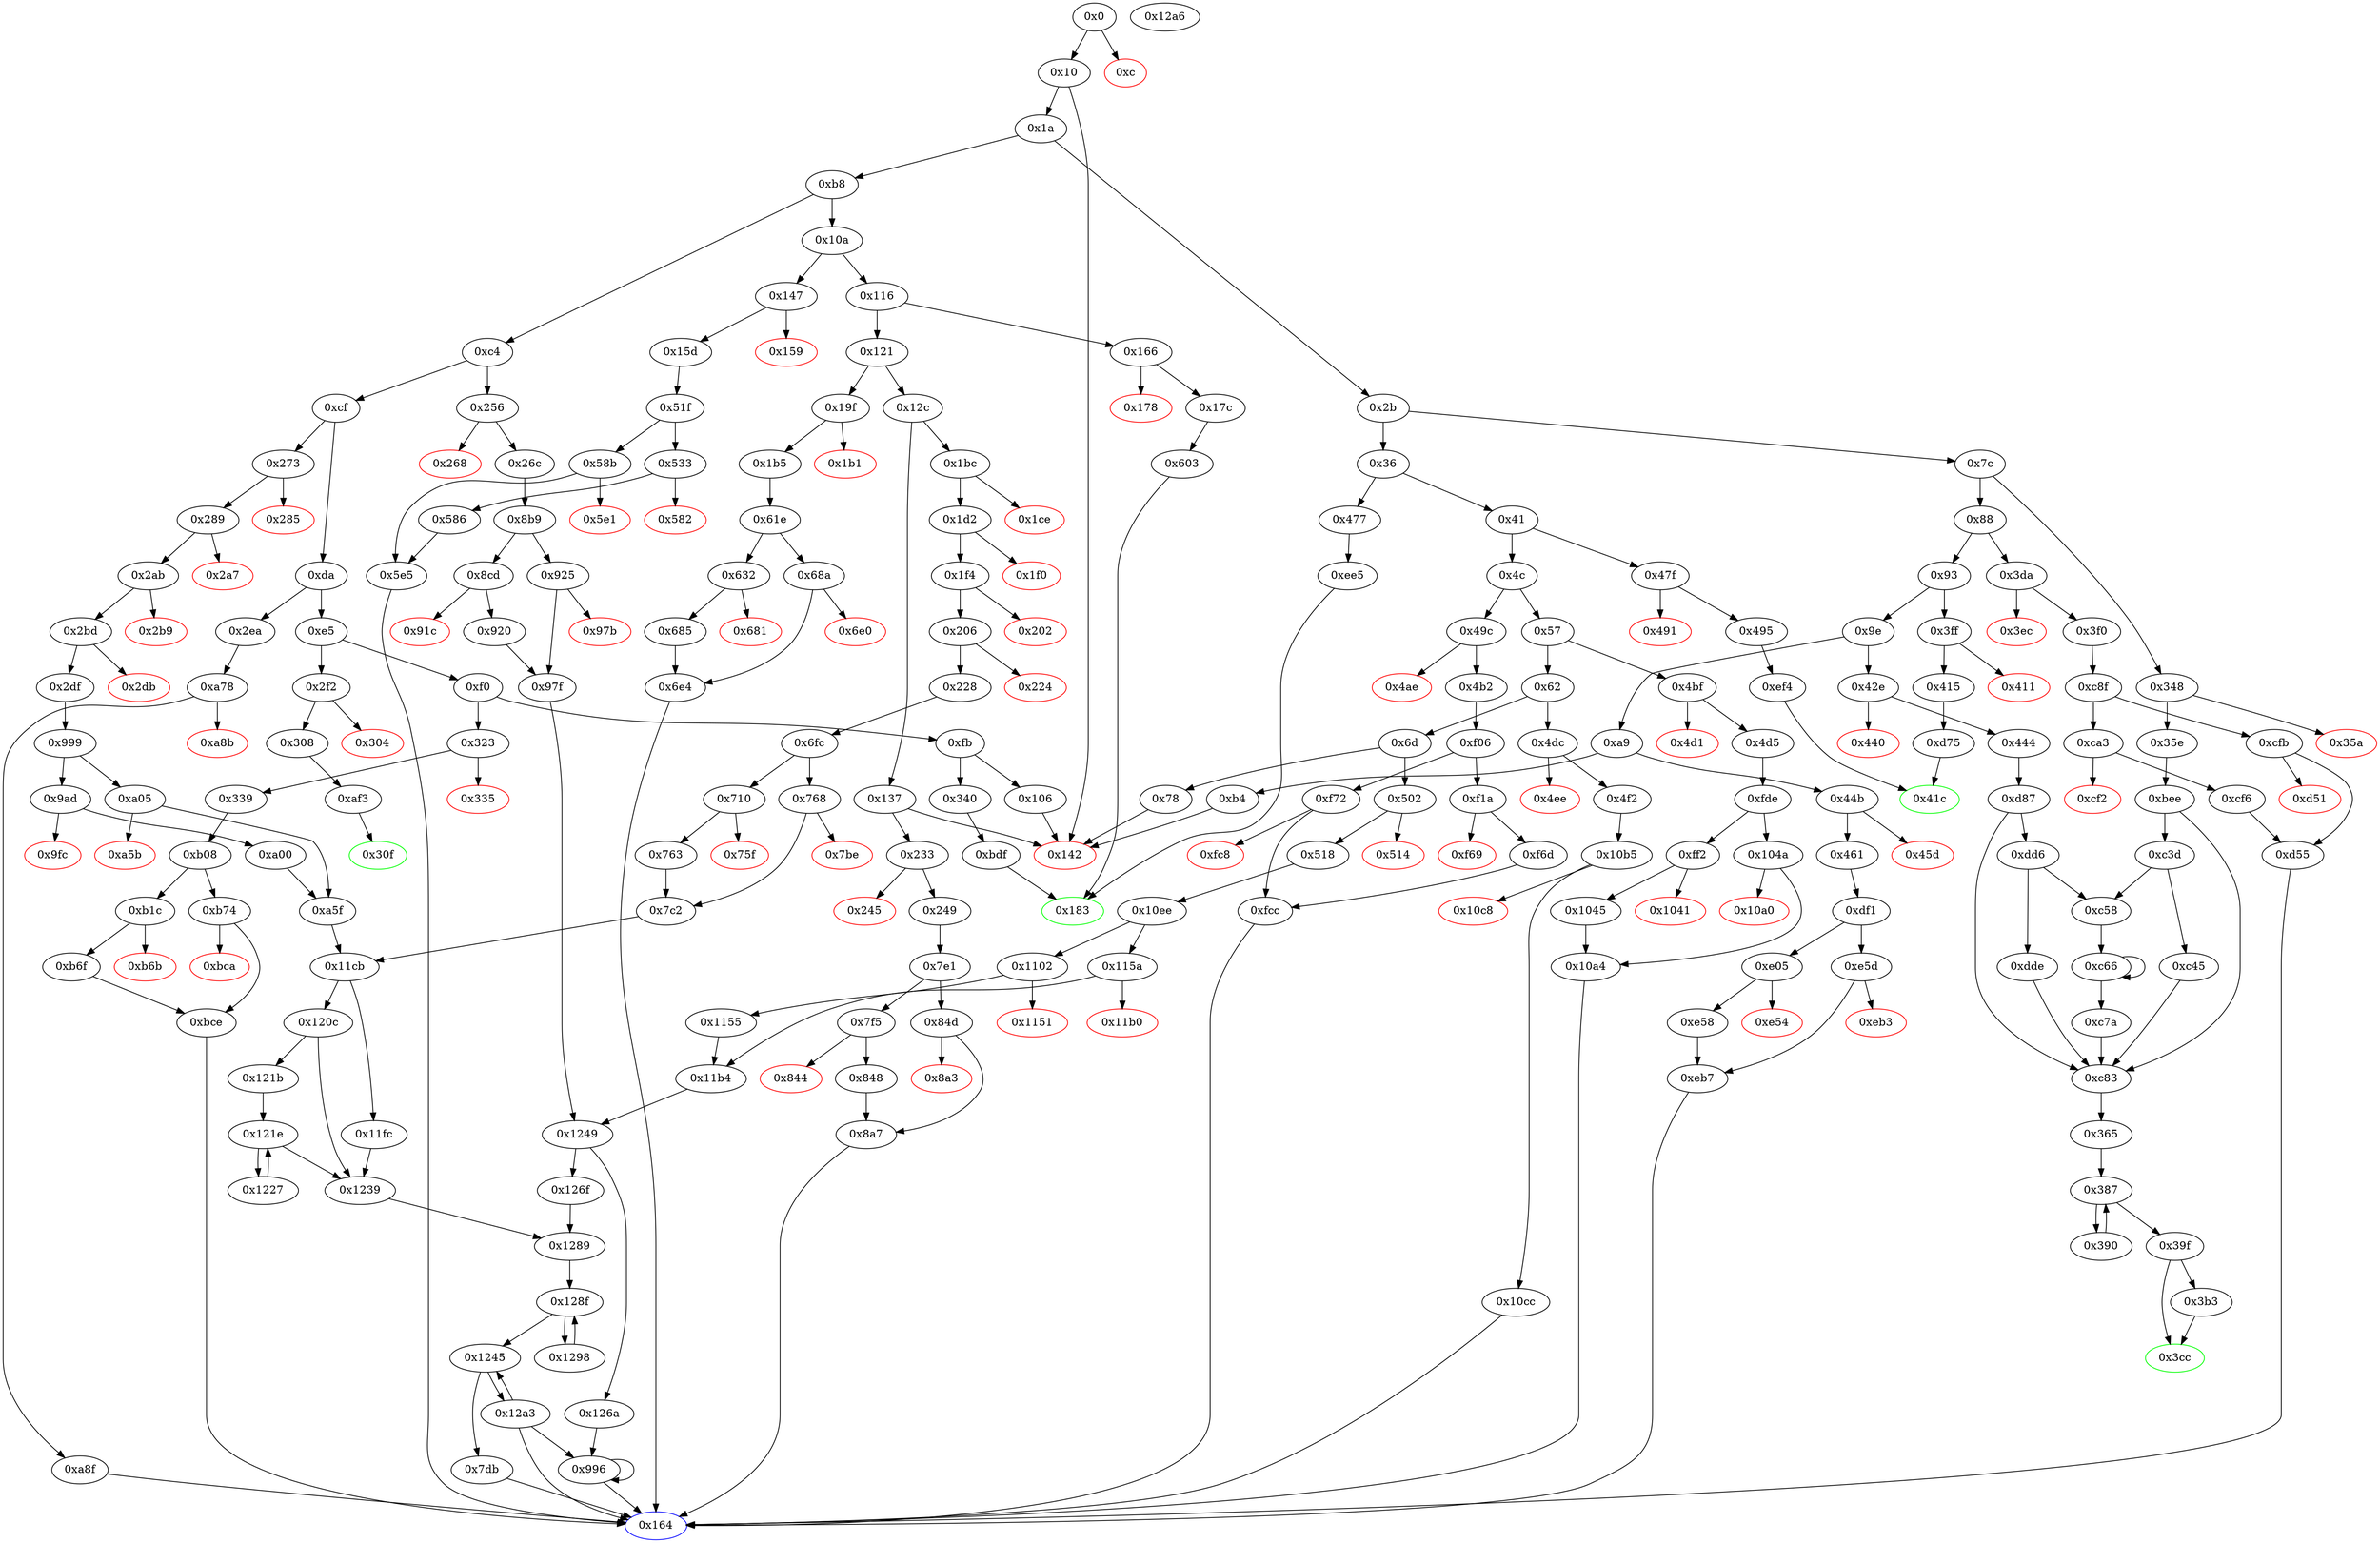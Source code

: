 digraph "" {
"0x45d" [color=red, fillcolor=white, id="0x45d", style=filled, tooltip="Block 0x45d\n[0x45d:0x460]\n---\nPredecessors: [0x44b]\nSuccessors: []\n---\n0x45d PUSH1 0x0\n0x45f DUP1\n0x460 REVERT\n---\n0x45d: V382 = 0x0\n0x460: REVERT 0x0 0x0\n---\nEntry stack: [V13, 0x164, 0x4, V377]\nStack pops: 0\nStack additions: []\nExit stack: [V13, 0x164, 0x4, V377]\n\nDef sites:\nV13: {0x1a.0x1f}\n0x164: {0x44b.0x44c}\n0x4: {0x44b.0x44f}\nV377: {0x44b.0x453}\n"];
"0x36" [fillcolor=white, id="0x36", style=filled, tooltip="Block 0x36\n[0x36:0x40]\n---\nPredecessors: [0x2b]\nSuccessors: [0x41, 0x477]\n---\n0x36 DUP1\n0x37 PUSH4 0xd4ee1d90\n0x3c EQ\n0x3d PUSH2 0x477\n0x40 JUMPI\n---\n0x37: V20 = 0xd4ee1d90\n0x3c: V21 = EQ 0xd4ee1d90 V13\n0x3d: V22 = 0x477\n0x40: JUMPI 0x477 V21\n---\nEntry stack: [V13]\nStack pops: 1\nStack additions: [S0]\nExit stack: [V13]\n\nDef sites:\nV13: {0x1a.0x1f}\n"];
"0xa5f" [fillcolor=white, id="0xa5f", style=filled, tooltip="Block 0xa5f\n[0xa5f:0xa77]\n---\nPredecessors: [0xa00, 0xa05]\nSuccessors: [0x11cb]\n---\n0xa5f JUMPDEST\n0xa60 PUSH1 0x0\n0xa62 DUP4\n0xa63 DUP2\n0xa64 MSTORE\n0xa65 PUSH1 0x6\n0xa67 PUSH1 0x20\n0xa69 MSTORE\n0xa6a PUSH1 0x40\n0xa6c SWAP1\n0xa6d SHA3\n0xa6e PUSH2 0x7db\n0xa71 SWAP1\n0xa72 DUP4\n0xa73 DUP4\n0xa74 PUSH2 0x11cb\n0xa77 JUMP\n---\n0xa5f: JUMPDEST \n0xa60: V975 = 0x0\n0xa64: M[0x0] = V214\n0xa65: V976 = 0x6\n0xa67: V977 = 0x20\n0xa69: M[0x20] = 0x6\n0xa6a: V978 = 0x40\n0xa6d: V979 = SHA3 0x0 0x40\n0xa6e: V980 = 0x7db\n0xa74: V981 = 0x11cb\n0xa77: JUMP 0x11cb\n---\nEntry stack: [V13, 0x164, V214, V235, V233]\nStack pops: 3\nStack additions: [S2, S1, S0, 0x7db, V979, S1, S0]\nExit stack: [V13, 0x164, V214, V235, V233, 0x7db, V979, V235, V233]\n\nDef sites:\nV13: {0x1a.0x1f}\n0x164: {0x273.0x274}\nV214: {0x289.0x28b}\nV235: {0x2bd.0x2c3}\nV233: {0x2bd.0x2bf}\n"];
"0x7c" [fillcolor=white, id="0x7c", style=filled, tooltip="Block 0x7c\n[0x7c:0x87]\n---\nPredecessors: [0x2b]\nSuccessors: [0x88, 0x348]\n---\n0x7c JUMPDEST\n0x7d DUP1\n0x7e PUSH4 0x986e791a\n0x83 EQ\n0x84 PUSH2 0x348\n0x87 JUMPI\n---\n0x7c: JUMPDEST \n0x7e: V39 = 0x986e791a\n0x83: V40 = EQ 0x986e791a V13\n0x84: V41 = 0x348\n0x87: JUMPI 0x348 V40\n---\nEntry stack: [V13]\nStack pops: 1\nStack additions: [S0]\nExit stack: [V13]\n\nDef sites:\nV13: {0x1a.0x1f}\n"];
"0x159" [color=red, fillcolor=white, id="0x159", style=filled, tooltip="Block 0x159\n[0x159:0x15c]\n---\nPredecessors: [0x147]\nSuccessors: []\n---\n0x159 PUSH1 0x0\n0x15b DUP1\n0x15c REVERT\n---\n0x159: V101 = 0x0\n0x15c: REVERT 0x0 0x0\n---\nEntry stack: [V13, 0x164, 0x4, V96]\nStack pops: 0\nStack additions: []\nExit stack: [V13, 0x164, 0x4, V96]\n\nDef sites:\nV13: {0x1a.0x1f}\n0x164: {0x147.0x148}\n0x4: {0x147.0x14b}\nV96: {0x147.0x14f}\n"];
"0x2a7" [color=red, fillcolor=white, id="0x2a7", style=filled, tooltip="Block 0x2a7\n[0x2a7:0x2aa]\n---\nPredecessors: [0x289]\nSuccessors: []\n---\n0x2a7 PUSH1 0x0\n0x2a9 DUP1\n0x2aa REVERT\n---\n0x2a7: V225 = 0x0\n0x2aa: REVERT 0x0 0x0\n---\nEntry stack: [V13, 0x164, V214, V215, 0x4, 0x44, V220]\nStack pops: 0\nStack additions: []\nExit stack: [V13, 0x164, V214, V215, 0x4, 0x44, V220]\n\nDef sites:\nV13: {0x1a.0x1f}\n0x164: {0x273.0x274}\nV214: {0x289.0x28b}\nV215: {0x289.0x28f}\n0x4: {0x273.0x277}\n0x44: {0x289.0x294}\nV220: {0x289.0x299}\n"];
"0x7e1" [fillcolor=white, id="0x7e1", style=filled, tooltip="Block 0x7e1\n[0x7e1:0x7f4]\n---\nPredecessors: [0x249]\nSuccessors: [0x7f5, 0x84d]\n---\n0x7e1 JUMPDEST\n0x7e2 PUSH1 0x0\n0x7e4 SLOAD\n0x7e5 PUSH1 0x1\n0x7e7 PUSH1 0x1\n0x7e9 PUSH1 0xa0\n0x7eb SHL\n0x7ec SUB\n0x7ed AND\n0x7ee CALLER\n0x7ef EQ\n0x7f0 ISZERO\n0x7f1 PUSH2 0x84d\n0x7f4 JUMPI\n---\n0x7e1: JUMPDEST \n0x7e2: V732 = 0x0\n0x7e4: V733 = S[0x0]\n0x7e5: V734 = 0x1\n0x7e7: V735 = 0x1\n0x7e9: V736 = 0xa0\n0x7eb: V737 = SHL 0xa0 0x1\n0x7ec: V738 = SUB 0x10000000000000000000000000000000000000000 0x1\n0x7ed: V739 = AND 0xffffffffffffffffffffffffffffffffffffffff V733\n0x7ee: V740 = CALLER\n0x7ef: V741 = EQ V740 V739\n0x7f0: V742 = ISZERO V741\n0x7f1: V743 = 0x84d\n0x7f4: JUMPI 0x84d V742\n---\nEntry stack: [V13, 0x164, V189, V192]\nStack pops: 0\nStack additions: []\nExit stack: [V13, 0x164, V189, V192]\n\nDef sites:\nV13: {0x1a.0x1f}\n0x164: {0x233.0x234}\nV189: {0x249.0x24c}\nV192: {0x249.0x251}\n"];
"0x17c" [fillcolor=white, id="0x17c", style=filled, tooltip="Block 0x17c\n[0x17c:0x182]\n---\nPredecessors: [0x166]\nSuccessors: [0x603]\n---\n0x17c JUMPDEST\n0x17d POP\n0x17e CALLDATALOAD\n0x17f PUSH2 0x603\n0x182 JUMP\n---\n0x17c: JUMPDEST \n0x17e: V113 = CALLDATALOAD 0x4\n0x17f: V114 = 0x603\n0x182: JUMP 0x603\n---\nEntry stack: [V13, 0x183, 0x4, V107]\nStack pops: 2\nStack additions: [V113]\nExit stack: [V13, 0x183, V113]\n\nDef sites:\nV13: {0x1a.0x1f}\n0x183: {0x166.0x167}\n0x4: {0x166.0x16a}\nV107: {0x166.0x16e}\n"];
"0x10" [fillcolor=white, id="0x10", style=filled, tooltip="Block 0x10\n[0x10:0x19]\n---\nPredecessors: [0x0]\nSuccessors: [0x1a, 0x142]\n---\n0x10 JUMPDEST\n0x11 POP\n0x12 PUSH1 0x4\n0x14 CALLDATASIZE\n0x15 LT\n0x16 PUSH2 0x142\n0x19 JUMPI\n---\n0x10: JUMPDEST \n0x12: V6 = 0x4\n0x14: V7 = CALLDATASIZE\n0x15: V8 = LT V7 0x4\n0x16: V9 = 0x142\n0x19: JUMPI 0x142 V8\n---\nEntry stack: [V2]\nStack pops: 1\nStack additions: []\nExit stack: []\n\nDef sites:\nV2: {0x0.0x5}\n"];
"0x461" [fillcolor=white, id="0x461", style=filled, tooltip="Block 0x461\n[0x461:0x476]\n---\nPredecessors: [0x44b]\nSuccessors: [0xdf1]\n---\n0x461 JUMPDEST\n0x462 POP\n0x463 DUP1\n0x464 CALLDATALOAD\n0x465 SWAP1\n0x466 PUSH1 0x20\n0x468 ADD\n0x469 CALLDATALOAD\n0x46a PUSH1 0x1\n0x46c PUSH1 0x1\n0x46e PUSH1 0xa0\n0x470 SHL\n0x471 SUB\n0x472 AND\n0x473 PUSH2 0xdf1\n0x476 JUMP\n---\n0x461: JUMPDEST \n0x464: V383 = CALLDATALOAD 0x4\n0x466: V384 = 0x20\n0x468: V385 = ADD 0x20 0x4\n0x469: V386 = CALLDATALOAD 0x24\n0x46a: V387 = 0x1\n0x46c: V388 = 0x1\n0x46e: V389 = 0xa0\n0x470: V390 = SHL 0xa0 0x1\n0x471: V391 = SUB 0x10000000000000000000000000000000000000000 0x1\n0x472: V392 = AND 0xffffffffffffffffffffffffffffffffffffffff V386\n0x473: V393 = 0xdf1\n0x476: JUMP 0xdf1\n---\nEntry stack: [V13, 0x164, 0x4, V377]\nStack pops: 2\nStack additions: [V383, V392]\nExit stack: [V13, 0x164, V383, V392]\n\nDef sites:\nV13: {0x1a.0x1f}\n0x164: {0x44b.0x44c}\n0x4: {0x44b.0x44f}\nV377: {0x44b.0x453}\n"];
"0x4ae" [color=red, fillcolor=white, id="0x4ae", style=filled, tooltip="Block 0x4ae\n[0x4ae:0x4b1]\n---\nPredecessors: [0x49c]\nSuccessors: []\n---\n0x4ae PUSH1 0x0\n0x4b0 DUP1\n0x4b1 REVERT\n---\n0x4ae: V415 = 0x0\n0x4b1: REVERT 0x0 0x0\n---\nEntry stack: [V13, 0x164, 0x4, V410]\nStack pops: 0\nStack additions: []\nExit stack: [V13, 0x164, 0x4, V410]\n\nDef sites:\nV13: {0x1a.0x1f}\n0x164: {0x49c.0x49d}\n0x4: {0x49c.0x4a0}\nV410: {0x49c.0x4a4}\n"];
"0xc45" [fillcolor=white, id="0xc45", style=filled, tooltip="Block 0xc45\n[0xc45:0xc57]\n---\nPredecessors: [0xc3d]\nSuccessors: [0xc83]\n---\n0xc45 PUSH2 0x100\n0xc48 DUP1\n0xc49 DUP4\n0xc4a SLOAD\n0xc4b DIV\n0xc4c MUL\n0xc4d DUP4\n0xc4e MSTORE\n0xc4f SWAP2\n0xc50 PUSH1 0x20\n0xc52 ADD\n0xc53 SWAP2\n0xc54 PUSH2 0xc83\n0xc57 JUMP\n---\n0xc45: V1156 = 0x100\n0xc4a: V1157 = S[V1129]\n0xc4b: V1158 = DIV V1157 0x100\n0xc4c: V1159 = MUL V1158 0x100\n0xc4e: M[V1150] = V1159\n0xc50: V1160 = 0x20\n0xc52: V1161 = ADD 0x20 V1150\n0xc54: V1162 = 0xc83\n0xc57: JUMP 0xc83\n---\nEntry stack: [V13, 0x365, V290, 0x60, V1131, V1129, V1143, V1150, V1129, V1143]\nStack pops: 3\nStack additions: [V1161, S1, S0]\nExit stack: [V13, 0x365, V290, 0x60, V1131, V1129, V1143, V1161, V1129, V1143]\n\nDef sites:\nV13: {0x1a.0x1f}\n0x365: {0x348.0x349}\nV290: {0x35e.0x360}\n0x60: {0xbee.0xc2f}\nV1131: {0xbee.0xc04}\nV1129: {0xbee.0xc00}\nV1143: {0xbee.0xc1c}\nV1150: {0xbee.0xc34}\nV1129: {0xbee.0xc00}\nV1143: {0xbee.0xc1c}\n"];
"0xcfb" [fillcolor=white, id="0xcfb", style=filled, tooltip="Block 0xcfb\n[0xcfb:0xd50]\n---\nPredecessors: [0xc8f]\nSuccessors: [0xd51, 0xd55]\n---\n0xcfb JUMPDEST\n0xcfc PUSH1 0x40\n0xcfe DUP1\n0xcff MLOAD\n0xd00 CALLER\n0xd01 PUSH1 0x60\n0xd03 SHL\n0xd04 PUSH1 0x20\n0xd06 DUP1\n0xd07 DUP4\n0xd08 ADD\n0xd09 SWAP2\n0xd0a SWAP1\n0xd0b SWAP2\n0xd0c MSTORE\n0xd0d PUSH9 0x5cd0c2e65cc2eae8d\n0xd17 PUSH1 0xbb\n0xd19 SHL\n0xd1a PUSH1 0x34\n0xd1c DUP4\n0xd1d ADD\n0xd1e MSTORE\n0xd1f DUP3\n0xd20 MLOAD\n0xd21 PUSH1 0x1d\n0xd23 DUP2\n0xd24 DUP5\n0xd25 SUB\n0xd26 ADD\n0xd27 DUP2\n0xd28 MSTORE\n0xd29 PUSH1 0x3d\n0xd2b SWAP1\n0xd2c SWAP3\n0xd2d ADD\n0xd2e DUP4\n0xd2f MSTORE\n0xd30 DUP2\n0xd31 MLOAD\n0xd32 SWAP2\n0xd33 DUP2\n0xd34 ADD\n0xd35 SWAP2\n0xd36 SWAP1\n0xd37 SWAP2\n0xd38 SHA3\n0xd39 PUSH1 0x0\n0xd3b SWAP1\n0xd3c DUP2\n0xd3d MSTORE\n0xd3e PUSH1 0x3\n0xd40 SWAP1\n0xd41 SWAP2\n0xd42 MSTORE\n0xd43 SHA3\n0xd44 SLOAD\n0xd45 PUSH1 0xff\n0xd47 AND\n0xd48 ISZERO\n0xd49 ISZERO\n0xd4a PUSH1 0x1\n0xd4c EQ\n0xd4d PUSH2 0xd55\n0xd50 JUMPI\n---\n0xcfb: JUMPDEST \n0xcfc: V1223 = 0x40\n0xcff: V1224 = M[0x40]\n0xd00: V1225 = CALLER\n0xd01: V1226 = 0x60\n0xd03: V1227 = SHL 0x60 V1225\n0xd04: V1228 = 0x20\n0xd08: V1229 = ADD V1224 0x20\n0xd0c: M[V1229] = V1227\n0xd0d: V1230 = 0x5cd0c2e65cc2eae8d\n0xd17: V1231 = 0xbb\n0xd19: V1232 = SHL 0xbb 0x5cd0c2e65cc2eae8d\n0xd1a: V1233 = 0x34\n0xd1d: V1234 = ADD V1224 0x34\n0xd1e: M[V1234] = 0x2e6861732e617574680000000000000000000000000000000000000000000000\n0xd20: V1235 = M[0x40]\n0xd21: V1236 = 0x1d\n0xd25: V1237 = SUB V1224 V1235\n0xd26: V1238 = ADD V1237 0x1d\n0xd28: M[V1235] = V1238\n0xd29: V1239 = 0x3d\n0xd2d: V1240 = ADD V1224 0x3d\n0xd2f: M[0x40] = V1240\n0xd31: V1241 = M[V1235]\n0xd34: V1242 = ADD 0x20 V1235\n0xd38: V1243 = SHA3 V1242 V1241\n0xd39: V1244 = 0x0\n0xd3d: M[0x0] = V1243\n0xd3e: V1245 = 0x3\n0xd42: M[0x20] = 0x3\n0xd43: V1246 = SHA3 0x0 0x40\n0xd44: V1247 = S[V1246]\n0xd45: V1248 = 0xff\n0xd47: V1249 = AND 0xff V1247\n0xd48: V1250 = ISZERO V1249\n0xd49: V1251 = ISZERO V1250\n0xd4a: V1252 = 0x1\n0xd4c: V1253 = EQ 0x1 V1251\n0xd4d: V1254 = 0xd55\n0xd50: JUMPI 0xd55 V1253\n---\nEntry stack: [V13, 0x164, V339, V344]\nStack pops: 0\nStack additions: []\nExit stack: [V13, 0x164, V339, V344]\n\nDef sites:\nV13: {0x1a.0x1f}\n0x164: {0x3da.0x3db}\nV339: {0x3f0.0x3f3}\nV344: {0x3f0.0x3fa}\n"];
"0x2db" [color=red, fillcolor=white, id="0x2db", style=filled, tooltip="Block 0x2db\n[0x2db:0x2de]\n---\nPredecessors: [0x2bd]\nSuccessors: []\n---\n0x2db PUSH1 0x0\n0x2dd DUP1\n0x2de REVERT\n---\n0x2db: V245 = 0x0\n0x2de: REVERT 0x0 0x0\n---\nEntry stack: [V13, 0x164, V214, V215, 0x4, V235, V233, 0x44]\nStack pops: 0\nStack additions: []\nExit stack: [V13, 0x164, V214, V215, 0x4, V235, V233, 0x44]\n\nDef sites:\nV13: {0x1a.0x1f}\n0x164: {0x273.0x274}\nV214: {0x289.0x28b}\nV215: {0x289.0x28f}\n0x4: {0x273.0x277}\nV235: {0x2bd.0x2c3}\nV233: {0x2bd.0x2bf}\n0x44: {0x289.0x294}\n"];
"0xa8b" [color=red, fillcolor=white, id="0xa8b", style=filled, tooltip="Block 0xa8b\n[0xa8b:0xa8e]\n---\nPredecessors: [0xa78]\nSuccessors: []\n---\n0xa8b PUSH1 0x0\n0xa8d DUP1\n0xa8e REVERT\n---\n0xa8b: V993 = 0x0\n0xa8e: REVERT 0x0 0x0\n---\nEntry stack: [V13, 0x164]\nStack pops: 0\nStack additions: []\nExit stack: [V13, 0x164]\n\nDef sites:\nV13: {0x1a.0x1f}\n0x164: {0x2ea.0x2eb}\n"];
"0x126a" [fillcolor=white, id="0x126a", style=filled, tooltip="Block 0x126a\n[0x126a:0x126e]\n---\nPredecessors: [0x1249]\nSuccessors: [0x996]\n---\n0x126a POP\n0x126b PUSH2 0x996\n0x126e JUMP\n---\n0x126b: V1761 = 0x996\n0x126e: JUMP 0x996\n---\nEntry stack: [V13, 0x164, S3, 0x996, S1, V1756]\nStack pops: 1\nStack additions: []\nExit stack: [V13, 0x164, S3, 0x996, S1]\n\nDef sites:\nV13: {0x1a.0x1f}\n0x164: {0x502.0x503, 0x256.0x257}\nS3: {0x518.0x51a, 0x26c.0x26e}\n0x996: {0x11b4.0x11c3, 0x97f.0x98e}\nS1: {0x11b4.0x11c2, 0x97f.0x98d}\nV1756: {0x1249.0x125d}\n"];
"0x339" [fillcolor=white, id="0x339", style=filled, tooltip="Block 0x339\n[0x339:0x33f]\n---\nPredecessors: [0x323]\nSuccessors: [0xb08]\n---\n0x339 JUMPDEST\n0x33a POP\n0x33b CALLDATALOAD\n0x33c PUSH2 0xb08\n0x33f JUMP\n---\n0x339: JUMPDEST \n0x33b: V277 = CALLDATALOAD 0x4\n0x33c: V278 = 0xb08\n0x33f: JUMP 0xb08\n---\nEntry stack: [V13, 0x164, 0x4, V271]\nStack pops: 2\nStack additions: [V277]\nExit stack: [V13, 0x164, V277]\n\nDef sites:\nV13: {0x1a.0x1f}\n0x164: {0x323.0x324}\n0x4: {0x323.0x327}\nV271: {0x323.0x32b}\n"];
"0x6d" [fillcolor=white, id="0x6d", style=filled, tooltip="Block 0x6d\n[0x6d:0x77]\n---\nPredecessors: [0x62]\nSuccessors: [0x78, 0x502]\n---\n0x6d DUP1\n0x6e PUSH4 0xf6bb3cc4\n0x73 EQ\n0x74 PUSH2 0x502\n0x77 JUMPI\n---\n0x6e: V35 = 0xf6bb3cc4\n0x73: V36 = EQ 0xf6bb3cc4 V13\n0x74: V37 = 0x502\n0x77: JUMPI 0x502 V36\n---\nEntry stack: [V13]\nStack pops: 1\nStack additions: [S0]\nExit stack: [V13]\n\nDef sites:\nV13: {0x1a.0x1f}\n"];
"0xe5d" [fillcolor=white, id="0xe5d", style=filled, tooltip="Block 0xe5d\n[0xe5d:0xeb2]\n---\nPredecessors: [0xdf1]\nSuccessors: [0xeb3, 0xeb7]\n---\n0xe5d JUMPDEST\n0xe5e PUSH1 0x40\n0xe60 DUP1\n0xe61 MLOAD\n0xe62 CALLER\n0xe63 PUSH1 0x60\n0xe65 SHL\n0xe66 PUSH1 0x20\n0xe68 DUP1\n0xe69 DUP4\n0xe6a ADD\n0xe6b SWAP2\n0xe6c SWAP1\n0xe6d SWAP2\n0xe6e MSTORE\n0xe6f PUSH9 0x5cd0c2e65cc2eae8d\n0xe79 PUSH1 0xbb\n0xe7b SHL\n0xe7c PUSH1 0x34\n0xe7e DUP4\n0xe7f ADD\n0xe80 MSTORE\n0xe81 DUP3\n0xe82 MLOAD\n0xe83 PUSH1 0x1d\n0xe85 DUP2\n0xe86 DUP5\n0xe87 SUB\n0xe88 ADD\n0xe89 DUP2\n0xe8a MSTORE\n0xe8b PUSH1 0x3d\n0xe8d SWAP1\n0xe8e SWAP3\n0xe8f ADD\n0xe90 DUP4\n0xe91 MSTORE\n0xe92 DUP2\n0xe93 MLOAD\n0xe94 SWAP2\n0xe95 DUP2\n0xe96 ADD\n0xe97 SWAP2\n0xe98 SWAP1\n0xe99 SWAP2\n0xe9a SHA3\n0xe9b PUSH1 0x0\n0xe9d SWAP1\n0xe9e DUP2\n0xe9f MSTORE\n0xea0 PUSH1 0x3\n0xea2 SWAP1\n0xea3 SWAP2\n0xea4 MSTORE\n0xea5 SHA3\n0xea6 SLOAD\n0xea7 PUSH1 0xff\n0xea9 AND\n0xeaa ISZERO\n0xeab ISZERO\n0xeac PUSH1 0x1\n0xeae EQ\n0xeaf PUSH2 0xeb7\n0xeb2 JUMPI\n---\n0xe5d: JUMPDEST \n0xe5e: V1356 = 0x40\n0xe61: V1357 = M[0x40]\n0xe62: V1358 = CALLER\n0xe63: V1359 = 0x60\n0xe65: V1360 = SHL 0x60 V1358\n0xe66: V1361 = 0x20\n0xe6a: V1362 = ADD V1357 0x20\n0xe6e: M[V1362] = V1360\n0xe6f: V1363 = 0x5cd0c2e65cc2eae8d\n0xe79: V1364 = 0xbb\n0xe7b: V1365 = SHL 0xbb 0x5cd0c2e65cc2eae8d\n0xe7c: V1366 = 0x34\n0xe7f: V1367 = ADD V1357 0x34\n0xe80: M[V1367] = 0x2e6861732e617574680000000000000000000000000000000000000000000000\n0xe82: V1368 = M[0x40]\n0xe83: V1369 = 0x1d\n0xe87: V1370 = SUB V1357 V1368\n0xe88: V1371 = ADD V1370 0x1d\n0xe8a: M[V1368] = V1371\n0xe8b: V1372 = 0x3d\n0xe8f: V1373 = ADD V1357 0x3d\n0xe91: M[0x40] = V1373\n0xe93: V1374 = M[V1368]\n0xe96: V1375 = ADD 0x20 V1368\n0xe9a: V1376 = SHA3 V1375 V1374\n0xe9b: V1377 = 0x0\n0xe9f: M[0x0] = V1376\n0xea0: V1378 = 0x3\n0xea4: M[0x20] = 0x3\n0xea5: V1379 = SHA3 0x0 0x40\n0xea6: V1380 = S[V1379]\n0xea7: V1381 = 0xff\n0xea9: V1382 = AND 0xff V1380\n0xeaa: V1383 = ISZERO V1382\n0xeab: V1384 = ISZERO V1383\n0xeac: V1385 = 0x1\n0xeae: V1386 = EQ 0x1 V1384\n0xeaf: V1387 = 0xeb7\n0xeb2: JUMPI 0xeb7 V1386\n---\nEntry stack: [V13, 0x164, V383, V392]\nStack pops: 0\nStack additions: []\nExit stack: [V13, 0x164, V383, V392]\n\nDef sites:\nV13: {0x1a.0x1f}\n0x164: {0x44b.0x44c}\nV383: {0x461.0x464}\nV392: {0x461.0x472}\n"];
"0x39f" [fillcolor=white, id="0x39f", style=filled, tooltip="Block 0x39f\n[0x39f:0x3b2]\n---\nPredecessors: [0x387]\nSuccessors: [0x3b3, 0x3cc]\n---\n0x39f JUMPDEST\n0x3a0 POP\n0x3a1 POP\n0x3a2 POP\n0x3a3 POP\n0x3a4 SWAP1\n0x3a5 POP\n0x3a6 SWAP1\n0x3a7 DUP2\n0x3a8 ADD\n0x3a9 SWAP1\n0x3aa PUSH1 0x1f\n0x3ac AND\n0x3ad DUP1\n0x3ae ISZERO\n0x3af PUSH2 0x3cc\n0x3b2 JUMPI\n---\n0x39f: JUMPDEST \n0x3a8: V310 = ADD V297 V298\n0x3aa: V311 = 0x1f\n0x3ac: V312 = AND 0x1f V297\n0x3ae: V313 = ISZERO V312\n0x3af: V314 = 0x3cc\n0x3b2: JUMPI 0x3cc V313\n---\nEntry stack: [V13, S9, V293, V293, V298, V299, V297, V297, V298, V299, S0]\nStack pops: 7\nStack additions: [V310, V312]\nExit stack: [V13, S9, V293, V293, V310, V312]\n\nDef sites:\nV13: {0x1a.0x1f}\nS9: {0xd87.0xd9d, 0xbee.0xc04}\nV293: {0x365.0x369}\nV293: {0x365.0x369}\nV298: {0x365.0x37d}\nV299: {0x365.0x380}\nV297: {0x365.0x376}\nV297: {0x365.0x376}\nV298: {0x365.0x37d}\nV299: {0x365.0x380}\nS0: {0x390.0x39a, 0x365.0x385}\n"];
"0xbee" [fillcolor=white, id="0xbee", style=filled, tooltip="Block 0xbee\n[0xbee:0xc3c]\n---\nPredecessors: [0x35e]\nSuccessors: [0xc3d, 0xc83]\n---\n0xbee JUMPDEST\n0xbef PUSH1 0x0\n0xbf1 DUP2\n0xbf2 DUP2\n0xbf3 MSTORE\n0xbf4 PUSH1 0x6\n0xbf6 PUSH1 0x20\n0xbf8 SWAP1\n0xbf9 DUP2\n0xbfa MSTORE\n0xbfb PUSH1 0x40\n0xbfd SWAP2\n0xbfe DUP3\n0xbff SWAP1\n0xc00 SHA3\n0xc01 DUP1\n0xc02 SLOAD\n0xc03 DUP4\n0xc04 MLOAD\n0xc05 PUSH1 0x1f\n0xc07 PUSH1 0x2\n0xc09 PUSH1 0x0\n0xc0b NOT\n0xc0c PUSH2 0x100\n0xc0f PUSH1 0x1\n0xc11 DUP7\n0xc12 AND\n0xc13 ISZERO\n0xc14 MUL\n0xc15 ADD\n0xc16 SWAP1\n0xc17 SWAP4\n0xc18 AND\n0xc19 SWAP3\n0xc1a SWAP1\n0xc1b SWAP3\n0xc1c DIV\n0xc1d SWAP2\n0xc1e DUP3\n0xc1f ADD\n0xc20 DUP5\n0xc21 SWAP1\n0xc22 DIV\n0xc23 DUP5\n0xc24 MUL\n0xc25 DUP2\n0xc26 ADD\n0xc27 DUP5\n0xc28 ADD\n0xc29 SWAP1\n0xc2a SWAP5\n0xc2b MSTORE\n0xc2c DUP1\n0xc2d DUP5\n0xc2e MSTORE\n0xc2f PUSH1 0x60\n0xc31 SWAP4\n0xc32 SWAP3\n0xc33 DUP4\n0xc34 ADD\n0xc35 DUP3\n0xc36 DUP3\n0xc37 DUP1\n0xc38 ISZERO\n0xc39 PUSH2 0xc83\n0xc3c JUMPI\n---\n0xbee: JUMPDEST \n0xbef: V1125 = 0x0\n0xbf3: M[0x0] = V290\n0xbf4: V1126 = 0x6\n0xbf6: V1127 = 0x20\n0xbfa: M[0x20] = 0x6\n0xbfb: V1128 = 0x40\n0xc00: V1129 = SHA3 0x0 0x40\n0xc02: V1130 = S[V1129]\n0xc04: V1131 = M[0x40]\n0xc05: V1132 = 0x1f\n0xc07: V1133 = 0x2\n0xc09: V1134 = 0x0\n0xc0b: V1135 = NOT 0x0\n0xc0c: V1136 = 0x100\n0xc0f: V1137 = 0x1\n0xc12: V1138 = AND V1130 0x1\n0xc13: V1139 = ISZERO V1138\n0xc14: V1140 = MUL V1139 0x100\n0xc15: V1141 = ADD V1140 0xffffffffffffffffffffffffffffffffffffffffffffffffffffffffffffffff\n0xc18: V1142 = AND V1130 V1141\n0xc1c: V1143 = DIV V1142 0x2\n0xc1f: V1144 = ADD V1143 0x1f\n0xc22: V1145 = DIV V1144 0x20\n0xc24: V1146 = MUL 0x20 V1145\n0xc26: V1147 = ADD V1131 V1146\n0xc28: V1148 = ADD 0x20 V1147\n0xc2b: M[0x40] = V1148\n0xc2e: M[V1131] = V1143\n0xc2f: V1149 = 0x60\n0xc34: V1150 = ADD V1131 0x20\n0xc38: V1151 = ISZERO V1143\n0xc39: V1152 = 0xc83\n0xc3c: JUMPI 0xc83 V1151\n---\nEntry stack: [V13, 0x365, V290]\nStack pops: 1\nStack additions: [S0, 0x60, V1131, V1129, V1143, V1150, V1129, V1143]\nExit stack: [V13, 0x365, V290, 0x60, V1131, V1129, V1143, V1150, V1129, V1143]\n\nDef sites:\nV13: {0x1a.0x1f}\n0x365: {0x348.0x349}\nV290: {0x35e.0x360}\n"];
"0x1045" [fillcolor=white, id="0x1045", style=filled, tooltip="Block 0x1045\n[0x1045:0x1049]\n---\nPredecessors: [0xff2]\nSuccessors: [0x10a4]\n---\n0x1045 JUMPDEST\n0x1046 PUSH2 0x10a4\n0x1049 JUMP\n---\n0x1045: JUMPDEST \n0x1046: V1548 = 0x10a4\n0x1049: JUMP 0x10a4\n---\nEntry stack: [V13, 0x164, V430]\nStack pops: 0\nStack additions: []\nExit stack: [V13, 0x164, V430]\n\nDef sites:\nV13: {0x1a.0x1f}\n0x164: {0x4bf.0x4c0}\nV430: {0x4d5.0x4d7}\n"];
"0x3b3" [fillcolor=white, id="0x3b3", style=filled, tooltip="Block 0x3b3\n[0x3b3:0x3cb]\n---\nPredecessors: [0x39f]\nSuccessors: [0x3cc]\n---\n0x3b3 DUP1\n0x3b4 DUP3\n0x3b5 SUB\n0x3b6 DUP1\n0x3b7 MLOAD\n0x3b8 PUSH1 0x1\n0x3ba DUP4\n0x3bb PUSH1 0x20\n0x3bd SUB\n0x3be PUSH2 0x100\n0x3c1 EXP\n0x3c2 SUB\n0x3c3 NOT\n0x3c4 AND\n0x3c5 DUP2\n0x3c6 MSTORE\n0x3c7 PUSH1 0x20\n0x3c9 ADD\n0x3ca SWAP2\n0x3cb POP\n---\n0x3b5: V315 = SUB V310 V312\n0x3b7: V316 = M[V315]\n0x3b8: V317 = 0x1\n0x3bb: V318 = 0x20\n0x3bd: V319 = SUB 0x20 V312\n0x3be: V320 = 0x100\n0x3c1: V321 = EXP 0x100 V319\n0x3c2: V322 = SUB V321 0x1\n0x3c3: V323 = NOT V322\n0x3c4: V324 = AND V323 V316\n0x3c6: M[V315] = V324\n0x3c7: V325 = 0x20\n0x3c9: V326 = ADD 0x20 V315\n---\nEntry stack: [V13, S4, V293, V293, V310, V312]\nStack pops: 2\nStack additions: [V326, S0]\nExit stack: [V13, S4, V293, V293, V326, V312]\n\nDef sites:\nV13: {0x1a.0x1f}\nS4: {0xd87.0xd9d, 0xbee.0xc04}\nV293: {0x365.0x369}\nV293: {0x365.0x369}\nV310: {0x39f.0x3a8}\nV312: {0x39f.0x3ac}\n"];
"0x4f2" [fillcolor=white, id="0x4f2", style=filled, tooltip="Block 0x4f2\n[0x4f2:0x501]\n---\nPredecessors: [0x4dc]\nSuccessors: [0x10b5]\n---\n0x4f2 JUMPDEST\n0x4f3 POP\n0x4f4 CALLDATALOAD\n0x4f5 PUSH1 0x1\n0x4f7 PUSH1 0x1\n0x4f9 PUSH1 0xa0\n0x4fb SHL\n0x4fc SUB\n0x4fd AND\n0x4fe PUSH2 0x10b5\n0x501 JUMP\n---\n0x4f2: JUMPDEST \n0x4f4: V441 = CALLDATALOAD 0x4\n0x4f5: V442 = 0x1\n0x4f7: V443 = 0x1\n0x4f9: V444 = 0xa0\n0x4fb: V445 = SHL 0xa0 0x1\n0x4fc: V446 = SUB 0x10000000000000000000000000000000000000000 0x1\n0x4fd: V447 = AND 0xffffffffffffffffffffffffffffffffffffffff V441\n0x4fe: V448 = 0x10b5\n0x501: JUMP 0x10b5\n---\nEntry stack: [V13, 0x164, 0x4, V435]\nStack pops: 2\nStack additions: [V447]\nExit stack: [V13, 0x164, V447]\n\nDef sites:\nV13: {0x1a.0x1f}\n0x164: {0x4dc.0x4dd}\n0x4: {0x4dc.0x4e0}\nV435: {0x4dc.0x4e4}\n"];
"0x3cc" [color=green, fillcolor=white, id="0x3cc", style=filled, tooltip="Block 0x3cc\n[0x3cc:0x3d9]\n---\nPredecessors: [0x39f, 0x3b3]\nSuccessors: []\n---\n0x3cc JUMPDEST\n0x3cd POP\n0x3ce SWAP3\n0x3cf POP\n0x3d0 POP\n0x3d1 POP\n0x3d2 PUSH1 0x40\n0x3d4 MLOAD\n0x3d5 DUP1\n0x3d6 SWAP2\n0x3d7 SUB\n0x3d8 SWAP1\n0x3d9 RETURN\n---\n0x3cc: JUMPDEST \n0x3d2: V327 = 0x40\n0x3d4: V328 = M[0x40]\n0x3d7: V329 = SUB S1 V328\n0x3d9: RETURN V328 V329\n---\nEntry stack: [V13, S4, V293, V293, S1, V312]\nStack pops: 5\nStack additions: []\nExit stack: [V13]\n\nDef sites:\nV13: {0x1a.0x1f}\nS4: {0xd87.0xd9d, 0xbee.0xc04}\nV293: {0x365.0x369}\nV293: {0x365.0x369}\nS1: {0x3b3.0x3c9, 0x39f.0x3a8}\nV312: {0x39f.0x3ac}\n"];
"0x3ec" [color=red, fillcolor=white, id="0x3ec", style=filled, tooltip="Block 0x3ec\n[0x3ec:0x3ef]\n---\nPredecessors: [0x3da]\nSuccessors: []\n---\n0x3ec PUSH1 0x0\n0x3ee DUP1\n0x3ef REVERT\n---\n0x3ec: V338 = 0x0\n0x3ef: REVERT 0x0 0x0\n---\nEntry stack: [V13, 0x164, 0x4, V333]\nStack pops: 0\nStack additions: []\nExit stack: [V13, 0x164, 0x4, V333]\n\nDef sites:\nV13: {0x1a.0x1f}\n0x164: {0x3da.0x3db}\n0x4: {0x3da.0x3de}\nV333: {0x3da.0x3e2}\n"];
"0x495" [fillcolor=white, id="0x495", style=filled, tooltip="Block 0x495\n[0x495:0x49b]\n---\nPredecessors: [0x47f]\nSuccessors: [0xef4]\n---\n0x495 JUMPDEST\n0x496 POP\n0x497 CALLDATALOAD\n0x498 PUSH2 0xef4\n0x49b JUMP\n---\n0x495: JUMPDEST \n0x497: V405 = CALLDATALOAD 0x4\n0x498: V406 = 0xef4\n0x49b: JUMP 0xef4\n---\nEntry stack: [V13, 0x41c, 0x4, V399]\nStack pops: 2\nStack additions: [V405]\nExit stack: [V13, 0x41c, V405]\n\nDef sites:\nV13: {0x1a.0x1f}\n0x41c: {0x47f.0x480}\n0x4: {0x47f.0x483}\nV399: {0x47f.0x487}\n"];
"0xbca" [color=red, fillcolor=white, id="0xbca", style=filled, tooltip="Block 0xbca\n[0xbca:0xbcd]\n---\nPredecessors: [0xb74]\nSuccessors: []\n---\n0xbca PUSH1 0x0\n0xbcc DUP1\n0xbcd REVERT\n---\n0xbca: V1111 = 0x0\n0xbcd: REVERT 0x0 0x0\n---\nEntry stack: [V13, 0x164, V277]\nStack pops: 0\nStack additions: []\nExit stack: [V13, 0x164, V277]\n\nDef sites:\nV13: {0x1a.0x1f}\n0x164: {0x323.0x324}\nV277: {0x339.0x33b}\n"];
"0x1f4" [fillcolor=white, id="0x1f4", style=filled, tooltip="Block 0x1f4\n[0x1f4:0x201]\n---\nPredecessors: [0x1d2]\nSuccessors: [0x202, 0x206]\n---\n0x1f4 JUMPDEST\n0x1f5 DUP3\n0x1f6 ADD\n0x1f7 DUP4\n0x1f8 PUSH1 0x20\n0x1fa DUP3\n0x1fb ADD\n0x1fc GT\n0x1fd ISZERO\n0x1fe PUSH2 0x206\n0x201 JUMPI\n---\n0x1f4: JUMPDEST \n0x1f6: V159 = ADD 0x4 V153\n0x1f8: V160 = 0x20\n0x1fb: V161 = ADD V159 0x20\n0x1fc: V162 = GT V161 V148\n0x1fd: V163 = ISZERO V162\n0x1fe: V164 = 0x206\n0x201: JUMPI 0x206 V163\n---\nEntry stack: [V13, 0x164, V147, V148, 0x4, 0x44, V153]\nStack pops: 4\nStack additions: [S3, S2, S1, V159]\nExit stack: [V13, 0x164, V147, V148, 0x4, 0x44, V159]\n\nDef sites:\nV13: {0x1a.0x1f}\n0x164: {0x1bc.0x1bd}\nV147: {0x1d2.0x1d4}\nV148: {0x1d2.0x1d8}\n0x4: {0x1bc.0x1c0}\n0x44: {0x1d2.0x1dd}\nV153: {0x1d2.0x1e2}\n"];
"0x6fc" [fillcolor=white, id="0x6fc", style=filled, tooltip="Block 0x6fc\n[0x6fc:0x70f]\n---\nPredecessors: [0x228]\nSuccessors: [0x710, 0x768]\n---\n0x6fc JUMPDEST\n0x6fd PUSH1 0x0\n0x6ff SLOAD\n0x700 PUSH1 0x1\n0x702 PUSH1 0x1\n0x704 PUSH1 0xa0\n0x706 SHL\n0x707 SUB\n0x708 AND\n0x709 CALLER\n0x70a EQ\n0x70b ISZERO\n0x70c PUSH2 0x768\n0x70f JUMPI\n---\n0x6fc: JUMPDEST \n0x6fd: V648 = 0x0\n0x6ff: V649 = S[0x0]\n0x700: V650 = 0x1\n0x702: V651 = 0x1\n0x704: V652 = 0xa0\n0x706: V653 = SHL 0xa0 0x1\n0x707: V654 = SUB 0x10000000000000000000000000000000000000000 0x1\n0x708: V655 = AND 0xffffffffffffffffffffffffffffffffffffffff V649\n0x709: V656 = CALLER\n0x70a: V657 = EQ V656 V655\n0x70b: V658 = ISZERO V657\n0x70c: V659 = 0x768\n0x70f: JUMPI 0x768 V658\n---\nEntry stack: [V13, 0x164, V147, V168, V166]\nStack pops: 0\nStack additions: []\nExit stack: [V13, 0x164, V147, V168, V166]\n\nDef sites:\nV13: {0x1a.0x1f}\n0x164: {0x1bc.0x1bd}\nV147: {0x1d2.0x1d4}\nV168: {0x206.0x20c}\nV166: {0x206.0x208}\n"];
"0x1239" [fillcolor=white, id="0x1239", style=filled, tooltip="Block 0x1239\n[0x1239:0x1244]\n---\nPredecessors: [0x11fc, 0x120c, 0x121e]\nSuccessors: [0x1289]\n---\n0x1239 JUMPDEST\n0x123a POP\n0x123b PUSH2 0x1245\n0x123e SWAP3\n0x123f SWAP2\n0x1240 POP\n0x1241 PUSH2 0x1289\n0x1244 JUMP\n---\n0x1239: JUMPDEST \n0x123b: V1744 = 0x1245\n0x1241: V1745 = 0x1289\n0x1244: JUMP 0x1289\n---\nEntry stack: [V13, 0x164, S8, S7, S6, 0x7db, S4, V1718, S2, S1, S0]\nStack pops: 4\nStack additions: [0x1245, S3, S1]\nExit stack: [V13, 0x164, S8, S7, S6, 0x7db, S4, 0x1245, V1718, S1]\n\nDef sites:\nV13: {0x1a.0x1f}\n0x164: {0x273.0x274, 0x1bc.0x1bd}\nS8: {0x289.0x28b, 0x1d2.0x1d4}\nS7: {0x2bd.0x2c3, 0x206.0x20c}\nS6: {0x2bd.0x2bf, 0x206.0x208}\n0x7db: {0x7c2.0x7d1, 0xa5f.0xa6e}\nS4: {0x7c2.0x7d0, 0xa5f.0xa6d}\nV1718: {0x11cb.0x11f2}\nS2: {0x2bd.0x2c3, 0x206.0x20c, 0x2bd.0x2bf, 0x1227.0x122e, 0x206.0x208}\nS1: {0x11cb.0x11e8, 0x1227.0x1233}\nS0: {0x121b.0x121d, 0x2bd.0x2c3, 0x206.0x20c}\n"];
"0x1227" [fillcolor=white, id="0x1227", style=filled, tooltip="Block 0x1227\n[0x1227:0x1238]\n---\nPredecessors: [0x121e]\nSuccessors: [0x121e]\n---\n0x1227 DUP3\n0x1228 CALLDATALOAD\n0x1229 DUP3\n0x122a SSTORE\n0x122b SWAP2\n0x122c PUSH1 0x20\n0x122e ADD\n0x122f SWAP2\n0x1230 SWAP1\n0x1231 PUSH1 0x1\n0x1233 ADD\n0x1234 SWAP1\n0x1235 PUSH2 0x121e\n0x1238 JUMP\n---\n0x1228: V1738 = CALLDATALOAD S2\n0x122a: S[S1] = V1738\n0x122c: V1739 = 0x20\n0x122e: V1740 = ADD 0x20 S2\n0x1231: V1741 = 0x1\n0x1233: V1742 = ADD 0x1 S1\n0x1235: V1743 = 0x121e\n0x1238: JUMP 0x121e\n---\nEntry stack: [V13, 0x164, S8, S7, S6, 0x7db, S4, V1718, S2, S1, V1734]\nStack pops: 3\nStack additions: [V1740, V1742, S0]\nExit stack: [V13, 0x164, S8, S7, S6, 0x7db, S4, V1718, V1740, V1742, V1734]\n\nDef sites:\nV13: {0x1a.0x1f}\n0x164: {0x273.0x274, 0x1bc.0x1bd}\nS8: {0x289.0x28b, 0x1d2.0x1d4}\nS7: {0x2bd.0x2c3, 0x206.0x20c}\nS6: {0x2bd.0x2bf, 0x206.0x208}\n0x7db: {0x7c2.0x7d1, 0xa5f.0xa6e}\nS4: {0x7c2.0x7d0, 0xa5f.0xa6d}\nV1718: {0x11cb.0x11f2}\nS2: {0x2bd.0x2c3, 0x1227.0x122e, 0x206.0x20c}\nS1: {0x11cb.0x11e8, 0x1227.0x1233}\nV1734: {0x121b.0x121d}\n"];
"0x2ea" [fillcolor=white, id="0x2ea", style=filled, tooltip="Block 0x2ea\n[0x2ea:0x2f1]\n---\nPredecessors: [0xda]\nSuccessors: [0xa78]\n---\n0x2ea JUMPDEST\n0x2eb PUSH2 0x164\n0x2ee PUSH2 0xa78\n0x2f1 JUMP\n---\n0x2ea: JUMPDEST \n0x2eb: V247 = 0x164\n0x2ee: V248 = 0xa78\n0x2f1: JUMP 0xa78\n---\nEntry stack: [V13]\nStack pops: 0\nStack additions: [0x164]\nExit stack: [V13, 0x164]\n\nDef sites:\nV13: {0x1a.0x1f}\n"];
"0x518" [fillcolor=white, id="0x518", style=filled, tooltip="Block 0x518\n[0x518:0x51e]\n---\nPredecessors: [0x502]\nSuccessors: [0x10ee]\n---\n0x518 JUMPDEST\n0x519 POP\n0x51a CALLDATALOAD\n0x51b PUSH2 0x10ee\n0x51e JUMP\n---\n0x518: JUMPDEST \n0x51a: V458 = CALLDATALOAD 0x4\n0x51b: V459 = 0x10ee\n0x51e: JUMP 0x10ee\n---\nEntry stack: [V13, 0x164, 0x4, V452]\nStack pops: 2\nStack additions: [V458]\nExit stack: [V13, 0x164, V458]\n\nDef sites:\nV13: {0x1a.0x1f}\n0x164: {0x502.0x503}\n0x4: {0x502.0x506}\nV452: {0x502.0x50a}\n"];
"0x4ee" [color=red, fillcolor=white, id="0x4ee", style=filled, tooltip="Block 0x4ee\n[0x4ee:0x4f1]\n---\nPredecessors: [0x4dc]\nSuccessors: []\n---\n0x4ee PUSH1 0x0\n0x4f0 DUP1\n0x4f1 REVERT\n---\n0x4ee: V440 = 0x0\n0x4f1: REVERT 0x0 0x0\n---\nEntry stack: [V13, 0x164, 0x4, V435]\nStack pops: 0\nStack additions: []\nExit stack: [V13, 0x164, 0x4, V435]\n\nDef sites:\nV13: {0x1a.0x1f}\n0x164: {0x4dc.0x4dd}\n0x4: {0x4dc.0x4e0}\nV435: {0x4dc.0x4e4}\n"];
"0x710" [fillcolor=white, id="0x710", style=filled, tooltip="Block 0x710\n[0x710:0x75e]\n---\nPredecessors: [0x6fc]\nSuccessors: [0x75f, 0x763]\n---\n0x710 PUSH1 0x40\n0x712 DUP1\n0x713 MLOAD\n0x714 PUSH1 0x0\n0x716 DUP1\n0x717 MLOAD\n0x718 PUSH1 0x20\n0x71a PUSH2 0x12a7\n0x71d DUP4\n0x71e CODECOPY\n0x71f DUP2\n0x720 MLOAD\n0x721 SWAP2\n0x722 MSTORE\n0x723 PUSH1 0x20\n0x725 DUP1\n0x726 DUP4\n0x727 ADD\n0x728 SWAP2\n0x729 SWAP1\n0x72a SWAP2\n0x72b MSTORE\n0x72c DUP3\n0x72d MLOAD\n0x72e DUP1\n0x72f DUP4\n0x730 SUB\n0x731 PUSH1 0x13\n0x733 ADD\n0x734 DUP2\n0x735 MSTORE\n0x736 PUSH1 0x33\n0x738 SWAP1\n0x739 SWAP3\n0x73a ADD\n0x73b DUP4\n0x73c MSTORE\n0x73d DUP2\n0x73e MLOAD\n0x73f SWAP2\n0x740 DUP2\n0x741 ADD\n0x742 SWAP2\n0x743 SWAP1\n0x744 SWAP2\n0x745 SHA3\n0x746 PUSH1 0x0\n0x748 SWAP1\n0x749 DUP2\n0x74a MSTORE\n0x74b PUSH1 0x3\n0x74d SWAP1\n0x74e SWAP2\n0x74f MSTORE\n0x750 SHA3\n0x751 SLOAD\n0x752 PUSH1 0xff\n0x754 AND\n0x755 ISZERO\n0x756 ISZERO\n0x757 PUSH1 0x1\n0x759 EQ\n0x75a ISZERO\n0x75b PUSH2 0x763\n0x75e JUMPI\n---\n0x710: V660 = 0x40\n0x713: V661 = M[0x40]\n0x714: V662 = 0x0\n0x717: V663 = M[0x0]\n0x718: V664 = 0x20\n0x71a: V665 = 0x12a7\n0x71e: CODECOPY 0x0 0x12a7 0x20\n0x720: V666 = M[0x0]\n0x722: M[0x0] = V663\n0x723: V667 = 0x20\n0x727: V668 = ADD V661 0x20\n0x72b: M[V668] = V666\n0x72d: V669 = M[0x40]\n0x730: V670 = SUB V661 V669\n0x731: V671 = 0x13\n0x733: V672 = ADD 0x13 V670\n0x735: M[V669] = V672\n0x736: V673 = 0x33\n0x73a: V674 = ADD V661 0x33\n0x73c: M[0x40] = V674\n0x73e: V675 = M[V669]\n0x741: V676 = ADD 0x20 V669\n0x745: V677 = SHA3 V676 V675\n0x746: V678 = 0x0\n0x74a: M[0x0] = V677\n0x74b: V679 = 0x3\n0x74f: M[0x20] = 0x3\n0x750: V680 = SHA3 0x0 0x40\n0x751: V681 = S[V680]\n0x752: V682 = 0xff\n0x754: V683 = AND 0xff V681\n0x755: V684 = ISZERO V683\n0x756: V685 = ISZERO V684\n0x757: V686 = 0x1\n0x759: V687 = EQ 0x1 V685\n0x75a: V688 = ISZERO V687\n0x75b: V689 = 0x763\n0x75e: JUMPI 0x763 V688\n---\nEntry stack: [V13, 0x164, V147, V168, V166]\nStack pops: 0\nStack additions: []\nExit stack: [V13, 0x164, V147, V168, V166]\n\nDef sites:\nV13: {0x1a.0x1f}\n0x164: {0x1bc.0x1bd}\nV147: {0x1d2.0x1d4}\nV168: {0x206.0x20c}\nV166: {0x206.0x208}\n"];
"0xb1c" [fillcolor=white, id="0xb1c", style=filled, tooltip="Block 0xb1c\n[0xb1c:0xb6a]\n---\nPredecessors: [0xb08]\nSuccessors: [0xb6b, 0xb6f]\n---\n0xb1c PUSH1 0x40\n0xb1e DUP1\n0xb1f MLOAD\n0xb20 PUSH1 0x0\n0xb22 DUP1\n0xb23 MLOAD\n0xb24 PUSH1 0x20\n0xb26 PUSH2 0x12a7\n0xb29 DUP4\n0xb2a CODECOPY\n0xb2b DUP2\n0xb2c MLOAD\n0xb2d SWAP2\n0xb2e MSTORE\n0xb2f PUSH1 0x20\n0xb31 DUP1\n0xb32 DUP4\n0xb33 ADD\n0xb34 SWAP2\n0xb35 SWAP1\n0xb36 SWAP2\n0xb37 MSTORE\n0xb38 DUP3\n0xb39 MLOAD\n0xb3a DUP1\n0xb3b DUP4\n0xb3c SUB\n0xb3d PUSH1 0x13\n0xb3f ADD\n0xb40 DUP2\n0xb41 MSTORE\n0xb42 PUSH1 0x33\n0xb44 SWAP1\n0xb45 SWAP3\n0xb46 ADD\n0xb47 DUP4\n0xb48 MSTORE\n0xb49 DUP2\n0xb4a MLOAD\n0xb4b SWAP2\n0xb4c DUP2\n0xb4d ADD\n0xb4e SWAP2\n0xb4f SWAP1\n0xb50 SWAP2\n0xb51 SHA3\n0xb52 PUSH1 0x0\n0xb54 SWAP1\n0xb55 DUP2\n0xb56 MSTORE\n0xb57 PUSH1 0x3\n0xb59 SWAP1\n0xb5a SWAP2\n0xb5b MSTORE\n0xb5c SHA3\n0xb5d SLOAD\n0xb5e PUSH1 0xff\n0xb60 AND\n0xb61 ISZERO\n0xb62 ISZERO\n0xb63 PUSH1 0x1\n0xb65 EQ\n0xb66 ISZERO\n0xb67 PUSH2 0xb6f\n0xb6a JUMPI\n---\n0xb1c: V1047 = 0x40\n0xb1f: V1048 = M[0x40]\n0xb20: V1049 = 0x0\n0xb23: V1050 = M[0x0]\n0xb24: V1051 = 0x20\n0xb26: V1052 = 0x12a7\n0xb2a: CODECOPY 0x0 0x12a7 0x20\n0xb2c: V1053 = M[0x0]\n0xb2e: M[0x0] = V1050\n0xb2f: V1054 = 0x20\n0xb33: V1055 = ADD V1048 0x20\n0xb37: M[V1055] = V1053\n0xb39: V1056 = M[0x40]\n0xb3c: V1057 = SUB V1048 V1056\n0xb3d: V1058 = 0x13\n0xb3f: V1059 = ADD 0x13 V1057\n0xb41: M[V1056] = V1059\n0xb42: V1060 = 0x33\n0xb46: V1061 = ADD V1048 0x33\n0xb48: M[0x40] = V1061\n0xb4a: V1062 = M[V1056]\n0xb4d: V1063 = ADD 0x20 V1056\n0xb51: V1064 = SHA3 V1063 V1062\n0xb52: V1065 = 0x0\n0xb56: M[0x0] = V1064\n0xb57: V1066 = 0x3\n0xb5b: M[0x20] = 0x3\n0xb5c: V1067 = SHA3 0x0 0x40\n0xb5d: V1068 = S[V1067]\n0xb5e: V1069 = 0xff\n0xb60: V1070 = AND 0xff V1068\n0xb61: V1071 = ISZERO V1070\n0xb62: V1072 = ISZERO V1071\n0xb63: V1073 = 0x1\n0xb65: V1074 = EQ 0x1 V1072\n0xb66: V1075 = ISZERO V1074\n0xb67: V1076 = 0xb6f\n0xb6a: JUMPI 0xb6f V1075\n---\nEntry stack: [V13, 0x164, V277]\nStack pops: 0\nStack additions: []\nExit stack: [V13, 0x164, V277]\n\nDef sites:\nV13: {0x1a.0x1f}\n0x164: {0x323.0x324}\nV277: {0x339.0x33b}\n"];
"0x2f2" [fillcolor=white, id="0x2f2", style=filled, tooltip="Block 0x2f2\n[0x2f2:0x303]\n---\nPredecessors: [0xe5]\nSuccessors: [0x304, 0x308]\n---\n0x2f2 JUMPDEST\n0x2f3 PUSH2 0x30f\n0x2f6 PUSH1 0x4\n0x2f8 DUP1\n0x2f9 CALLDATASIZE\n0x2fa SUB\n0x2fb PUSH1 0x20\n0x2fd DUP2\n0x2fe LT\n0x2ff ISZERO\n0x300 PUSH2 0x308\n0x303 JUMPI\n---\n0x2f2: JUMPDEST \n0x2f3: V249 = 0x30f\n0x2f6: V250 = 0x4\n0x2f9: V251 = CALLDATASIZE\n0x2fa: V252 = SUB V251 0x4\n0x2fb: V253 = 0x20\n0x2fe: V254 = LT V252 0x20\n0x2ff: V255 = ISZERO V254\n0x300: V256 = 0x308\n0x303: JUMPI 0x308 V255\n---\nEntry stack: [V13]\nStack pops: 0\nStack additions: [0x30f, 0x4, V252]\nExit stack: [V13, 0x30f, 0x4, V252]\n\nDef sites:\nV13: {0x1a.0x1f}\n"];
"0xcf6" [fillcolor=white, id="0xcf6", style=filled, tooltip="Block 0xcf6\n[0xcf6:0xcfa]\n---\nPredecessors: [0xca3]\nSuccessors: [0xd55]\n---\n0xcf6 JUMPDEST\n0xcf7 PUSH2 0xd55\n0xcfa JUMP\n---\n0xcf6: JUMPDEST \n0xcf7: V1222 = 0xd55\n0xcfa: JUMP 0xd55\n---\nEntry stack: [V13, 0x164, V339, V344]\nStack pops: 0\nStack additions: []\nExit stack: [V13, 0x164, V339, V344]\n\nDef sites:\nV13: {0x1a.0x1f}\n0x164: {0x3da.0x3db}\nV339: {0x3f0.0x3f3}\nV344: {0x3f0.0x3fa}\n"];
"0x10a" [fillcolor=white, id="0x10a", style=filled, tooltip="Block 0x10a\n[0x10a:0x115]\n---\nPredecessors: [0xb8]\nSuccessors: [0x116, 0x147]\n---\n0x10a JUMPDEST\n0x10b DUP1\n0x10c PUSH4 0xe14a376\n0x111 EQ\n0x112 PUSH2 0x147\n0x115 JUMPI\n---\n0x10a: JUMPDEST \n0x10c: V77 = 0xe14a376\n0x111: V78 = EQ 0xe14a376 V13\n0x112: V79 = 0x147\n0x115: JUMPI 0x147 V78\n---\nEntry stack: [V13]\nStack pops: 1\nStack additions: [S0]\nExit stack: [V13]\n\nDef sites:\nV13: {0x1a.0x1f}\n"];
"0x106" [fillcolor=white, id="0x106", style=filled, tooltip="Block 0x106\n[0x106:0x109]\n---\nPredecessors: [0xfb]\nSuccessors: [0x142]\n---\n0x106 PUSH2 0x142\n0x109 JUMP\n---\n0x106: V76 = 0x142\n0x109: JUMP 0x142\n---\nEntry stack: [V13]\nStack pops: 0\nStack additions: []\nExit stack: [V13]\n\nDef sites:\nV13: {0x1a.0x1f}\n"];
"0xfde" [fillcolor=white, id="0xfde", style=filled, tooltip="Block 0xfde\n[0xfde:0xff1]\n---\nPredecessors: [0x4d5]\nSuccessors: [0xff2, 0x104a]\n---\n0xfde JUMPDEST\n0xfdf PUSH1 0x0\n0xfe1 SLOAD\n0xfe2 PUSH1 0x1\n0xfe4 PUSH1 0x1\n0xfe6 PUSH1 0xa0\n0xfe8 SHL\n0xfe9 SUB\n0xfea AND\n0xfeb CALLER\n0xfec EQ\n0xfed ISZERO\n0xfee PUSH2 0x104a\n0xff1 JUMPI\n---\n0xfde: JUMPDEST \n0xfdf: V1505 = 0x0\n0xfe1: V1506 = S[0x0]\n0xfe2: V1507 = 0x1\n0xfe4: V1508 = 0x1\n0xfe6: V1509 = 0xa0\n0xfe8: V1510 = SHL 0xa0 0x1\n0xfe9: V1511 = SUB 0x10000000000000000000000000000000000000000 0x1\n0xfea: V1512 = AND 0xffffffffffffffffffffffffffffffffffffffff V1506\n0xfeb: V1513 = CALLER\n0xfec: V1514 = EQ V1513 V1512\n0xfed: V1515 = ISZERO V1514\n0xfee: V1516 = 0x104a\n0xff1: JUMPI 0x104a V1515\n---\nEntry stack: [V13, 0x164, V430]\nStack pops: 0\nStack additions: []\nExit stack: [V13, 0x164, V430]\n\nDef sites:\nV13: {0x1a.0x1f}\n0x164: {0x4bf.0x4c0}\nV430: {0x4d5.0x4d7}\n"];
"0x1b5" [fillcolor=white, id="0x1b5", style=filled, tooltip="Block 0x1b5\n[0x1b5:0x1bb]\n---\nPredecessors: [0x19f]\nSuccessors: [0x61e]\n---\n0x1b5 JUMPDEST\n0x1b6 POP\n0x1b7 CALLDATALOAD\n0x1b8 PUSH2 0x61e\n0x1bb JUMP\n---\n0x1b5: JUMPDEST \n0x1b7: V136 = CALLDATALOAD 0x4\n0x1b8: V137 = 0x61e\n0x1bb: JUMP 0x61e\n---\nEntry stack: [V13, 0x164, 0x4, V130]\nStack pops: 2\nStack additions: [V136]\nExit stack: [V13, 0x164, V136]\n\nDef sites:\nV13: {0x1a.0x1f}\n0x164: {0x19f.0x1a0}\n0x4: {0x19f.0x1a3}\nV130: {0x19f.0x1a7}\n"];
"0x9e" [fillcolor=white, id="0x9e", style=filled, tooltip="Block 0x9e\n[0x9e:0xa8]\n---\nPredecessors: [0x93]\nSuccessors: [0xa9, 0x42e]\n---\n0x9e DUP1\n0x9f PUSH4 0xc031a180\n0xa4 EQ\n0xa5 PUSH2 0x42e\n0xa8 JUMPI\n---\n0x9f: V48 = 0xc031a180\n0xa4: V49 = EQ 0xc031a180 V13\n0xa5: V50 = 0x42e\n0xa8: JUMPI 0x42e V49\n---\nEntry stack: [V13]\nStack pops: 1\nStack additions: [S0]\nExit stack: [V13]\n\nDef sites:\nV13: {0x1a.0x1f}\n"];
"0x323" [fillcolor=white, id="0x323", style=filled, tooltip="Block 0x323\n[0x323:0x334]\n---\nPredecessors: [0xf0]\nSuccessors: [0x335, 0x339]\n---\n0x323 JUMPDEST\n0x324 PUSH2 0x164\n0x327 PUSH1 0x4\n0x329 DUP1\n0x32a CALLDATASIZE\n0x32b SUB\n0x32c PUSH1 0x20\n0x32e DUP2\n0x32f LT\n0x330 ISZERO\n0x331 PUSH2 0x339\n0x334 JUMPI\n---\n0x323: JUMPDEST \n0x324: V268 = 0x164\n0x327: V269 = 0x4\n0x32a: V270 = CALLDATASIZE\n0x32b: V271 = SUB V270 0x4\n0x32c: V272 = 0x20\n0x32f: V273 = LT V271 0x20\n0x330: V274 = ISZERO V273\n0x331: V275 = 0x339\n0x334: JUMPI 0x339 V274\n---\nEntry stack: [V13]\nStack pops: 0\nStack additions: [0x164, 0x4, V271]\nExit stack: [V13, 0x164, 0x4, V271]\n\nDef sites:\nV13: {0x1a.0x1f}\n"];
"0x335" [color=red, fillcolor=white, id="0x335", style=filled, tooltip="Block 0x335\n[0x335:0x338]\n---\nPredecessors: [0x323]\nSuccessors: []\n---\n0x335 PUSH1 0x0\n0x337 DUP1\n0x338 REVERT\n---\n0x335: V276 = 0x0\n0x338: REVERT 0x0 0x0\n---\nEntry stack: [V13, 0x164, 0x4, V271]\nStack pops: 0\nStack additions: []\nExit stack: [V13, 0x164, 0x4, V271]\n\nDef sites:\nV13: {0x1a.0x1f}\n0x164: {0x323.0x324}\n0x4: {0x323.0x327}\nV271: {0x323.0x32b}\n"];
"0x1155" [fillcolor=white, id="0x1155", style=filled, tooltip="Block 0x1155\n[0x1155:0x1159]\n---\nPredecessors: [0x1102]\nSuccessors: [0x11b4]\n---\n0x1155 JUMPDEST\n0x1156 PUSH2 0x11b4\n0x1159 JUMP\n---\n0x1155: JUMPDEST \n0x1156: V1658 = 0x11b4\n0x1159: JUMP 0x11b4\n---\nEntry stack: [V13, 0x164, V458]\nStack pops: 0\nStack additions: []\nExit stack: [V13, 0x164, V458]\n\nDef sites:\nV13: {0x1a.0x1f}\n0x164: {0x502.0x503}\nV458: {0x518.0x51a}\n"];
"0x1102" [fillcolor=white, id="0x1102", style=filled, tooltip="Block 0x1102\n[0x1102:0x1150]\n---\nPredecessors: [0x10ee]\nSuccessors: [0x1151, 0x1155]\n---\n0x1102 PUSH1 0x40\n0x1104 DUP1\n0x1105 MLOAD\n0x1106 PUSH1 0x0\n0x1108 DUP1\n0x1109 MLOAD\n0x110a PUSH1 0x20\n0x110c PUSH2 0x12a7\n0x110f DUP4\n0x1110 CODECOPY\n0x1111 DUP2\n0x1112 MLOAD\n0x1113 SWAP2\n0x1114 MSTORE\n0x1115 PUSH1 0x20\n0x1117 DUP1\n0x1118 DUP4\n0x1119 ADD\n0x111a SWAP2\n0x111b SWAP1\n0x111c SWAP2\n0x111d MSTORE\n0x111e DUP3\n0x111f MLOAD\n0x1120 DUP1\n0x1121 DUP4\n0x1122 SUB\n0x1123 PUSH1 0x13\n0x1125 ADD\n0x1126 DUP2\n0x1127 MSTORE\n0x1128 PUSH1 0x33\n0x112a SWAP1\n0x112b SWAP3\n0x112c ADD\n0x112d DUP4\n0x112e MSTORE\n0x112f DUP2\n0x1130 MLOAD\n0x1131 SWAP2\n0x1132 DUP2\n0x1133 ADD\n0x1134 SWAP2\n0x1135 SWAP1\n0x1136 SWAP2\n0x1137 SHA3\n0x1138 PUSH1 0x0\n0x113a SWAP1\n0x113b DUP2\n0x113c MSTORE\n0x113d PUSH1 0x3\n0x113f SWAP1\n0x1140 SWAP2\n0x1141 MSTORE\n0x1142 SHA3\n0x1143 SLOAD\n0x1144 PUSH1 0xff\n0x1146 AND\n0x1147 ISZERO\n0x1148 ISZERO\n0x1149 PUSH1 0x1\n0x114b EQ\n0x114c ISZERO\n0x114d PUSH2 0x1155\n0x1150 JUMPI\n---\n0x1102: V1627 = 0x40\n0x1105: V1628 = M[0x40]\n0x1106: V1629 = 0x0\n0x1109: V1630 = M[0x0]\n0x110a: V1631 = 0x20\n0x110c: V1632 = 0x12a7\n0x1110: CODECOPY 0x0 0x12a7 0x20\n0x1112: V1633 = M[0x0]\n0x1114: M[0x0] = V1630\n0x1115: V1634 = 0x20\n0x1119: V1635 = ADD V1628 0x20\n0x111d: M[V1635] = V1633\n0x111f: V1636 = M[0x40]\n0x1122: V1637 = SUB V1628 V1636\n0x1123: V1638 = 0x13\n0x1125: V1639 = ADD 0x13 V1637\n0x1127: M[V1636] = V1639\n0x1128: V1640 = 0x33\n0x112c: V1641 = ADD V1628 0x33\n0x112e: M[0x40] = V1641\n0x1130: V1642 = M[V1636]\n0x1133: V1643 = ADD 0x20 V1636\n0x1137: V1644 = SHA3 V1643 V1642\n0x1138: V1645 = 0x0\n0x113c: M[0x0] = V1644\n0x113d: V1646 = 0x3\n0x1141: M[0x20] = 0x3\n0x1142: V1647 = SHA3 0x0 0x40\n0x1143: V1648 = S[V1647]\n0x1144: V1649 = 0xff\n0x1146: V1650 = AND 0xff V1648\n0x1147: V1651 = ISZERO V1650\n0x1148: V1652 = ISZERO V1651\n0x1149: V1653 = 0x1\n0x114b: V1654 = EQ 0x1 V1652\n0x114c: V1655 = ISZERO V1654\n0x114d: V1656 = 0x1155\n0x1150: JUMPI 0x1155 V1655\n---\nEntry stack: [V13, 0x164, V458]\nStack pops: 0\nStack additions: []\nExit stack: [V13, 0x164, V458]\n\nDef sites:\nV13: {0x1a.0x1f}\n0x164: {0x502.0x503}\nV458: {0x518.0x51a}\n"];
"0x1d2" [fillcolor=white, id="0x1d2", style=filled, tooltip="Block 0x1d2\n[0x1d2:0x1ef]\n---\nPredecessors: [0x1bc]\nSuccessors: [0x1f0, 0x1f4]\n---\n0x1d2 JUMPDEST\n0x1d3 DUP2\n0x1d4 CALLDATALOAD\n0x1d5 SWAP2\n0x1d6 SWAP1\n0x1d7 DUP2\n0x1d8 ADD\n0x1d9 SWAP1\n0x1da PUSH1 0x40\n0x1dc DUP2\n0x1dd ADD\n0x1de PUSH1 0x20\n0x1e0 DUP3\n0x1e1 ADD\n0x1e2 CALLDATALOAD\n0x1e3 PUSH5 0x100000000\n0x1e9 DUP2\n0x1ea GT\n0x1eb ISZERO\n0x1ec PUSH2 0x1f4\n0x1ef JUMPI\n---\n0x1d2: JUMPDEST \n0x1d4: V147 = CALLDATALOAD 0x4\n0x1d8: V148 = ADD 0x4 V141\n0x1da: V149 = 0x40\n0x1dd: V150 = ADD 0x4 0x40\n0x1de: V151 = 0x20\n0x1e1: V152 = ADD 0x4 0x20\n0x1e2: V153 = CALLDATALOAD 0x24\n0x1e3: V154 = 0x100000000\n0x1ea: V155 = GT V153 0x100000000\n0x1eb: V156 = ISZERO V155\n0x1ec: V157 = 0x1f4\n0x1ef: JUMPI 0x1f4 V156\n---\nEntry stack: [V13, 0x164, 0x4, V141]\nStack pops: 2\nStack additions: [V147, V148, S1, 0x44, V153]\nExit stack: [V13, 0x164, V147, V148, 0x4, 0x44, V153]\n\nDef sites:\nV13: {0x1a.0x1f}\n0x164: {0x1bc.0x1bd}\n0x4: {0x1bc.0x1c0}\nV141: {0x1bc.0x1c4}\n"];
"0x920" [fillcolor=white, id="0x920", style=filled, tooltip="Block 0x920\n[0x920:0x924]\n---\nPredecessors: [0x8cd]\nSuccessors: [0x97f]\n---\n0x920 JUMPDEST\n0x921 PUSH2 0x97f\n0x924 JUMP\n---\n0x920: JUMPDEST \n0x921: V857 = 0x97f\n0x924: JUMP 0x97f\n---\nEntry stack: [V13, 0x164, V203]\nStack pops: 0\nStack additions: []\nExit stack: [V13, 0x164, V203]\n\nDef sites:\nV13: {0x1a.0x1f}\n0x164: {0x256.0x257}\nV203: {0x26c.0x26e}\n"];
"0x2ab" [fillcolor=white, id="0x2ab", style=filled, tooltip="Block 0x2ab\n[0x2ab:0x2b8]\n---\nPredecessors: [0x289]\nSuccessors: [0x2b9, 0x2bd]\n---\n0x2ab JUMPDEST\n0x2ac DUP3\n0x2ad ADD\n0x2ae DUP4\n0x2af PUSH1 0x20\n0x2b1 DUP3\n0x2b2 ADD\n0x2b3 GT\n0x2b4 ISZERO\n0x2b5 PUSH2 0x2bd\n0x2b8 JUMPI\n---\n0x2ab: JUMPDEST \n0x2ad: V226 = ADD 0x4 V220\n0x2af: V227 = 0x20\n0x2b2: V228 = ADD V226 0x20\n0x2b3: V229 = GT V228 V215\n0x2b4: V230 = ISZERO V229\n0x2b5: V231 = 0x2bd\n0x2b8: JUMPI 0x2bd V230\n---\nEntry stack: [V13, 0x164, V214, V215, 0x4, 0x44, V220]\nStack pops: 4\nStack additions: [S3, S2, S1, V226]\nExit stack: [V13, 0x164, V214, V215, 0x4, 0x44, V226]\n\nDef sites:\nV13: {0x1a.0x1f}\n0x164: {0x273.0x274}\nV214: {0x289.0x28b}\nV215: {0x289.0x28f}\n0x4: {0x273.0x277}\n0x44: {0x289.0x294}\nV220: {0x289.0x299}\n"];
"0x1289" [fillcolor=white, id="0x1289", style=filled, tooltip="Block 0x1289\n[0x1289:0x128e]\n---\nPredecessors: [0x1239, 0x126f]\nSuccessors: [0x128f]\n---\n0x1289 JUMPDEST\n0x128a PUSH2 0x12a3\n0x128d SWAP2\n0x128e SWAP1\n---\n0x1289: JUMPDEST \n0x128a: V1772 = 0x12a3\n---\nEntry stack: [V13, 0x164, S7, S6, S5, S4, S3, {0x996, 0x1245}, S1, S0]\nStack pops: 2\nStack additions: [0x12a3, S1, S0]\nExit stack: [V13, 0x164, S7, S6, S5, S4, S3, {0x996, 0x1245}, 0x12a3, S1, S0]\n\nDef sites:\nV13: {0x1a.0x1f}\n0x164: {0x273.0x274, 0x1bc.0x1bd}\nS7: {0x289.0x28b, 0x1d2.0x1d4}\nS6: {0x1a.0x1f, 0x2bd.0x2c3, 0x206.0x20c}\nS5: {0x256.0x257, 0x502.0x503, 0x2bd.0x2bf, 0x206.0x208}\nS4: {0x518.0x51a, 0x7c2.0x7d1, 0x26c.0x26e, 0xa5f.0xa6e}\nS3: {0x7c2.0x7d0, 0x97f.0x98e, 0x11b4.0x11c3, 0xa5f.0xa6d}\n{0x996, 0x1245}: {0x1239.0x123b, 0x126f.0x1284}\nS1: {0x11cb.0x11f2, 0x126f.0x1282}\nS0: {0x11cb.0x11e8, 0x126f.0x127f, 0x1227.0x1233}\n"];
"0x848" [fillcolor=white, id="0x848", style=filled, tooltip="Block 0x848\n[0x848:0x84c]\n---\nPredecessors: [0x7f5]\nSuccessors: [0x8a7]\n---\n0x848 JUMPDEST\n0x849 PUSH2 0x8a7\n0x84c JUMP\n---\n0x848: JUMPDEST \n0x849: V775 = 0x8a7\n0x84c: JUMP 0x8a7\n---\nEntry stack: [V13, 0x164, V189, V192]\nStack pops: 0\nStack additions: []\nExit stack: [V13, 0x164, V189, V192]\n\nDef sites:\nV13: {0x1a.0x1f}\n0x164: {0x233.0x234}\nV189: {0x249.0x24c}\nV192: {0x249.0x251}\n"];
"0x1151" [color=red, fillcolor=white, id="0x1151", style=filled, tooltip="Block 0x1151\n[0x1151:0x1154]\n---\nPredecessors: [0x1102]\nSuccessors: []\n---\n0x1151 PUSH1 0x0\n0x1153 DUP1\n0x1154 REVERT\n---\n0x1151: V1657 = 0x0\n0x1154: REVERT 0x0 0x0\n---\nEntry stack: [V13, 0x164, V458]\nStack pops: 0\nStack additions: []\nExit stack: [V13, 0x164, V458]\n\nDef sites:\nV13: {0x1a.0x1f}\n0x164: {0x502.0x503}\nV458: {0x518.0x51a}\n"];
"0x603" [fillcolor=white, id="0x603", style=filled, tooltip="Block 0x603\n[0x603:0x61d]\n---\nPredecessors: [0x17c]\nSuccessors: [0x183]\n---\n0x603 JUMPDEST\n0x604 PUSH1 0x0\n0x606 SWAP1\n0x607 DUP2\n0x608 MSTORE\n0x609 PUSH1 0x2\n0x60b PUSH1 0x20\n0x60d MSTORE\n0x60e PUSH1 0x40\n0x610 SWAP1\n0x611 SHA3\n0x612 SLOAD\n0x613 PUSH1 0x1\n0x615 PUSH1 0x1\n0x617 PUSH1 0xa0\n0x619 SHL\n0x61a SUB\n0x61b AND\n0x61c SWAP1\n0x61d JUMP\n---\n0x603: JUMPDEST \n0x604: V550 = 0x0\n0x608: M[0x0] = V113\n0x609: V551 = 0x2\n0x60b: V552 = 0x20\n0x60d: M[0x20] = 0x2\n0x60e: V553 = 0x40\n0x611: V554 = SHA3 0x0 0x40\n0x612: V555 = S[V554]\n0x613: V556 = 0x1\n0x615: V557 = 0x1\n0x617: V558 = 0xa0\n0x619: V559 = SHL 0xa0 0x1\n0x61a: V560 = SUB 0x10000000000000000000000000000000000000000 0x1\n0x61b: V561 = AND 0xffffffffffffffffffffffffffffffffffffffff V555\n0x61d: JUMP 0x183\n---\nEntry stack: [V13, 0x183, V113]\nStack pops: 2\nStack additions: [V561]\nExit stack: [V13, V561]\n\nDef sites:\nV13: {0x1a.0x1f}\n0x183: {0x166.0x167}\nV113: {0x17c.0x17e}\n"];
"0xb4" [fillcolor=white, id="0xb4", style=filled, tooltip="Block 0xb4\n[0xb4:0xb7]\n---\nPredecessors: [0xa9]\nSuccessors: [0x142]\n---\n0xb4 PUSH2 0x142\n0xb7 JUMP\n---\n0xb4: V54 = 0x142\n0xb7: JUMP 0x142\n---\nEntry stack: [V13]\nStack pops: 0\nStack additions: []\nExit stack: [V13]\n\nDef sites:\nV13: {0x1a.0x1f}\n"];
"0xbdf" [fillcolor=white, id="0xbdf", style=filled, tooltip="Block 0xbdf\n[0xbdf:0xbed]\n---\nPredecessors: [0x340]\nSuccessors: [0x183]\n---\n0xbdf JUMPDEST\n0xbe0 PUSH1 0x0\n0xbe2 SLOAD\n0xbe3 PUSH1 0x1\n0xbe5 PUSH1 0x1\n0xbe7 PUSH1 0xa0\n0xbe9 SHL\n0xbea SUB\n0xbeb AND\n0xbec DUP2\n0xbed JUMP\n---\n0xbdf: JUMPDEST \n0xbe0: V1117 = 0x0\n0xbe2: V1118 = S[0x0]\n0xbe3: V1119 = 0x1\n0xbe5: V1120 = 0x1\n0xbe7: V1121 = 0xa0\n0xbe9: V1122 = SHL 0xa0 0x1\n0xbea: V1123 = SUB 0x10000000000000000000000000000000000000000 0x1\n0xbeb: V1124 = AND 0xffffffffffffffffffffffffffffffffffffffff V1118\n0xbed: JUMP 0x183\n---\nEntry stack: [V13, 0x183]\nStack pops: 1\nStack additions: [S0, V1124]\nExit stack: [V13, 0x183, V1124]\n\nDef sites:\nV13: {0x1a.0x1f}\n0x183: {0x340.0x341}\n"];
"0x233" [fillcolor=white, id="0x233", style=filled, tooltip="Block 0x233\n[0x233:0x244]\n---\nPredecessors: [0x137]\nSuccessors: [0x245, 0x249]\n---\n0x233 JUMPDEST\n0x234 PUSH2 0x164\n0x237 PUSH1 0x4\n0x239 DUP1\n0x23a CALLDATASIZE\n0x23b SUB\n0x23c PUSH1 0x40\n0x23e DUP2\n0x23f LT\n0x240 ISZERO\n0x241 PUSH2 0x249\n0x244 JUMPI\n---\n0x233: JUMPDEST \n0x234: V180 = 0x164\n0x237: V181 = 0x4\n0x23a: V182 = CALLDATASIZE\n0x23b: V183 = SUB V182 0x4\n0x23c: V184 = 0x40\n0x23f: V185 = LT V183 0x40\n0x240: V186 = ISZERO V185\n0x241: V187 = 0x249\n0x244: JUMPI 0x249 V186\n---\nEntry stack: [V13]\nStack pops: 0\nStack additions: [0x164, 0x4, V183]\nExit stack: [V13, 0x164, 0x4, V183]\n\nDef sites:\nV13: {0x1a.0x1f}\n"];
"0x477" [fillcolor=white, id="0x477", style=filled, tooltip="Block 0x477\n[0x477:0x47e]\n---\nPredecessors: [0x36]\nSuccessors: [0xee5]\n---\n0x477 JUMPDEST\n0x478 PUSH2 0x183\n0x47b PUSH2 0xee5\n0x47e JUMP\n---\n0x477: JUMPDEST \n0x478: V394 = 0x183\n0x47b: V395 = 0xee5\n0x47e: JUMP 0xee5\n---\nEntry stack: [V13]\nStack pops: 0\nStack additions: [0x183]\nExit stack: [V13, 0x183]\n\nDef sites:\nV13: {0x1a.0x1f}\n"];
"0x9fc" [color=red, fillcolor=white, id="0x9fc", style=filled, tooltip="Block 0x9fc\n[0x9fc:0x9ff]\n---\nPredecessors: [0x9ad]\nSuccessors: []\n---\n0x9fc PUSH1 0x0\n0x9fe DUP1\n0x9ff REVERT\n---\n0x9fc: V940 = 0x0\n0x9ff: REVERT 0x0 0x0\n---\nEntry stack: [V13, 0x164, V214, V235, V233]\nStack pops: 0\nStack additions: []\nExit stack: [V13, 0x164, V214, V235, V233]\n\nDef sites:\nV13: {0x1a.0x1f}\n0x164: {0x273.0x274}\nV214: {0x289.0x28b}\nV235: {0x2bd.0x2c3}\nV233: {0x2bd.0x2bf}\n"];
"0x768" [fillcolor=white, id="0x768", style=filled, tooltip="Block 0x768\n[0x768:0x7bd]\n---\nPredecessors: [0x6fc]\nSuccessors: [0x7be, 0x7c2]\n---\n0x768 JUMPDEST\n0x769 PUSH1 0x40\n0x76b DUP1\n0x76c MLOAD\n0x76d CALLER\n0x76e PUSH1 0x60\n0x770 SHL\n0x771 PUSH1 0x20\n0x773 DUP1\n0x774 DUP4\n0x775 ADD\n0x776 SWAP2\n0x777 SWAP1\n0x778 SWAP2\n0x779 MSTORE\n0x77a PUSH9 0x5cd0c2e65cc2eae8d\n0x784 PUSH1 0xbb\n0x786 SHL\n0x787 PUSH1 0x34\n0x789 DUP4\n0x78a ADD\n0x78b MSTORE\n0x78c DUP3\n0x78d MLOAD\n0x78e PUSH1 0x1d\n0x790 DUP2\n0x791 DUP5\n0x792 SUB\n0x793 ADD\n0x794 DUP2\n0x795 MSTORE\n0x796 PUSH1 0x3d\n0x798 SWAP1\n0x799 SWAP3\n0x79a ADD\n0x79b DUP4\n0x79c MSTORE\n0x79d DUP2\n0x79e MLOAD\n0x79f SWAP2\n0x7a0 DUP2\n0x7a1 ADD\n0x7a2 SWAP2\n0x7a3 SWAP1\n0x7a4 SWAP2\n0x7a5 SHA3\n0x7a6 PUSH1 0x0\n0x7a8 SWAP1\n0x7a9 DUP2\n0x7aa MSTORE\n0x7ab PUSH1 0x3\n0x7ad SWAP1\n0x7ae SWAP2\n0x7af MSTORE\n0x7b0 SHA3\n0x7b1 SLOAD\n0x7b2 PUSH1 0xff\n0x7b4 AND\n0x7b5 ISZERO\n0x7b6 ISZERO\n0x7b7 PUSH1 0x1\n0x7b9 EQ\n0x7ba PUSH2 0x7c2\n0x7bd JUMPI\n---\n0x768: JUMPDEST \n0x769: V692 = 0x40\n0x76c: V693 = M[0x40]\n0x76d: V694 = CALLER\n0x76e: V695 = 0x60\n0x770: V696 = SHL 0x60 V694\n0x771: V697 = 0x20\n0x775: V698 = ADD V693 0x20\n0x779: M[V698] = V696\n0x77a: V699 = 0x5cd0c2e65cc2eae8d\n0x784: V700 = 0xbb\n0x786: V701 = SHL 0xbb 0x5cd0c2e65cc2eae8d\n0x787: V702 = 0x34\n0x78a: V703 = ADD V693 0x34\n0x78b: M[V703] = 0x2e6861732e617574680000000000000000000000000000000000000000000000\n0x78d: V704 = M[0x40]\n0x78e: V705 = 0x1d\n0x792: V706 = SUB V693 V704\n0x793: V707 = ADD V706 0x1d\n0x795: M[V704] = V707\n0x796: V708 = 0x3d\n0x79a: V709 = ADD V693 0x3d\n0x79c: M[0x40] = V709\n0x79e: V710 = M[V704]\n0x7a1: V711 = ADD 0x20 V704\n0x7a5: V712 = SHA3 V711 V710\n0x7a6: V713 = 0x0\n0x7aa: M[0x0] = V712\n0x7ab: V714 = 0x3\n0x7af: M[0x20] = 0x3\n0x7b0: V715 = SHA3 0x0 0x40\n0x7b1: V716 = S[V715]\n0x7b2: V717 = 0xff\n0x7b4: V718 = AND 0xff V716\n0x7b5: V719 = ISZERO V718\n0x7b6: V720 = ISZERO V719\n0x7b7: V721 = 0x1\n0x7b9: V722 = EQ 0x1 V720\n0x7ba: V723 = 0x7c2\n0x7bd: JUMPI 0x7c2 V722\n---\nEntry stack: [V13, 0x164, V147, V168, V166]\nStack pops: 0\nStack additions: []\nExit stack: [V13, 0x164, V147, V168, V166]\n\nDef sites:\nV13: {0x1a.0x1f}\n0x164: {0x1bc.0x1bd}\nV147: {0x1d2.0x1d4}\nV168: {0x206.0x20c}\nV166: {0x206.0x208}\n"];
"0xa05" [fillcolor=white, id="0xa05", style=filled, tooltip="Block 0xa05\n[0xa05:0xa5a]\n---\nPredecessors: [0x999]\nSuccessors: [0xa5b, 0xa5f]\n---\n0xa05 JUMPDEST\n0xa06 PUSH1 0x40\n0xa08 DUP1\n0xa09 MLOAD\n0xa0a CALLER\n0xa0b PUSH1 0x60\n0xa0d SHL\n0xa0e PUSH1 0x20\n0xa10 DUP1\n0xa11 DUP4\n0xa12 ADD\n0xa13 SWAP2\n0xa14 SWAP1\n0xa15 SWAP2\n0xa16 MSTORE\n0xa17 PUSH9 0x5cd0c2e65cc2eae8d\n0xa21 PUSH1 0xbb\n0xa23 SHL\n0xa24 PUSH1 0x34\n0xa26 DUP4\n0xa27 ADD\n0xa28 MSTORE\n0xa29 DUP3\n0xa2a MLOAD\n0xa2b PUSH1 0x1d\n0xa2d DUP2\n0xa2e DUP5\n0xa2f SUB\n0xa30 ADD\n0xa31 DUP2\n0xa32 MSTORE\n0xa33 PUSH1 0x3d\n0xa35 SWAP1\n0xa36 SWAP3\n0xa37 ADD\n0xa38 DUP4\n0xa39 MSTORE\n0xa3a DUP2\n0xa3b MLOAD\n0xa3c SWAP2\n0xa3d DUP2\n0xa3e ADD\n0xa3f SWAP2\n0xa40 SWAP1\n0xa41 SWAP2\n0xa42 SHA3\n0xa43 PUSH1 0x0\n0xa45 SWAP1\n0xa46 DUP2\n0xa47 MSTORE\n0xa48 PUSH1 0x3\n0xa4a SWAP1\n0xa4b SWAP2\n0xa4c MSTORE\n0xa4d SHA3\n0xa4e SLOAD\n0xa4f PUSH1 0xff\n0xa51 AND\n0xa52 ISZERO\n0xa53 ISZERO\n0xa54 PUSH1 0x1\n0xa56 EQ\n0xa57 PUSH2 0xa5f\n0xa5a JUMPI\n---\n0xa05: JUMPDEST \n0xa06: V942 = 0x40\n0xa09: V943 = M[0x40]\n0xa0a: V944 = CALLER\n0xa0b: V945 = 0x60\n0xa0d: V946 = SHL 0x60 V944\n0xa0e: V947 = 0x20\n0xa12: V948 = ADD V943 0x20\n0xa16: M[V948] = V946\n0xa17: V949 = 0x5cd0c2e65cc2eae8d\n0xa21: V950 = 0xbb\n0xa23: V951 = SHL 0xbb 0x5cd0c2e65cc2eae8d\n0xa24: V952 = 0x34\n0xa27: V953 = ADD V943 0x34\n0xa28: M[V953] = 0x2e6861732e617574680000000000000000000000000000000000000000000000\n0xa2a: V954 = M[0x40]\n0xa2b: V955 = 0x1d\n0xa2f: V956 = SUB V943 V954\n0xa30: V957 = ADD V956 0x1d\n0xa32: M[V954] = V957\n0xa33: V958 = 0x3d\n0xa37: V959 = ADD V943 0x3d\n0xa39: M[0x40] = V959\n0xa3b: V960 = M[V954]\n0xa3e: V961 = ADD 0x20 V954\n0xa42: V962 = SHA3 V961 V960\n0xa43: V963 = 0x0\n0xa47: M[0x0] = V962\n0xa48: V964 = 0x3\n0xa4c: M[0x20] = 0x3\n0xa4d: V965 = SHA3 0x0 0x40\n0xa4e: V966 = S[V965]\n0xa4f: V967 = 0xff\n0xa51: V968 = AND 0xff V966\n0xa52: V969 = ISZERO V968\n0xa53: V970 = ISZERO V969\n0xa54: V971 = 0x1\n0xa56: V972 = EQ 0x1 V970\n0xa57: V973 = 0xa5f\n0xa5a: JUMPI 0xa5f V972\n---\nEntry stack: [V13, 0x164, V214, V235, V233]\nStack pops: 0\nStack additions: []\nExit stack: [V13, 0x164, V214, V235, V233]\n\nDef sites:\nV13: {0x1a.0x1f}\n0x164: {0x273.0x274}\nV214: {0x289.0x28b}\nV235: {0x2bd.0x2c3}\nV233: {0x2bd.0x2bf}\n"];
"0x4d1" [color=red, fillcolor=white, id="0x4d1", style=filled, tooltip="Block 0x4d1\n[0x4d1:0x4d4]\n---\nPredecessors: [0x4bf]\nSuccessors: []\n---\n0x4d1 PUSH1 0x0\n0x4d3 DUP1\n0x4d4 REVERT\n---\n0x4d1: V429 = 0x0\n0x4d4: REVERT 0x0 0x0\n---\nEntry stack: [V13, 0x164, 0x4, V424]\nStack pops: 0\nStack additions: []\nExit stack: [V13, 0x164, 0x4, V424]\n\nDef sites:\nV13: {0x1a.0x1f}\n0x164: {0x4bf.0x4c0}\n0x4: {0x4bf.0x4c3}\nV424: {0x4bf.0x4c7}\n"];
"0x41" [fillcolor=white, id="0x41", style=filled, tooltip="Block 0x41\n[0x41:0x4b]\n---\nPredecessors: [0x36]\nSuccessors: [0x4c, 0x47f]\n---\n0x41 DUP1\n0x42 PUSH4 0xdc97d962\n0x47 EQ\n0x48 PUSH2 0x47f\n0x4b JUMPI\n---\n0x42: V23 = 0xdc97d962\n0x47: V24 = EQ 0xdc97d962 V13\n0x48: V25 = 0x47f\n0x4b: JUMPI 0x47f V24\n---\nEntry stack: [V13]\nStack pops: 1\nStack additions: [S0]\nExit stack: [V13]\n\nDef sites:\nV13: {0x1a.0x1f}\n"];
"0x11fc" [fillcolor=white, id="0x11fc", style=filled, tooltip="Block 0x11fc\n[0x11fc:0x120b]\n---\nPredecessors: [0x11cb]\nSuccessors: [0x1239]\n---\n0x11fc DUP3\n0x11fd DUP1\n0x11fe ADD\n0x11ff PUSH1 0xff\n0x1201 NOT\n0x1202 DUP3\n0x1203 CALLDATALOAD\n0x1204 AND\n0x1205 OR\n0x1206 DUP6\n0x1207 SSTORE\n0x1208 PUSH2 0x1239\n0x120b JUMP\n---\n0x11fe: V1722 = ADD S2 S2\n0x11ff: V1723 = 0xff\n0x1201: V1724 = NOT 0xff\n0x1203: V1725 = CALLDATALOAD S0\n0x1204: V1726 = AND V1725 0xffffffffffffffffffffffffffffffffffffffffffffffffffffffffffffff00\n0x1205: V1727 = OR V1726 V1722\n0x1207: S[S4] = V1727\n0x1208: V1728 = 0x1239\n0x120b: JUMP 0x1239\n---\nEntry stack: [V13, 0x164, S8, S7, S6, 0x7db, S4, V1718, S2, V1713, S0]\nStack pops: 5\nStack additions: [S4, S3, S2, S1, S0]\nExit stack: [V13, 0x164, S8, S7, S6, 0x7db, S4, V1718, S2, V1713, S0]\n\nDef sites:\nV13: {0x1a.0x1f}\n0x164: {0x273.0x274, 0x1bc.0x1bd}\nS8: {0x289.0x28b, 0x1d2.0x1d4}\nS7: {0x2bd.0x2c3, 0x206.0x20c}\nS6: {0x2bd.0x2bf, 0x206.0x208}\n0x7db: {0x7c2.0x7d1, 0xa5f.0xa6e}\nS4: {0x7c2.0x7d0, 0xa5f.0xa6d}\nV1718: {0x11cb.0x11f2}\nS2: {0x2bd.0x2bf, 0x206.0x208}\nV1713: {0x11cb.0x11e8}\nS0: {0x2bd.0x2c3, 0x206.0x20c}\n"];
"0xd75" [fillcolor=white, id="0xd75", style=filled, tooltip="Block 0xd75\n[0xd75:0xd86]\n---\nPredecessors: [0x415]\nSuccessors: [0x41c]\n---\n0xd75 JUMPDEST\n0xd76 PUSH1 0x0\n0xd78 SWAP1\n0xd79 DUP2\n0xd7a MSTORE\n0xd7b PUSH1 0x7\n0xd7d PUSH1 0x20\n0xd7f MSTORE\n0xd80 PUSH1 0x40\n0xd82 SWAP1\n0xd83 SHA3\n0xd84 SLOAD\n0xd85 SWAP1\n0xd86 JUMP\n---\n0xd75: JUMPDEST \n0xd76: V1268 = 0x0\n0xd7a: M[0x0] = V355\n0xd7b: V1269 = 0x7\n0xd7d: V1270 = 0x20\n0xd7f: M[0x20] = 0x7\n0xd80: V1271 = 0x40\n0xd83: V1272 = SHA3 0x0 0x40\n0xd84: V1273 = S[V1272]\n0xd86: JUMP 0x41c\n---\nEntry stack: [V13, 0x41c, V355]\nStack pops: 2\nStack additions: [V1273]\nExit stack: [V13, V1273]\n\nDef sites:\nV13: {0x1a.0x1f}\n0x41c: {0x3ff.0x400}\nV355: {0x415.0x417}\n"];
"0x440" [color=red, fillcolor=white, id="0x440", style=filled, tooltip="Block 0x440\n[0x440:0x443]\n---\nPredecessors: [0x42e]\nSuccessors: []\n---\n0x440 PUSH1 0x0\n0x442 DUP1\n0x443 REVERT\n---\n0x440: V371 = 0x0\n0x443: REVERT 0x0 0x0\n---\nEntry stack: [V13, 0x365, 0x4, V366]\nStack pops: 0\nStack additions: []\nExit stack: [V13, 0x365, 0x4, V366]\n\nDef sites:\nV13: {0x1a.0x1f}\n0x365: {0x42e.0x42f}\n0x4: {0x42e.0x432}\nV366: {0x42e.0x436}\n"];
"0x121" [fillcolor=white, id="0x121", style=filled, tooltip="Block 0x121\n[0x121:0x12b]\n---\nPredecessors: [0x116]\nSuccessors: [0x12c, 0x19f]\n---\n0x121 DUP1\n0x122 PUSH4 0x2c62ff2d\n0x127 EQ\n0x128 PUSH2 0x19f\n0x12b JUMPI\n---\n0x122: V83 = 0x2c62ff2d\n0x127: V84 = EQ 0x2c62ff2d V13\n0x128: V85 = 0x19f\n0x12b: JUMPI 0x19f V84\n---\nEntry stack: [V13]\nStack pops: 1\nStack additions: [S0]\nExit stack: [V13]\n\nDef sites:\nV13: {0x1a.0x1f}\n"];
"0x387" [fillcolor=white, id="0x387", style=filled, tooltip="Block 0x387\n[0x387:0x38f]\n---\nPredecessors: [0x365, 0x390]\nSuccessors: [0x390, 0x39f]\n---\n0x387 JUMPDEST\n0x388 DUP4\n0x389 DUP2\n0x38a LT\n0x38b ISZERO\n0x38c PUSH2 0x39f\n0x38f JUMPI\n---\n0x387: JUMPDEST \n0x38a: V301 = LT S0 V297\n0x38b: V302 = ISZERO V301\n0x38c: V303 = 0x39f\n0x38f: JUMPI 0x39f V302\n---\nEntry stack: [V13, S9, V293, V293, V298, V299, V297, V297, V298, V299, S0]\nStack pops: 4\nStack additions: [S3, S2, S1, S0]\nExit stack: [V13, S9, V293, V293, V298, V299, V297, V297, V298, V299, S0]\n\nDef sites:\nV13: {0x1a.0x1f}\nS9: {0xd87.0xd9d, 0xbee.0xc04}\nV293: {0x365.0x369}\nV293: {0x365.0x369}\nV298: {0x365.0x37d}\nV299: {0x365.0x380}\nV297: {0x365.0x376}\nV297: {0x365.0x376}\nV298: {0x365.0x37d}\nV299: {0x365.0x380}\nS0: {0x390.0x39a, 0x365.0x385}\n"];
"0xf1a" [fillcolor=white, id="0xf1a", style=filled, tooltip="Block 0xf1a\n[0xf1a:0xf68]\n---\nPredecessors: [0xf06]\nSuccessors: [0xf69, 0xf6d]\n---\n0xf1a PUSH1 0x40\n0xf1c DUP1\n0xf1d MLOAD\n0xf1e PUSH1 0x0\n0xf20 DUP1\n0xf21 MLOAD\n0xf22 PUSH1 0x20\n0xf24 PUSH2 0x12a7\n0xf27 DUP4\n0xf28 CODECOPY\n0xf29 DUP2\n0xf2a MLOAD\n0xf2b SWAP2\n0xf2c MSTORE\n0xf2d PUSH1 0x20\n0xf2f DUP1\n0xf30 DUP4\n0xf31 ADD\n0xf32 SWAP2\n0xf33 SWAP1\n0xf34 SWAP2\n0xf35 MSTORE\n0xf36 DUP3\n0xf37 MLOAD\n0xf38 DUP1\n0xf39 DUP4\n0xf3a SUB\n0xf3b PUSH1 0x13\n0xf3d ADD\n0xf3e DUP2\n0xf3f MSTORE\n0xf40 PUSH1 0x33\n0xf42 SWAP1\n0xf43 SWAP3\n0xf44 ADD\n0xf45 DUP4\n0xf46 MSTORE\n0xf47 DUP2\n0xf48 MLOAD\n0xf49 SWAP2\n0xf4a DUP2\n0xf4b ADD\n0xf4c SWAP2\n0xf4d SWAP1\n0xf4e SWAP2\n0xf4f SHA3\n0xf50 PUSH1 0x0\n0xf52 SWAP1\n0xf53 DUP2\n0xf54 MSTORE\n0xf55 PUSH1 0x3\n0xf57 SWAP1\n0xf58 SWAP2\n0xf59 MSTORE\n0xf5a SHA3\n0xf5b SLOAD\n0xf5c PUSH1 0xff\n0xf5e AND\n0xf5f ISZERO\n0xf60 ISZERO\n0xf61 PUSH1 0x1\n0xf63 EQ\n0xf64 ISZERO\n0xf65 PUSH2 0xf6d\n0xf68 JUMPI\n---\n0xf1a: V1435 = 0x40\n0xf1d: V1436 = M[0x40]\n0xf1e: V1437 = 0x0\n0xf21: V1438 = M[0x0]\n0xf22: V1439 = 0x20\n0xf24: V1440 = 0x12a7\n0xf28: CODECOPY 0x0 0x12a7 0x20\n0xf2a: V1441 = M[0x0]\n0xf2c: M[0x0] = V1438\n0xf2d: V1442 = 0x20\n0xf31: V1443 = ADD V1436 0x20\n0xf35: M[V1443] = V1441\n0xf37: V1444 = M[0x40]\n0xf3a: V1445 = SUB V1436 V1444\n0xf3b: V1446 = 0x13\n0xf3d: V1447 = ADD 0x13 V1445\n0xf3f: M[V1444] = V1447\n0xf40: V1448 = 0x33\n0xf44: V1449 = ADD V1436 0x33\n0xf46: M[0x40] = V1449\n0xf48: V1450 = M[V1444]\n0xf4b: V1451 = ADD 0x20 V1444\n0xf4f: V1452 = SHA3 V1451 V1450\n0xf50: V1453 = 0x0\n0xf54: M[0x0] = V1452\n0xf55: V1454 = 0x3\n0xf59: M[0x20] = 0x3\n0xf5a: V1455 = SHA3 0x0 0x40\n0xf5b: V1456 = S[V1455]\n0xf5c: V1457 = 0xff\n0xf5e: V1458 = AND 0xff V1456\n0xf5f: V1459 = ISZERO V1458\n0xf60: V1460 = ISZERO V1459\n0xf61: V1461 = 0x1\n0xf63: V1462 = EQ 0x1 V1460\n0xf64: V1463 = ISZERO V1462\n0xf65: V1464 = 0xf6d\n0xf68: JUMPI 0xf6d V1463\n---\nEntry stack: [V13, 0x164, V416, V419]\nStack pops: 0\nStack additions: []\nExit stack: [V13, 0x164, V416, V419]\n\nDef sites:\nV13: {0x1a.0x1f}\n0x164: {0x49c.0x49d}\nV416: {0x4b2.0x4b5}\nV419: {0x4b2.0x4ba}\n"];
"0xf0" [fillcolor=white, id="0xf0", style=filled, tooltip="Block 0xf0\n[0xf0:0xfa]\n---\nPredecessors: [0xe5]\nSuccessors: [0xfb, 0x323]\n---\n0xf0 DUP1\n0xf1 PUSH4 0x8c160095\n0xf6 EQ\n0xf7 PUSH2 0x323\n0xfa JUMPI\n---\n0xf1: V70 = 0x8c160095\n0xf6: V71 = EQ 0x8c160095 V13\n0xf7: V72 = 0x323\n0xfa: JUMPI 0x323 V71\n---\nEntry stack: [V13]\nStack pops: 1\nStack additions: [S0]\nExit stack: [V13]\n\nDef sites:\nV13: {0x1a.0x1f}\n"];
"0x49c" [fillcolor=white, id="0x49c", style=filled, tooltip="Block 0x49c\n[0x49c:0x4ad]\n---\nPredecessors: [0x4c]\nSuccessors: [0x4ae, 0x4b2]\n---\n0x49c JUMPDEST\n0x49d PUSH2 0x164\n0x4a0 PUSH1 0x4\n0x4a2 DUP1\n0x4a3 CALLDATASIZE\n0x4a4 SUB\n0x4a5 PUSH1 0x40\n0x4a7 DUP2\n0x4a8 LT\n0x4a9 ISZERO\n0x4aa PUSH2 0x4b2\n0x4ad JUMPI\n---\n0x49c: JUMPDEST \n0x49d: V407 = 0x164\n0x4a0: V408 = 0x4\n0x4a3: V409 = CALLDATASIZE\n0x4a4: V410 = SUB V409 0x4\n0x4a5: V411 = 0x40\n0x4a8: V412 = LT V410 0x40\n0x4a9: V413 = ISZERO V412\n0x4aa: V414 = 0x4b2\n0x4ad: JUMPI 0x4b2 V413\n---\nEntry stack: [V13]\nStack pops: 0\nStack additions: [0x164, 0x4, V410]\nExit stack: [V13, 0x164, 0x4, V410]\n\nDef sites:\nV13: {0x1a.0x1f}\n"];
"0x5e1" [color=red, fillcolor=white, id="0x5e1", style=filled, tooltip="Block 0x5e1\n[0x5e1:0x5e4]\n---\nPredecessors: [0x58b]\nSuccessors: []\n---\n0x5e1 PUSH1 0x0\n0x5e3 DUP1\n0x5e4 REVERT\n---\n0x5e1: V536 = 0x0\n0x5e4: REVERT 0x0 0x0\n---\nEntry stack: [V13, 0x164, V102]\nStack pops: 0\nStack additions: []\nExit stack: [V13, 0x164, V102]\n\nDef sites:\nV13: {0x1a.0x1f}\n0x164: {0x147.0x148}\nV102: {0x15d.0x15f}\n"];
"0xeb7" [fillcolor=white, id="0xeb7", style=filled, tooltip="Block 0xeb7\n[0xeb7:0xee4]\n---\nPredecessors: [0xe58, 0xe5d]\nSuccessors: [0x164]\n---\n0xeb7 JUMPDEST\n0xeb8 PUSH1 0x0\n0xeba SWAP2\n0xebb DUP3\n0xebc MSTORE\n0xebd PUSH1 0x2\n0xebf PUSH1 0x20\n0xec1 MSTORE\n0xec2 PUSH1 0x40\n0xec4 SWAP1\n0xec5 SWAP2\n0xec6 SHA3\n0xec7 DUP1\n0xec8 SLOAD\n0xec9 PUSH1 0x1\n0xecb PUSH1 0x1\n0xecd PUSH1 0xa0\n0xecf SHL\n0xed0 SUB\n0xed1 NOT\n0xed2 AND\n0xed3 PUSH1 0x1\n0xed5 PUSH1 0x1\n0xed7 PUSH1 0xa0\n0xed9 SHL\n0xeda SUB\n0xedb SWAP1\n0xedc SWAP3\n0xedd AND\n0xede SWAP2\n0xedf SWAP1\n0xee0 SWAP2\n0xee1 OR\n0xee2 SWAP1\n0xee3 SSTORE\n0xee4 JUMP\n---\n0xeb7: JUMPDEST \n0xeb8: V1389 = 0x0\n0xebc: M[0x0] = V383\n0xebd: V1390 = 0x2\n0xebf: V1391 = 0x20\n0xec1: M[0x20] = 0x2\n0xec2: V1392 = 0x40\n0xec6: V1393 = SHA3 0x0 0x40\n0xec8: V1394 = S[V1393]\n0xec9: V1395 = 0x1\n0xecb: V1396 = 0x1\n0xecd: V1397 = 0xa0\n0xecf: V1398 = SHL 0xa0 0x1\n0xed0: V1399 = SUB 0x10000000000000000000000000000000000000000 0x1\n0xed1: V1400 = NOT 0xffffffffffffffffffffffffffffffffffffffff\n0xed2: V1401 = AND 0xffffffffffffffffffffffff0000000000000000000000000000000000000000 V1394\n0xed3: V1402 = 0x1\n0xed5: V1403 = 0x1\n0xed7: V1404 = 0xa0\n0xed9: V1405 = SHL 0xa0 0x1\n0xeda: V1406 = SUB 0x10000000000000000000000000000000000000000 0x1\n0xedd: V1407 = AND V392 0xffffffffffffffffffffffffffffffffffffffff\n0xee1: V1408 = OR V1407 V1401\n0xee3: S[V1393] = V1408\n0xee4: JUMP 0x164\n---\nEntry stack: [V13, 0x164, V383, V392]\nStack pops: 3\nStack additions: []\nExit stack: [V13]\n\nDef sites:\nV13: {0x1a.0x1f}\n0x164: {0x44b.0x44c}\nV383: {0x461.0x464}\nV392: {0x461.0x472}\n"];
"0x35a" [color=red, fillcolor=white, id="0x35a", style=filled, tooltip="Block 0x35a\n[0x35a:0x35d]\n---\nPredecessors: [0x348]\nSuccessors: []\n---\n0x35a PUSH1 0x0\n0x35c DUP1\n0x35d REVERT\n---\n0x35a: V289 = 0x0\n0x35d: REVERT 0x0 0x0\n---\nEntry stack: [V13, 0x365, 0x4, V284]\nStack pops: 0\nStack additions: []\nExit stack: [V13, 0x365, 0x4, V284]\n\nDef sites:\nV13: {0x1a.0x1f}\n0x365: {0x348.0x349}\n0x4: {0x348.0x34c}\nV284: {0x348.0x350}\n"];
"0x1041" [color=red, fillcolor=white, id="0x1041", style=filled, tooltip="Block 0x1041\n[0x1041:0x1044]\n---\nPredecessors: [0xff2]\nSuccessors: []\n---\n0x1041 PUSH1 0x0\n0x1043 DUP1\n0x1044 REVERT\n---\n0x1041: V1547 = 0x0\n0x1044: REVERT 0x0 0x0\n---\nEntry stack: [V13, 0x164, V430]\nStack pops: 0\nStack additions: []\nExit stack: [V13, 0x164, V430]\n\nDef sites:\nV13: {0x1a.0x1f}\n0x164: {0x4bf.0x4c0}\nV430: {0x4d5.0x4d7}\n"];
"0xb6b" [color=red, fillcolor=white, id="0xb6b", style=filled, tooltip="Block 0xb6b\n[0xb6b:0xb6e]\n---\nPredecessors: [0xb1c]\nSuccessors: []\n---\n0xb6b PUSH1 0x0\n0xb6d DUP1\n0xb6e REVERT\n---\n0xb6b: V1077 = 0x0\n0xb6e: REVERT 0x0 0x0\n---\nEntry stack: [V13, 0x164, V277]\nStack pops: 0\nStack additions: []\nExit stack: [V13, 0x164, V277]\n\nDef sites:\nV13: {0x1a.0x1f}\n0x164: {0x323.0x324}\nV277: {0x339.0x33b}\n"];
"0x126f" [fillcolor=white, id="0x126f", style=filled, tooltip="Block 0x126f\n[0x126f:0x1288]\n---\nPredecessors: [0x1249]\nSuccessors: [0x1289]\n---\n0x126f JUMPDEST\n0x1270 PUSH1 0x1f\n0x1272 ADD\n0x1273 PUSH1 0x20\n0x1275 SWAP1\n0x1276 DIV\n0x1277 SWAP1\n0x1278 PUSH1 0x0\n0x127a MSTORE\n0x127b PUSH1 0x20\n0x127d PUSH1 0x0\n0x127f SHA3\n0x1280 SWAP1\n0x1281 DUP2\n0x1282 ADD\n0x1283 SWAP1\n0x1284 PUSH2 0x996\n0x1287 SWAP2\n0x1288 SWAP1\n---\n0x126f: JUMPDEST \n0x1270: V1762 = 0x1f\n0x1272: V1763 = ADD 0x1f V1756\n0x1273: V1764 = 0x20\n0x1276: V1765 = DIV V1763 0x20\n0x1278: V1766 = 0x0\n0x127a: M[0x0] = S1\n0x127b: V1767 = 0x20\n0x127d: V1768 = 0x0\n0x127f: V1769 = SHA3 0x0 0x20\n0x1282: V1770 = ADD V1769 V1765\n0x1284: V1771 = 0x996\n---\nEntry stack: [V13, 0x164, S3, 0x996, S1, V1756]\nStack pops: 2\nStack additions: [0x996, V1770, V1769]\nExit stack: [V13, 0x164, S3, 0x996, 0x996, V1770, V1769]\n\nDef sites:\nV13: {0x1a.0x1f}\n0x164: {0x502.0x503, 0x256.0x257}\nS3: {0x518.0x51a, 0x26c.0x26e}\n0x996: {0x11b4.0x11c3, 0x97f.0x98e}\nS1: {0x11b4.0x11c2, 0x97f.0x98d}\nV1756: {0x1249.0x125d}\n"];
"0x44b" [fillcolor=white, id="0x44b", style=filled, tooltip="Block 0x44b\n[0x44b:0x45c]\n---\nPredecessors: [0xa9]\nSuccessors: [0x45d, 0x461]\n---\n0x44b JUMPDEST\n0x44c PUSH2 0x164\n0x44f PUSH1 0x4\n0x451 DUP1\n0x452 CALLDATASIZE\n0x453 SUB\n0x454 PUSH1 0x40\n0x456 DUP2\n0x457 LT\n0x458 ISZERO\n0x459 PUSH2 0x461\n0x45c JUMPI\n---\n0x44b: JUMPDEST \n0x44c: V374 = 0x164\n0x44f: V375 = 0x4\n0x452: V376 = CALLDATASIZE\n0x453: V377 = SUB V376 0x4\n0x454: V378 = 0x40\n0x457: V379 = LT V377 0x40\n0x458: V380 = ISZERO V379\n0x459: V381 = 0x461\n0x45c: JUMPI 0x461 V380\n---\nEntry stack: [V13]\nStack pops: 0\nStack additions: [0x164, 0x4, V377]\nExit stack: [V13, 0x164, 0x4, V377]\n\nDef sites:\nV13: {0x1a.0x1f}\n"];
"0x9ad" [fillcolor=white, id="0x9ad", style=filled, tooltip="Block 0x9ad\n[0x9ad:0x9fb]\n---\nPredecessors: [0x999]\nSuccessors: [0x9fc, 0xa00]\n---\n0x9ad PUSH1 0x40\n0x9af DUP1\n0x9b0 MLOAD\n0x9b1 PUSH1 0x0\n0x9b3 DUP1\n0x9b4 MLOAD\n0x9b5 PUSH1 0x20\n0x9b7 PUSH2 0x12a7\n0x9ba DUP4\n0x9bb CODECOPY\n0x9bc DUP2\n0x9bd MLOAD\n0x9be SWAP2\n0x9bf MSTORE\n0x9c0 PUSH1 0x20\n0x9c2 DUP1\n0x9c3 DUP4\n0x9c4 ADD\n0x9c5 SWAP2\n0x9c6 SWAP1\n0x9c7 SWAP2\n0x9c8 MSTORE\n0x9c9 DUP3\n0x9ca MLOAD\n0x9cb DUP1\n0x9cc DUP4\n0x9cd SUB\n0x9ce PUSH1 0x13\n0x9d0 ADD\n0x9d1 DUP2\n0x9d2 MSTORE\n0x9d3 PUSH1 0x33\n0x9d5 SWAP1\n0x9d6 SWAP3\n0x9d7 ADD\n0x9d8 DUP4\n0x9d9 MSTORE\n0x9da DUP2\n0x9db MLOAD\n0x9dc SWAP2\n0x9dd DUP2\n0x9de ADD\n0x9df SWAP2\n0x9e0 SWAP1\n0x9e1 SWAP2\n0x9e2 SHA3\n0x9e3 PUSH1 0x0\n0x9e5 SWAP1\n0x9e6 DUP2\n0x9e7 MSTORE\n0x9e8 PUSH1 0x3\n0x9ea SWAP1\n0x9eb SWAP2\n0x9ec MSTORE\n0x9ed SHA3\n0x9ee SLOAD\n0x9ef PUSH1 0xff\n0x9f1 AND\n0x9f2 ISZERO\n0x9f3 ISZERO\n0x9f4 PUSH1 0x1\n0x9f6 EQ\n0x9f7 ISZERO\n0x9f8 PUSH2 0xa00\n0x9fb JUMPI\n---\n0x9ad: V910 = 0x40\n0x9b0: V911 = M[0x40]\n0x9b1: V912 = 0x0\n0x9b4: V913 = M[0x0]\n0x9b5: V914 = 0x20\n0x9b7: V915 = 0x12a7\n0x9bb: CODECOPY 0x0 0x12a7 0x20\n0x9bd: V916 = M[0x0]\n0x9bf: M[0x0] = V913\n0x9c0: V917 = 0x20\n0x9c4: V918 = ADD V911 0x20\n0x9c8: M[V918] = V916\n0x9ca: V919 = M[0x40]\n0x9cd: V920 = SUB V911 V919\n0x9ce: V921 = 0x13\n0x9d0: V922 = ADD 0x13 V920\n0x9d2: M[V919] = V922\n0x9d3: V923 = 0x33\n0x9d7: V924 = ADD V911 0x33\n0x9d9: M[0x40] = V924\n0x9db: V925 = M[V919]\n0x9de: V926 = ADD 0x20 V919\n0x9e2: V927 = SHA3 V926 V925\n0x9e3: V928 = 0x0\n0x9e7: M[0x0] = V927\n0x9e8: V929 = 0x3\n0x9ec: M[0x20] = 0x3\n0x9ed: V930 = SHA3 0x0 0x40\n0x9ee: V931 = S[V930]\n0x9ef: V932 = 0xff\n0x9f1: V933 = AND 0xff V931\n0x9f2: V934 = ISZERO V933\n0x9f3: V935 = ISZERO V934\n0x9f4: V936 = 0x1\n0x9f6: V937 = EQ 0x1 V935\n0x9f7: V938 = ISZERO V937\n0x9f8: V939 = 0xa00\n0x9fb: JUMPI 0xa00 V938\n---\nEntry stack: [V13, 0x164, V214, V235, V233]\nStack pops: 0\nStack additions: []\nExit stack: [V13, 0x164, V214, V235, V233]\n\nDef sites:\nV13: {0x1a.0x1f}\n0x164: {0x273.0x274}\nV214: {0x289.0x28b}\nV235: {0x2bd.0x2c3}\nV233: {0x2bd.0x2bf}\n"];
"0x78" [fillcolor=white, id="0x78", style=filled, tooltip="Block 0x78\n[0x78:0x7b]\n---\nPredecessors: [0x6d]\nSuccessors: [0x142]\n---\n0x78 PUSH2 0x142\n0x7b JUMP\n---\n0x78: V38 = 0x142\n0x7b: JUMP 0x142\n---\nEntry stack: [V13]\nStack pops: 0\nStack additions: []\nExit stack: [V13]\n\nDef sites:\nV13: {0x1a.0x1f}\n"];
"0x586" [fillcolor=white, id="0x586", style=filled, tooltip="Block 0x586\n[0x586:0x58a]\n---\nPredecessors: [0x533]\nSuccessors: [0x5e5]\n---\n0x586 JUMPDEST\n0x587 PUSH2 0x5e5\n0x58a JUMP\n---\n0x586: JUMPDEST \n0x587: V503 = 0x5e5\n0x58a: JUMP 0x5e5\n---\nEntry stack: [V13, 0x164, V102]\nStack pops: 0\nStack additions: []\nExit stack: [V13, 0x164, V102]\n\nDef sites:\nV13: {0x1a.0x1f}\n0x164: {0x147.0x148}\nV102: {0x15d.0x15f}\n"];
"0x844" [color=red, fillcolor=white, id="0x844", style=filled, tooltip="Block 0x844\n[0x844:0x847]\n---\nPredecessors: [0x7f5]\nSuccessors: []\n---\n0x844 PUSH1 0x0\n0x846 DUP1\n0x847 REVERT\n---\n0x844: V774 = 0x0\n0x847: REVERT 0x0 0x0\n---\nEntry stack: [V13, 0x164, V189, V192]\nStack pops: 0\nStack additions: []\nExit stack: [V13, 0x164, V189, V192]\n\nDef sites:\nV13: {0x1a.0x1f}\n0x164: {0x233.0x234}\nV189: {0x249.0x24c}\nV192: {0x249.0x251}\n"];
"0xdde" [fillcolor=white, id="0xdde", style=filled, tooltip="Block 0xdde\n[0xdde:0xdf0]\n---\nPredecessors: [0xdd6]\nSuccessors: [0xc83]\n---\n0xdde PUSH2 0x100\n0xde1 DUP1\n0xde2 DUP4\n0xde3 SLOAD\n0xde4 DIV\n0xde5 MUL\n0xde6 DUP4\n0xde7 MSTORE\n0xde8 SWAP2\n0xde9 PUSH1 0x20\n0xdeb ADD\n0xdec SWAP2\n0xded PUSH2 0xc83\n0xdf0 JUMP\n---\n0xdde: V1305 = 0x100\n0xde3: V1306 = S[V1278]\n0xde4: V1307 = DIV V1306 0x100\n0xde5: V1308 = MUL V1307 0x100\n0xde7: M[V1299] = V1308\n0xde9: V1309 = 0x20\n0xdeb: V1310 = ADD 0x20 V1299\n0xded: V1311 = 0xc83\n0xdf0: JUMP 0xc83\n---\nEntry stack: [V13, 0x365, V372, 0x60, V1280, V1278, V1292, V1299, V1278, V1292]\nStack pops: 3\nStack additions: [V1310, S1, S0]\nExit stack: [V13, 0x365, V372, 0x60, V1280, V1278, V1292, V1310, V1278, V1292]\n\nDef sites:\nV13: {0x1a.0x1f}\n0x365: {0x42e.0x42f}\nV372: {0x444.0x446}\n0x60: {0xd87.0xdc8}\nV1280: {0xd87.0xd9d}\nV1278: {0xd87.0xd99}\nV1292: {0xd87.0xdb5}\nV1299: {0xd87.0xdcd}\nV1278: {0xd87.0xd99}\nV1292: {0xd87.0xdb5}\n"];
"0x2b" [fillcolor=white, id="0x2b", style=filled, tooltip="Block 0x2b\n[0x2b:0x35]\n---\nPredecessors: [0x1a]\nSuccessors: [0x36, 0x7c]\n---\n0x2b DUP1\n0x2c PUSH4 0xd4ee1d90\n0x31 GT\n0x32 PUSH2 0x7c\n0x35 JUMPI\n---\n0x2c: V17 = 0xd4ee1d90\n0x31: V18 = GT 0xd4ee1d90 V13\n0x32: V19 = 0x7c\n0x35: JUMPI 0x7c V18\n---\nEntry stack: [V13]\nStack pops: 1\nStack additions: [S0]\nExit stack: [V13]\n\nDef sites:\nV13: {0x1a.0x1f}\n"];
"0x502" [fillcolor=white, id="0x502", style=filled, tooltip="Block 0x502\n[0x502:0x513]\n---\nPredecessors: [0x6d]\nSuccessors: [0x514, 0x518]\n---\n0x502 JUMPDEST\n0x503 PUSH2 0x164\n0x506 PUSH1 0x4\n0x508 DUP1\n0x509 CALLDATASIZE\n0x50a SUB\n0x50b PUSH1 0x20\n0x50d DUP2\n0x50e LT\n0x50f ISZERO\n0x510 PUSH2 0x518\n0x513 JUMPI\n---\n0x502: JUMPDEST \n0x503: V449 = 0x164\n0x506: V450 = 0x4\n0x509: V451 = CALLDATASIZE\n0x50a: V452 = SUB V451 0x4\n0x50b: V453 = 0x20\n0x50e: V454 = LT V452 0x20\n0x50f: V455 = ISZERO V454\n0x510: V456 = 0x518\n0x513: JUMPI 0x518 V455\n---\nEntry stack: [V13]\nStack pops: 0\nStack additions: [0x164, 0x4, V452]\nExit stack: [V13, 0x164, 0x4, V452]\n\nDef sites:\nV13: {0x1a.0x1f}\n"];
"0x256" [fillcolor=white, id="0x256", style=filled, tooltip="Block 0x256\n[0x256:0x267]\n---\nPredecessors: [0xc4]\nSuccessors: [0x268, 0x26c]\n---\n0x256 JUMPDEST\n0x257 PUSH2 0x164\n0x25a PUSH1 0x4\n0x25c DUP1\n0x25d CALLDATASIZE\n0x25e SUB\n0x25f PUSH1 0x20\n0x261 DUP2\n0x262 LT\n0x263 ISZERO\n0x264 PUSH2 0x26c\n0x267 JUMPI\n---\n0x256: JUMPDEST \n0x257: V194 = 0x164\n0x25a: V195 = 0x4\n0x25d: V196 = CALLDATASIZE\n0x25e: V197 = SUB V196 0x4\n0x25f: V198 = 0x20\n0x262: V199 = LT V197 0x20\n0x263: V200 = ISZERO V199\n0x264: V201 = 0x26c\n0x267: JUMPI 0x26c V200\n---\nEntry stack: [V13]\nStack pops: 0\nStack additions: [0x164, 0x4, V197]\nExit stack: [V13, 0x164, 0x4, V197]\n\nDef sites:\nV13: {0x1a.0x1f}\n"];
"0x999" [fillcolor=white, id="0x999", style=filled, tooltip="Block 0x999\n[0x999:0x9ac]\n---\nPredecessors: [0x2df]\nSuccessors: [0x9ad, 0xa05]\n---\n0x999 JUMPDEST\n0x99a PUSH1 0x0\n0x99c SLOAD\n0x99d PUSH1 0x1\n0x99f PUSH1 0x1\n0x9a1 PUSH1 0xa0\n0x9a3 SHL\n0x9a4 SUB\n0x9a5 AND\n0x9a6 CALLER\n0x9a7 EQ\n0x9a8 ISZERO\n0x9a9 PUSH2 0xa05\n0x9ac JUMPI\n---\n0x999: JUMPDEST \n0x99a: V898 = 0x0\n0x99c: V899 = S[0x0]\n0x99d: V900 = 0x1\n0x99f: V901 = 0x1\n0x9a1: V902 = 0xa0\n0x9a3: V903 = SHL 0xa0 0x1\n0x9a4: V904 = SUB 0x10000000000000000000000000000000000000000 0x1\n0x9a5: V905 = AND 0xffffffffffffffffffffffffffffffffffffffff V899\n0x9a6: V906 = CALLER\n0x9a7: V907 = EQ V906 V905\n0x9a8: V908 = ISZERO V907\n0x9a9: V909 = 0xa05\n0x9ac: JUMPI 0xa05 V908\n---\nEntry stack: [V13, 0x164, V214, V235, V233]\nStack pops: 0\nStack additions: []\nExit stack: [V13, 0x164, V214, V235, V233]\n\nDef sites:\nV13: {0x1a.0x1f}\n0x164: {0x273.0x274}\nV214: {0x289.0x28b}\nV235: {0x2bd.0x2c3}\nV233: {0x2bd.0x2bf}\n"];
"0x1245" [fillcolor=white, id="0x1245", style=filled, tooltip="Block 0x1245\n[0x1245:0x1248]\n---\nPredecessors: [0x128f, 0x12a3]\nSuccessors: [0x7db, 0x12a3]\n---\n0x1245 JUMPDEST\n0x1246 POP\n0x1247 SWAP1\n0x1248 JUMP\n---\n0x1245: JUMPDEST \n0x1248: JUMP S2\n---\nEntry stack: [V13, 0x164, S8, S7, S6, S5, S4, S3, S2, S1, S0]\nStack pops: 3\nStack additions: [S1]\nExit stack: [V13, 0x164, S8, S7, S6, S5, S4, S3, S1]\n\nDef sites:\nV13: {0x1a.0x1f}\n0x164: {0x273.0x274, 0x1bc.0x1bd}\nS8: {0x289.0x28b, 0x1d2.0x1d4}\nS7: {0x1a.0x1f, 0x2bd.0x2c3, 0x206.0x20c}\nS6: {0x2bd.0x2bf, 0x1bc.0x1bd, 0x256.0x257, 0x273.0x274, 0x502.0x503, 0x206.0x208}\nS5: {0x289.0x28b, 0x518.0x51a, 0x26c.0x26e, 0xa5f.0xa6e, 0x1d2.0x1d4, 0x7c2.0x7d1}\nS4: {0x1a.0x1f, 0x2bd.0x2c3, 0xa5f.0xa6d, 0x97f.0x98e, 0x7c2.0x7d0, 0x11b4.0x11c3, 0x206.0x20c}\nS3: {0x1239.0x123b, 0x2bd.0x2bf, 0x206.0x208, 0x126f.0x1284, 0x273.0x274, 0x502.0x503, 0x256.0x257}\nS2: {0x1289.0x128a, 0x289.0x28b, 0x518.0x51a, 0x26c.0x26e, 0xa5f.0xa6e, 0x7c2.0x7d1}\nS1: {0x1a.0x1f, 0x2bd.0x2c3, 0xa5f.0xa6d, 0x97f.0x98e, 0x11b4.0x11c3, 0x11cb.0x11f2, 0x126f.0x1282, 0x7c2.0x7d0}\nS0: {0x1298.0x129e, 0x1a.0x1f, 0x2bd.0x2c3, 0x97f.0x98e, 0xa5f.0xa6d, 0x11cb.0x11e8, 0x11cb.0x11f2, 0x126f.0x127f, 0x126f.0x1282, 0x1227.0x1233}\n"];
"0xfcc" [fillcolor=white, id="0xfcc", style=filled, tooltip="Block 0xfcc\n[0xfcc:0xfdd]\n---\nPredecessors: [0xf6d, 0xf72]\nSuccessors: [0x164]\n---\n0xfcc JUMPDEST\n0xfcd PUSH1 0x0\n0xfcf SWAP2\n0xfd0 DUP3\n0xfd1 MSTORE\n0xfd2 PUSH1 0x7\n0xfd4 PUSH1 0x20\n0xfd6 MSTORE\n0xfd7 PUSH1 0x40\n0xfd9 SWAP1\n0xfda SWAP2\n0xfdb SHA3\n0xfdc SSTORE\n0xfdd JUMP\n---\n0xfcc: JUMPDEST \n0xfcd: V1500 = 0x0\n0xfd1: M[0x0] = V416\n0xfd2: V1501 = 0x7\n0xfd4: V1502 = 0x20\n0xfd6: M[0x20] = 0x7\n0xfd7: V1503 = 0x40\n0xfdb: V1504 = SHA3 0x0 0x40\n0xfdc: S[V1504] = V419\n0xfdd: JUMP 0x164\n---\nEntry stack: [V13, 0x164, V416, V419]\nStack pops: 3\nStack additions: []\nExit stack: [V13]\n\nDef sites:\nV13: {0x1a.0x1f}\n0x164: {0x49c.0x49d}\nV416: {0x4b2.0x4b5}\nV419: {0x4b2.0x4ba}\n"];
"0x365" [fillcolor=white, id="0x365", style=filled, tooltip="Block 0x365\n[0x365:0x386]\n---\nPredecessors: [0xc83]\nSuccessors: [0x387]\n---\n0x365 JUMPDEST\n0x366 PUSH1 0x40\n0x368 DUP1\n0x369 MLOAD\n0x36a PUSH1 0x20\n0x36c DUP1\n0x36d DUP3\n0x36e MSTORE\n0x36f DUP4\n0x370 MLOAD\n0x371 DUP2\n0x372 DUP4\n0x373 ADD\n0x374 MSTORE\n0x375 DUP4\n0x376 MLOAD\n0x377 SWAP2\n0x378 SWAP3\n0x379 DUP4\n0x37a SWAP3\n0x37b SWAP1\n0x37c DUP4\n0x37d ADD\n0x37e SWAP2\n0x37f DUP6\n0x380 ADD\n0x381 SWAP1\n0x382 DUP1\n0x383 DUP4\n0x384 DUP4\n0x385 PUSH1 0x0\n---\n0x365: JUMPDEST \n0x366: V292 = 0x40\n0x369: V293 = M[0x40]\n0x36a: V294 = 0x20\n0x36e: M[V293] = 0x20\n0x370: V295 = M[S0]\n0x373: V296 = ADD V293 0x20\n0x374: M[V296] = V295\n0x376: V297 = M[S0]\n0x37d: V298 = ADD V293 0x40\n0x380: V299 = ADD S0 0x20\n0x385: V300 = 0x0\n---\nEntry stack: [V13, S0]\nStack pops: 1\nStack additions: [S0, V293, V293, V298, V299, V297, V297, V298, V299, 0x0]\nExit stack: [V13, S0, V293, V293, V298, V299, V297, V297, V298, V299, 0x0]\n\nDef sites:\nV13: {0x1a.0x1f}\nS0: {0xd87.0xd9d, 0xbee.0xc04}\n"];
"0x4c" [fillcolor=white, id="0x4c", style=filled, tooltip="Block 0x4c\n[0x4c:0x56]\n---\nPredecessors: [0x41]\nSuccessors: [0x57, 0x49c]\n---\n0x4c DUP1\n0x4d PUSH4 0xe2a4853a\n0x52 EQ\n0x53 PUSH2 0x49c\n0x56 JUMPI\n---\n0x4d: V26 = 0xe2a4853a\n0x52: V27 = EQ 0xe2a4853a V13\n0x53: V28 = 0x49c\n0x56: JUMPI 0x49c V27\n---\nEntry stack: [V13]\nStack pops: 1\nStack additions: [S0]\nExit stack: [V13]\n\nDef sites:\nV13: {0x1a.0x1f}\n"];
"0xef4" [fillcolor=white, id="0xef4", style=filled, tooltip="Block 0xef4\n[0xef4:0xf05]\n---\nPredecessors: [0x495]\nSuccessors: [0x41c]\n---\n0xef4 JUMPDEST\n0xef5 PUSH1 0x0\n0xef7 SWAP1\n0xef8 DUP2\n0xef9 MSTORE\n0xefa PUSH1 0x5\n0xefc PUSH1 0x20\n0xefe MSTORE\n0xeff PUSH1 0x40\n0xf01 SWAP1\n0xf02 SHA3\n0xf03 SLOAD\n0xf04 SWAP1\n0xf05 JUMP\n---\n0xef4: JUMPDEST \n0xef5: V1417 = 0x0\n0xef9: M[0x0] = V405\n0xefa: V1418 = 0x5\n0xefc: V1419 = 0x20\n0xefe: M[0x20] = 0x5\n0xeff: V1420 = 0x40\n0xf02: V1421 = SHA3 0x0 0x40\n0xf03: V1422 = S[V1421]\n0xf05: JUMP 0x41c\n---\nEntry stack: [V13, 0x41c, V405]\nStack pops: 2\nStack additions: [V1422]\nExit stack: [V13, V1422]\n\nDef sites:\nV13: {0x1a.0x1f}\n0x41c: {0x47f.0x480}\nV405: {0x495.0x497}\n"];
"0x228" [fillcolor=white, id="0x228", style=filled, tooltip="Block 0x228\n[0x228:0x232]\n---\nPredecessors: [0x206]\nSuccessors: [0x6fc]\n---\n0x228 JUMPDEST\n0x229 POP\n0x22a SWAP1\n0x22b SWAP3\n0x22c POP\n0x22d SWAP1\n0x22e POP\n0x22f PUSH2 0x6fc\n0x232 JUMP\n---\n0x228: JUMPDEST \n0x22f: V179 = 0x6fc\n0x232: JUMP 0x6fc\n---\nEntry stack: [V13, 0x164, V147, V148, 0x4, V168, V166, 0x44]\nStack pops: 5\nStack additions: [S2, S1]\nExit stack: [V13, 0x164, V147, V168, V166]\n\nDef sites:\nV13: {0x1a.0x1f}\n0x164: {0x1bc.0x1bd}\nV147: {0x1d2.0x1d4}\nV148: {0x1d2.0x1d8}\n0x4: {0x1bc.0x1c0}\nV168: {0x206.0x20c}\nV166: {0x206.0x208}\n0x44: {0x1d2.0x1dd}\n"];
"0x88" [fillcolor=white, id="0x88", style=filled, tooltip="Block 0x88\n[0x88:0x92]\n---\nPredecessors: [0x7c]\nSuccessors: [0x93, 0x3da]\n---\n0x88 DUP1\n0x89 PUSH4 0xabfdcced\n0x8e EQ\n0x8f PUSH2 0x3da\n0x92 JUMPI\n---\n0x89: V42 = 0xabfdcced\n0x8e: V43 = EQ 0xabfdcced V13\n0x8f: V44 = 0x3da\n0x92: JUMPI 0x3da V43\n---\nEntry stack: [V13]\nStack pops: 1\nStack additions: [S0]\nExit stack: [V13]\n\nDef sites:\nV13: {0x1a.0x1f}\n"];
"0xa5b" [color=red, fillcolor=white, id="0xa5b", style=filled, tooltip="Block 0xa5b\n[0xa5b:0xa5e]\n---\nPredecessors: [0xa05]\nSuccessors: []\n---\n0xa5b PUSH1 0x0\n0xa5d DUP1\n0xa5e REVERT\n---\n0xa5b: V974 = 0x0\n0xa5e: REVERT 0x0 0x0\n---\nEntry stack: [V13, 0x164, V214, V235, V233]\nStack pops: 0\nStack additions: []\nExit stack: [V13, 0x164, V214, V235, V233]\n\nDef sites:\nV13: {0x1a.0x1f}\n0x164: {0x273.0x274}\nV214: {0x289.0x28b}\nV235: {0x2bd.0x2c3}\nV233: {0x2bd.0x2bf}\n"];
"0x415" [fillcolor=white, id="0x415", style=filled, tooltip="Block 0x415\n[0x415:0x41b]\n---\nPredecessors: [0x3ff]\nSuccessors: [0xd75]\n---\n0x415 JUMPDEST\n0x416 POP\n0x417 CALLDATALOAD\n0x418 PUSH2 0xd75\n0x41b JUMP\n---\n0x415: JUMPDEST \n0x417: V355 = CALLDATALOAD 0x4\n0x418: V356 = 0xd75\n0x41b: JUMP 0xd75\n---\nEntry stack: [V13, 0x41c, 0x4, V349]\nStack pops: 2\nStack additions: [V355]\nExit stack: [V13, 0x41c, V355]\n\nDef sites:\nV13: {0x1a.0x1f}\n0x41c: {0x3ff.0x400}\n0x4: {0x3ff.0x403}\nV349: {0x3ff.0x407}\n"];
"0x1249" [fillcolor=white, id="0x1249", style=filled, tooltip="Block 0x1249\n[0x1249:0x1269]\n---\nPredecessors: [0x97f, 0x11b4]\nSuccessors: [0x126a, 0x126f]\n---\n0x1249 JUMPDEST\n0x124a POP\n0x124b DUP1\n0x124c SLOAD\n0x124d PUSH1 0x1\n0x124f DUP2\n0x1250 PUSH1 0x1\n0x1252 AND\n0x1253 ISZERO\n0x1254 PUSH2 0x100\n0x1257 MUL\n0x1258 SUB\n0x1259 AND\n0x125a PUSH1 0x2\n0x125c SWAP1\n0x125d DIV\n0x125e PUSH1 0x0\n0x1260 DUP3\n0x1261 SSTORE\n0x1262 DUP1\n0x1263 PUSH1 0x1f\n0x1265 LT\n0x1266 PUSH2 0x126f\n0x1269 JUMPI\n---\n0x1249: JUMPDEST \n0x124c: V1746 = S[S1]\n0x124d: V1747 = 0x1\n0x1250: V1748 = 0x1\n0x1252: V1749 = AND 0x1 V1746\n0x1253: V1750 = ISZERO V1749\n0x1254: V1751 = 0x100\n0x1257: V1752 = MUL 0x100 V1750\n0x1258: V1753 = SUB V1752 0x1\n0x1259: V1754 = AND V1753 V1746\n0x125a: V1755 = 0x2\n0x125d: V1756 = DIV V1754 0x2\n0x125e: V1757 = 0x0\n0x1261: S[S1] = 0x0\n0x1263: V1758 = 0x1f\n0x1265: V1759 = LT 0x1f V1756\n0x1266: V1760 = 0x126f\n0x1269: JUMPI 0x126f V1759\n---\nEntry stack: [V13, 0x164, S3, 0x996, S1, 0x0]\nStack pops: 2\nStack additions: [S1, V1756]\nExit stack: [V13, 0x164, S3, 0x996, S1, V1756]\n\nDef sites:\nV13: {0x1a.0x1f}\n0x164: {0x502.0x503, 0x256.0x257}\nS3: {0x518.0x51a, 0x26c.0x26e}\n0x996: {0x11b4.0x11c3, 0x97f.0x98e}\nS1: {0x11b4.0x11c2, 0x97f.0x98d}\n0x0: {0x11b4.0x11b5, 0x97f.0x980}\n"];
"0x8cd" [fillcolor=white, id="0x8cd", style=filled, tooltip="Block 0x8cd\n[0x8cd:0x91b]\n---\nPredecessors: [0x8b9]\nSuccessors: [0x91c, 0x920]\n---\n0x8cd PUSH1 0x40\n0x8cf DUP1\n0x8d0 MLOAD\n0x8d1 PUSH1 0x0\n0x8d3 DUP1\n0x8d4 MLOAD\n0x8d5 PUSH1 0x20\n0x8d7 PUSH2 0x12a7\n0x8da DUP4\n0x8db CODECOPY\n0x8dc DUP2\n0x8dd MLOAD\n0x8de SWAP2\n0x8df MSTORE\n0x8e0 PUSH1 0x20\n0x8e2 DUP1\n0x8e3 DUP4\n0x8e4 ADD\n0x8e5 SWAP2\n0x8e6 SWAP1\n0x8e7 SWAP2\n0x8e8 MSTORE\n0x8e9 DUP3\n0x8ea MLOAD\n0x8eb DUP1\n0x8ec DUP4\n0x8ed SUB\n0x8ee PUSH1 0x13\n0x8f0 ADD\n0x8f1 DUP2\n0x8f2 MSTORE\n0x8f3 PUSH1 0x33\n0x8f5 SWAP1\n0x8f6 SWAP3\n0x8f7 ADD\n0x8f8 DUP4\n0x8f9 MSTORE\n0x8fa DUP2\n0x8fb MLOAD\n0x8fc SWAP2\n0x8fd DUP2\n0x8fe ADD\n0x8ff SWAP2\n0x900 SWAP1\n0x901 SWAP2\n0x902 SHA3\n0x903 PUSH1 0x0\n0x905 SWAP1\n0x906 DUP2\n0x907 MSTORE\n0x908 PUSH1 0x3\n0x90a SWAP1\n0x90b SWAP2\n0x90c MSTORE\n0x90d SHA3\n0x90e SLOAD\n0x90f PUSH1 0xff\n0x911 AND\n0x912 ISZERO\n0x913 ISZERO\n0x914 PUSH1 0x1\n0x916 EQ\n0x917 ISZERO\n0x918 PUSH2 0x920\n0x91b JUMPI\n---\n0x8cd: V826 = 0x40\n0x8d0: V827 = M[0x40]\n0x8d1: V828 = 0x0\n0x8d4: V829 = M[0x0]\n0x8d5: V830 = 0x20\n0x8d7: V831 = 0x12a7\n0x8db: CODECOPY 0x0 0x12a7 0x20\n0x8dd: V832 = M[0x0]\n0x8df: M[0x0] = V829\n0x8e0: V833 = 0x20\n0x8e4: V834 = ADD V827 0x20\n0x8e8: M[V834] = V832\n0x8ea: V835 = M[0x40]\n0x8ed: V836 = SUB V827 V835\n0x8ee: V837 = 0x13\n0x8f0: V838 = ADD 0x13 V836\n0x8f2: M[V835] = V838\n0x8f3: V839 = 0x33\n0x8f7: V840 = ADD V827 0x33\n0x8f9: M[0x40] = V840\n0x8fb: V841 = M[V835]\n0x8fe: V842 = ADD 0x20 V835\n0x902: V843 = SHA3 V842 V841\n0x903: V844 = 0x0\n0x907: M[0x0] = V843\n0x908: V845 = 0x3\n0x90c: M[0x20] = 0x3\n0x90d: V846 = SHA3 0x0 0x40\n0x90e: V847 = S[V846]\n0x90f: V848 = 0xff\n0x911: V849 = AND 0xff V847\n0x912: V850 = ISZERO V849\n0x913: V851 = ISZERO V850\n0x914: V852 = 0x1\n0x916: V853 = EQ 0x1 V851\n0x917: V854 = ISZERO V853\n0x918: V855 = 0x920\n0x91b: JUMPI 0x920 V854\n---\nEntry stack: [V13, 0x164, V203]\nStack pops: 0\nStack additions: []\nExit stack: [V13, 0x164, V203]\n\nDef sites:\nV13: {0x1a.0x1f}\n0x164: {0x256.0x257}\nV203: {0x26c.0x26e}\n"];
"0x1298" [fillcolor=white, id="0x1298", style=filled, tooltip="Block 0x1298\n[0x1298:0x12a2]\n---\nPredecessors: [0x128f]\nSuccessors: [0x128f]\n---\n0x1298 PUSH1 0x0\n0x129a DUP2\n0x129b SSTORE\n0x129c PUSH1 0x1\n0x129e ADD\n0x129f PUSH2 0x128f\n0x12a2 JUMP\n---\n0x1298: V1776 = 0x0\n0x129b: S[S0] = 0x0\n0x129c: V1777 = 0x1\n0x129e: V1778 = ADD 0x1 S0\n0x129f: V1779 = 0x128f\n0x12a2: JUMP 0x128f\n---\nEntry stack: [V13, 0x164, S8, S7, S6, S5, S4, {0x996, 0x1245}, 0x12a3, S1, S0]\nStack pops: 1\nStack additions: [V1778]\nExit stack: [V13, 0x164, S8, S7, S6, S5, S4, {0x996, 0x1245}, 0x12a3, S1, V1778]\n\nDef sites:\nV13: {0x1a.0x1f}\n0x164: {0x273.0x274, 0x1bc.0x1bd}\nS8: {0x289.0x28b, 0x1d2.0x1d4}\nS7: {0x1a.0x1f, 0x2bd.0x2c3, 0x206.0x20c}\nS6: {0x256.0x257, 0x502.0x503, 0x2bd.0x2bf, 0x206.0x208}\nS5: {0x518.0x51a, 0x7c2.0x7d1, 0x26c.0x26e, 0xa5f.0xa6e}\nS4: {0x7c2.0x7d0, 0xa5f.0xa6d, 0x11b4.0x11c3, 0x97f.0x98e}\n{0x996, 0x1245}: {0x1239.0x123b, 0x126f.0x1284}\n0x12a3: {0x1289.0x128a}\nS1: {0x11cb.0x11f2, 0x126f.0x1282}\nS0: {0x1298.0x129e, 0x11cb.0x11e8, 0x126f.0x127f, 0x1227.0x1233}\n"];
"0x104a" [fillcolor=white, id="0x104a", style=filled, tooltip="Block 0x104a\n[0x104a:0x109f]\n---\nPredecessors: [0xfde]\nSuccessors: [0x10a0, 0x10a4]\n---\n0x104a JUMPDEST\n0x104b PUSH1 0x40\n0x104d DUP1\n0x104e MLOAD\n0x104f CALLER\n0x1050 PUSH1 0x60\n0x1052 SHL\n0x1053 PUSH1 0x20\n0x1055 DUP1\n0x1056 DUP4\n0x1057 ADD\n0x1058 SWAP2\n0x1059 SWAP1\n0x105a SWAP2\n0x105b MSTORE\n0x105c PUSH9 0x5cd0c2e65cc2eae8d\n0x1066 PUSH1 0xbb\n0x1068 SHL\n0x1069 PUSH1 0x34\n0x106b DUP4\n0x106c ADD\n0x106d MSTORE\n0x106e DUP3\n0x106f MLOAD\n0x1070 PUSH1 0x1d\n0x1072 DUP2\n0x1073 DUP5\n0x1074 SUB\n0x1075 ADD\n0x1076 DUP2\n0x1077 MSTORE\n0x1078 PUSH1 0x3d\n0x107a SWAP1\n0x107b SWAP3\n0x107c ADD\n0x107d DUP4\n0x107e MSTORE\n0x107f DUP2\n0x1080 MLOAD\n0x1081 SWAP2\n0x1082 DUP2\n0x1083 ADD\n0x1084 SWAP2\n0x1085 SWAP1\n0x1086 SWAP2\n0x1087 SHA3\n0x1088 PUSH1 0x0\n0x108a SWAP1\n0x108b DUP2\n0x108c MSTORE\n0x108d PUSH1 0x3\n0x108f SWAP1\n0x1090 SWAP2\n0x1091 MSTORE\n0x1092 SHA3\n0x1093 SLOAD\n0x1094 PUSH1 0xff\n0x1096 AND\n0x1097 ISZERO\n0x1098 ISZERO\n0x1099 PUSH1 0x1\n0x109b EQ\n0x109c PUSH2 0x10a4\n0x109f JUMPI\n---\n0x104a: JUMPDEST \n0x104b: V1549 = 0x40\n0x104e: V1550 = M[0x40]\n0x104f: V1551 = CALLER\n0x1050: V1552 = 0x60\n0x1052: V1553 = SHL 0x60 V1551\n0x1053: V1554 = 0x20\n0x1057: V1555 = ADD V1550 0x20\n0x105b: M[V1555] = V1553\n0x105c: V1556 = 0x5cd0c2e65cc2eae8d\n0x1066: V1557 = 0xbb\n0x1068: V1558 = SHL 0xbb 0x5cd0c2e65cc2eae8d\n0x1069: V1559 = 0x34\n0x106c: V1560 = ADD V1550 0x34\n0x106d: M[V1560] = 0x2e6861732e617574680000000000000000000000000000000000000000000000\n0x106f: V1561 = M[0x40]\n0x1070: V1562 = 0x1d\n0x1074: V1563 = SUB V1550 V1561\n0x1075: V1564 = ADD V1563 0x1d\n0x1077: M[V1561] = V1564\n0x1078: V1565 = 0x3d\n0x107c: V1566 = ADD V1550 0x3d\n0x107e: M[0x40] = V1566\n0x1080: V1567 = M[V1561]\n0x1083: V1568 = ADD 0x20 V1561\n0x1087: V1569 = SHA3 V1568 V1567\n0x1088: V1570 = 0x0\n0x108c: M[0x0] = V1569\n0x108d: V1571 = 0x3\n0x1091: M[0x20] = 0x3\n0x1092: V1572 = SHA3 0x0 0x40\n0x1093: V1573 = S[V1572]\n0x1094: V1574 = 0xff\n0x1096: V1575 = AND 0xff V1573\n0x1097: V1576 = ISZERO V1575\n0x1098: V1577 = ISZERO V1576\n0x1099: V1578 = 0x1\n0x109b: V1579 = EQ 0x1 V1577\n0x109c: V1580 = 0x10a4\n0x109f: JUMPI 0x10a4 V1579\n---\nEntry stack: [V13, 0x164, V430]\nStack pops: 0\nStack additions: []\nExit stack: [V13, 0x164, V430]\n\nDef sites:\nV13: {0x1a.0x1f}\n0x164: {0x4bf.0x4c0}\nV430: {0x4d5.0x4d7}\n"];
"0xfb" [fillcolor=white, id="0xfb", style=filled, tooltip="Block 0xfb\n[0xfb:0x105]\n---\nPredecessors: [0xf0]\nSuccessors: [0x106, 0x340]\n---\n0xfb DUP1\n0xfc PUSH4 0x8da5cb5b\n0x101 EQ\n0x102 PUSH2 0x340\n0x105 JUMPI\n---\n0xfc: V73 = 0x8da5cb5b\n0x101: V74 = EQ 0x8da5cb5b V13\n0x102: V75 = 0x340\n0x105: JUMPI 0x340 V74\n---\nEntry stack: [V13]\nStack pops: 1\nStack additions: [S0]\nExit stack: [V13]\n\nDef sites:\nV13: {0x1a.0x1f}\n"];
"0x57" [fillcolor=white, id="0x57", style=filled, tooltip="Block 0x57\n[0x57:0x61]\n---\nPredecessors: [0x4c]\nSuccessors: [0x62, 0x4bf]\n---\n0x57 DUP1\n0x58 PUSH4 0xe2b202bf\n0x5d EQ\n0x5e PUSH2 0x4bf\n0x61 JUMPI\n---\n0x58: V29 = 0xe2b202bf\n0x5d: V30 = EQ 0xe2b202bf V13\n0x5e: V31 = 0x4bf\n0x61: JUMPI 0x4bf V30\n---\nEntry stack: [V13]\nStack pops: 1\nStack additions: [S0]\nExit stack: [V13]\n\nDef sites:\nV13: {0x1a.0x1f}\n"];
"0xa78" [fillcolor=white, id="0xa78", style=filled, tooltip="Block 0xa78\n[0xa78:0xa8a]\n---\nPredecessors: [0x2ea]\nSuccessors: [0xa8b, 0xa8f]\n---\n0xa78 JUMPDEST\n0xa79 PUSH1 0x1\n0xa7b SLOAD\n0xa7c PUSH1 0x1\n0xa7e PUSH1 0x1\n0xa80 PUSH1 0xa0\n0xa82 SHL\n0xa83 SUB\n0xa84 AND\n0xa85 CALLER\n0xa86 EQ\n0xa87 PUSH2 0xa8f\n0xa8a JUMPI\n---\n0xa78: JUMPDEST \n0xa79: V982 = 0x1\n0xa7b: V983 = S[0x1]\n0xa7c: V984 = 0x1\n0xa7e: V985 = 0x1\n0xa80: V986 = 0xa0\n0xa82: V987 = SHL 0xa0 0x1\n0xa83: V988 = SUB 0x10000000000000000000000000000000000000000 0x1\n0xa84: V989 = AND 0xffffffffffffffffffffffffffffffffffffffff V983\n0xa85: V990 = CALLER\n0xa86: V991 = EQ V990 V989\n0xa87: V992 = 0xa8f\n0xa8a: JUMPI 0xa8f V991\n---\nEntry stack: [V13, 0x164]\nStack pops: 0\nStack additions: []\nExit stack: [V13, 0x164]\n\nDef sites:\nV13: {0x1a.0x1f}\n0x164: {0x2ea.0x2eb}\n"];
"0x30f" [color=green, fillcolor=white, id="0x30f", style=filled, tooltip="Block 0x30f\n[0x30f:0x322]\n---\nPredecessors: [0xaf3]\nSuccessors: []\n---\n0x30f JUMPDEST\n0x310 PUSH1 0x40\n0x312 DUP1\n0x313 MLOAD\n0x314 SWAP2\n0x315 ISZERO\n0x316 ISZERO\n0x317 DUP3\n0x318 MSTORE\n0x319 MLOAD\n0x31a SWAP1\n0x31b DUP2\n0x31c SWAP1\n0x31d SUB\n0x31e PUSH1 0x20\n0x320 ADD\n0x321 SWAP1\n0x322 RETURN\n---\n0x30f: JUMPDEST \n0x310: V260 = 0x40\n0x313: V261 = M[0x40]\n0x315: V262 = ISZERO V1034\n0x316: V263 = ISZERO V262\n0x318: M[V261] = V263\n0x319: V264 = M[0x40]\n0x31d: V265 = SUB V261 V264\n0x31e: V266 = 0x20\n0x320: V267 = ADD 0x20 V265\n0x322: RETURN V264 V267\n---\nEntry stack: [V13, V1034]\nStack pops: 1\nStack additions: []\nExit stack: [V13]\n\nDef sites:\nV13: {0x1a.0x1f}\nV1034: {0xaf3.0xb05}\n"];
"0x4bf" [fillcolor=white, id="0x4bf", style=filled, tooltip="Block 0x4bf\n[0x4bf:0x4d0]\n---\nPredecessors: [0x57]\nSuccessors: [0x4d1, 0x4d5]\n---\n0x4bf JUMPDEST\n0x4c0 PUSH2 0x164\n0x4c3 PUSH1 0x4\n0x4c5 DUP1\n0x4c6 CALLDATASIZE\n0x4c7 SUB\n0x4c8 PUSH1 0x20\n0x4ca DUP2\n0x4cb LT\n0x4cc ISZERO\n0x4cd PUSH2 0x4d5\n0x4d0 JUMPI\n---\n0x4bf: JUMPDEST \n0x4c0: V421 = 0x164\n0x4c3: V422 = 0x4\n0x4c6: V423 = CALLDATASIZE\n0x4c7: V424 = SUB V423 0x4\n0x4c8: V425 = 0x20\n0x4cb: V426 = LT V424 0x20\n0x4cc: V427 = ISZERO V426\n0x4cd: V428 = 0x4d5\n0x4d0: JUMPI 0x4d5 V427\n---\nEntry stack: [V13]\nStack pops: 0\nStack additions: [0x164, 0x4, V424]\nExit stack: [V13, 0x164, 0x4, V424]\n\nDef sites:\nV13: {0x1a.0x1f}\n"];
"0x84d" [fillcolor=white, id="0x84d", style=filled, tooltip="Block 0x84d\n[0x84d:0x8a2]\n---\nPredecessors: [0x7e1]\nSuccessors: [0x8a3, 0x8a7]\n---\n0x84d JUMPDEST\n0x84e PUSH1 0x40\n0x850 DUP1\n0x851 MLOAD\n0x852 CALLER\n0x853 PUSH1 0x60\n0x855 SHL\n0x856 PUSH1 0x20\n0x858 DUP1\n0x859 DUP4\n0x85a ADD\n0x85b SWAP2\n0x85c SWAP1\n0x85d SWAP2\n0x85e MSTORE\n0x85f PUSH9 0x5cd0c2e65cc2eae8d\n0x869 PUSH1 0xbb\n0x86b SHL\n0x86c PUSH1 0x34\n0x86e DUP4\n0x86f ADD\n0x870 MSTORE\n0x871 DUP3\n0x872 MLOAD\n0x873 PUSH1 0x1d\n0x875 DUP2\n0x876 DUP5\n0x877 SUB\n0x878 ADD\n0x879 DUP2\n0x87a MSTORE\n0x87b PUSH1 0x3d\n0x87d SWAP1\n0x87e SWAP3\n0x87f ADD\n0x880 DUP4\n0x881 MSTORE\n0x882 DUP2\n0x883 MLOAD\n0x884 SWAP2\n0x885 DUP2\n0x886 ADD\n0x887 SWAP2\n0x888 SWAP1\n0x889 SWAP2\n0x88a SHA3\n0x88b PUSH1 0x0\n0x88d SWAP1\n0x88e DUP2\n0x88f MSTORE\n0x890 PUSH1 0x3\n0x892 SWAP1\n0x893 SWAP2\n0x894 MSTORE\n0x895 SHA3\n0x896 SLOAD\n0x897 PUSH1 0xff\n0x899 AND\n0x89a ISZERO\n0x89b ISZERO\n0x89c PUSH1 0x1\n0x89e EQ\n0x89f PUSH2 0x8a7\n0x8a2 JUMPI\n---\n0x84d: JUMPDEST \n0x84e: V776 = 0x40\n0x851: V777 = M[0x40]\n0x852: V778 = CALLER\n0x853: V779 = 0x60\n0x855: V780 = SHL 0x60 V778\n0x856: V781 = 0x20\n0x85a: V782 = ADD V777 0x20\n0x85e: M[V782] = V780\n0x85f: V783 = 0x5cd0c2e65cc2eae8d\n0x869: V784 = 0xbb\n0x86b: V785 = SHL 0xbb 0x5cd0c2e65cc2eae8d\n0x86c: V786 = 0x34\n0x86f: V787 = ADD V777 0x34\n0x870: M[V787] = 0x2e6861732e617574680000000000000000000000000000000000000000000000\n0x872: V788 = M[0x40]\n0x873: V789 = 0x1d\n0x877: V790 = SUB V777 V788\n0x878: V791 = ADD V790 0x1d\n0x87a: M[V788] = V791\n0x87b: V792 = 0x3d\n0x87f: V793 = ADD V777 0x3d\n0x881: M[0x40] = V793\n0x883: V794 = M[V788]\n0x886: V795 = ADD 0x20 V788\n0x88a: V796 = SHA3 V795 V794\n0x88b: V797 = 0x0\n0x88f: M[0x0] = V796\n0x890: V798 = 0x3\n0x894: M[0x20] = 0x3\n0x895: V799 = SHA3 0x0 0x40\n0x896: V800 = S[V799]\n0x897: V801 = 0xff\n0x899: V802 = AND 0xff V800\n0x89a: V803 = ISZERO V802\n0x89b: V804 = ISZERO V803\n0x89c: V805 = 0x1\n0x89e: V806 = EQ 0x1 V804\n0x89f: V807 = 0x8a7\n0x8a2: JUMPI 0x8a7 V806\n---\nEntry stack: [V13, 0x164, V189, V192]\nStack pops: 0\nStack additions: []\nExit stack: [V13, 0x164, V189, V192]\n\nDef sites:\nV13: {0x1a.0x1f}\n0x164: {0x233.0x234}\nV189: {0x249.0x24c}\nV192: {0x249.0x251}\n"];
"0x58b" [fillcolor=white, id="0x58b", style=filled, tooltip="Block 0x58b\n[0x58b:0x5e0]\n---\nPredecessors: [0x51f]\nSuccessors: [0x5e1, 0x5e5]\n---\n0x58b JUMPDEST\n0x58c PUSH1 0x40\n0x58e DUP1\n0x58f MLOAD\n0x590 CALLER\n0x591 PUSH1 0x60\n0x593 SHL\n0x594 PUSH1 0x20\n0x596 DUP1\n0x597 DUP4\n0x598 ADD\n0x599 SWAP2\n0x59a SWAP1\n0x59b SWAP2\n0x59c MSTORE\n0x59d PUSH9 0x5cd0c2e65cc2eae8d\n0x5a7 PUSH1 0xbb\n0x5a9 SHL\n0x5aa PUSH1 0x34\n0x5ac DUP4\n0x5ad ADD\n0x5ae MSTORE\n0x5af DUP3\n0x5b0 MLOAD\n0x5b1 PUSH1 0x1d\n0x5b3 DUP2\n0x5b4 DUP5\n0x5b5 SUB\n0x5b6 ADD\n0x5b7 DUP2\n0x5b8 MSTORE\n0x5b9 PUSH1 0x3d\n0x5bb SWAP1\n0x5bc SWAP3\n0x5bd ADD\n0x5be DUP4\n0x5bf MSTORE\n0x5c0 DUP2\n0x5c1 MLOAD\n0x5c2 SWAP2\n0x5c3 DUP2\n0x5c4 ADD\n0x5c5 SWAP2\n0x5c6 SWAP1\n0x5c7 SWAP2\n0x5c8 SHA3\n0x5c9 PUSH1 0x0\n0x5cb SWAP1\n0x5cc DUP2\n0x5cd MSTORE\n0x5ce PUSH1 0x3\n0x5d0 SWAP1\n0x5d1 SWAP2\n0x5d2 MSTORE\n0x5d3 SHA3\n0x5d4 SLOAD\n0x5d5 PUSH1 0xff\n0x5d7 AND\n0x5d8 ISZERO\n0x5d9 ISZERO\n0x5da PUSH1 0x1\n0x5dc EQ\n0x5dd PUSH2 0x5e5\n0x5e0 JUMPI\n---\n0x58b: JUMPDEST \n0x58c: V504 = 0x40\n0x58f: V505 = M[0x40]\n0x590: V506 = CALLER\n0x591: V507 = 0x60\n0x593: V508 = SHL 0x60 V506\n0x594: V509 = 0x20\n0x598: V510 = ADD V505 0x20\n0x59c: M[V510] = V508\n0x59d: V511 = 0x5cd0c2e65cc2eae8d\n0x5a7: V512 = 0xbb\n0x5a9: V513 = SHL 0xbb 0x5cd0c2e65cc2eae8d\n0x5aa: V514 = 0x34\n0x5ad: V515 = ADD V505 0x34\n0x5ae: M[V515] = 0x2e6861732e617574680000000000000000000000000000000000000000000000\n0x5b0: V516 = M[0x40]\n0x5b1: V517 = 0x1d\n0x5b5: V518 = SUB V505 V516\n0x5b6: V519 = ADD V518 0x1d\n0x5b8: M[V516] = V519\n0x5b9: V520 = 0x3d\n0x5bd: V521 = ADD V505 0x3d\n0x5bf: M[0x40] = V521\n0x5c1: V522 = M[V516]\n0x5c4: V523 = ADD 0x20 V516\n0x5c8: V524 = SHA3 V523 V522\n0x5c9: V525 = 0x0\n0x5cd: M[0x0] = V524\n0x5ce: V526 = 0x3\n0x5d2: M[0x20] = 0x3\n0x5d3: V527 = SHA3 0x0 0x40\n0x5d4: V528 = S[V527]\n0x5d5: V529 = 0xff\n0x5d7: V530 = AND 0xff V528\n0x5d8: V531 = ISZERO V530\n0x5d9: V532 = ISZERO V531\n0x5da: V533 = 0x1\n0x5dc: V534 = EQ 0x1 V532\n0x5dd: V535 = 0x5e5\n0x5e0: JUMPI 0x5e5 V534\n---\nEntry stack: [V13, 0x164, V102]\nStack pops: 0\nStack additions: []\nExit stack: [V13, 0x164, V102]\n\nDef sites:\nV13: {0x1a.0x1f}\n0x164: {0x147.0x148}\nV102: {0x15d.0x15f}\n"];
"0x97f" [fillcolor=white, id="0x97f", style=filled, tooltip="Block 0x97f\n[0x97f:0x995]\n---\nPredecessors: [0x920, 0x925]\nSuccessors: [0x1249]\n---\n0x97f JUMPDEST\n0x980 PUSH1 0x0\n0x982 DUP2\n0x983 DUP2\n0x984 MSTORE\n0x985 PUSH1 0x4\n0x987 PUSH1 0x20\n0x989 MSTORE\n0x98a PUSH1 0x40\n0x98c DUP2\n0x98d SHA3\n0x98e PUSH2 0x996\n0x991 SWAP2\n0x992 PUSH2 0x1249\n0x995 JUMP\n---\n0x97f: JUMPDEST \n0x980: V891 = 0x0\n0x984: M[0x0] = V203\n0x985: V892 = 0x4\n0x987: V893 = 0x20\n0x989: M[0x20] = 0x4\n0x98a: V894 = 0x40\n0x98d: V895 = SHA3 0x0 0x40\n0x98e: V896 = 0x996\n0x992: V897 = 0x1249\n0x995: JUMP 0x1249\n---\nEntry stack: [V13, 0x164, V203]\nStack pops: 1\nStack additions: [S0, 0x996, V895, 0x0]\nExit stack: [V13, 0x164, V203, 0x996, V895, 0x0]\n\nDef sites:\nV13: {0x1a.0x1f}\n0x164: {0x256.0x257}\nV203: {0x26c.0x26e}\n"];
"0x15d" [fillcolor=white, id="0x15d", style=filled, tooltip="Block 0x15d\n[0x15d:0x163]\n---\nPredecessors: [0x147]\nSuccessors: [0x51f]\n---\n0x15d JUMPDEST\n0x15e POP\n0x15f CALLDATALOAD\n0x160 PUSH2 0x51f\n0x163 JUMP\n---\n0x15d: JUMPDEST \n0x15f: V102 = CALLDATALOAD 0x4\n0x160: V103 = 0x51f\n0x163: JUMP 0x51f\n---\nEntry stack: [V13, 0x164, 0x4, V96]\nStack pops: 2\nStack additions: [V102]\nExit stack: [V13, 0x164, V102]\n\nDef sites:\nV13: {0x1a.0x1f}\n0x164: {0x147.0x148}\n0x4: {0x147.0x14b}\nV96: {0x147.0x14f}\n"];
"0xcf" [fillcolor=white, id="0xcf", style=filled, tooltip="Block 0xcf\n[0xcf:0xd9]\n---\nPredecessors: [0xc4]\nSuccessors: [0xda, 0x273]\n---\n0xcf DUP1\n0xd0 PUSH4 0x6e899550\n0xd5 EQ\n0xd6 PUSH2 0x273\n0xd9 JUMPI\n---\n0xd0: V61 = 0x6e899550\n0xd5: V62 = EQ 0x6e899550 V13\n0xd6: V63 = 0x273\n0xd9: JUMPI 0x273 V62\n---\nEntry stack: [V13]\nStack pops: 1\nStack additions: [S0]\nExit stack: [V13]\n\nDef sites:\nV13: {0x1a.0x1f}\n"];
"0x61e" [fillcolor=white, id="0x61e", style=filled, tooltip="Block 0x61e\n[0x61e:0x631]\n---\nPredecessors: [0x1b5]\nSuccessors: [0x632, 0x68a]\n---\n0x61e JUMPDEST\n0x61f PUSH1 0x0\n0x621 SLOAD\n0x622 PUSH1 0x1\n0x624 PUSH1 0x1\n0x626 PUSH1 0xa0\n0x628 SHL\n0x629 SUB\n0x62a AND\n0x62b CALLER\n0x62c EQ\n0x62d ISZERO\n0x62e PUSH2 0x68a\n0x631 JUMPI\n---\n0x61e: JUMPDEST \n0x61f: V562 = 0x0\n0x621: V563 = S[0x0]\n0x622: V564 = 0x1\n0x624: V565 = 0x1\n0x626: V566 = 0xa0\n0x628: V567 = SHL 0xa0 0x1\n0x629: V568 = SUB 0x10000000000000000000000000000000000000000 0x1\n0x62a: V569 = AND 0xffffffffffffffffffffffffffffffffffffffff V563\n0x62b: V570 = CALLER\n0x62c: V571 = EQ V570 V569\n0x62d: V572 = ISZERO V571\n0x62e: V573 = 0x68a\n0x631: JUMPI 0x68a V572\n---\nEntry stack: [V13, 0x164, V136]\nStack pops: 0\nStack additions: []\nExit stack: [V13, 0x164, V136]\n\nDef sites:\nV13: {0x1a.0x1f}\n0x164: {0x19f.0x1a0}\nV136: {0x1b5.0x1b7}\n"];
"0xf72" [fillcolor=white, id="0xf72", style=filled, tooltip="Block 0xf72\n[0xf72:0xfc7]\n---\nPredecessors: [0xf06]\nSuccessors: [0xfc8, 0xfcc]\n---\n0xf72 JUMPDEST\n0xf73 PUSH1 0x40\n0xf75 DUP1\n0xf76 MLOAD\n0xf77 CALLER\n0xf78 PUSH1 0x60\n0xf7a SHL\n0xf7b PUSH1 0x20\n0xf7d DUP1\n0xf7e DUP4\n0xf7f ADD\n0xf80 SWAP2\n0xf81 SWAP1\n0xf82 SWAP2\n0xf83 MSTORE\n0xf84 PUSH9 0x5cd0c2e65cc2eae8d\n0xf8e PUSH1 0xbb\n0xf90 SHL\n0xf91 PUSH1 0x34\n0xf93 DUP4\n0xf94 ADD\n0xf95 MSTORE\n0xf96 DUP3\n0xf97 MLOAD\n0xf98 PUSH1 0x1d\n0xf9a DUP2\n0xf9b DUP5\n0xf9c SUB\n0xf9d ADD\n0xf9e DUP2\n0xf9f MSTORE\n0xfa0 PUSH1 0x3d\n0xfa2 SWAP1\n0xfa3 SWAP3\n0xfa4 ADD\n0xfa5 DUP4\n0xfa6 MSTORE\n0xfa7 DUP2\n0xfa8 MLOAD\n0xfa9 SWAP2\n0xfaa DUP2\n0xfab ADD\n0xfac SWAP2\n0xfad SWAP1\n0xfae SWAP2\n0xfaf SHA3\n0xfb0 PUSH1 0x0\n0xfb2 SWAP1\n0xfb3 DUP2\n0xfb4 MSTORE\n0xfb5 PUSH1 0x3\n0xfb7 SWAP1\n0xfb8 SWAP2\n0xfb9 MSTORE\n0xfba SHA3\n0xfbb SLOAD\n0xfbc PUSH1 0xff\n0xfbe AND\n0xfbf ISZERO\n0xfc0 ISZERO\n0xfc1 PUSH1 0x1\n0xfc3 EQ\n0xfc4 PUSH2 0xfcc\n0xfc7 JUMPI\n---\n0xf72: JUMPDEST \n0xf73: V1467 = 0x40\n0xf76: V1468 = M[0x40]\n0xf77: V1469 = CALLER\n0xf78: V1470 = 0x60\n0xf7a: V1471 = SHL 0x60 V1469\n0xf7b: V1472 = 0x20\n0xf7f: V1473 = ADD V1468 0x20\n0xf83: M[V1473] = V1471\n0xf84: V1474 = 0x5cd0c2e65cc2eae8d\n0xf8e: V1475 = 0xbb\n0xf90: V1476 = SHL 0xbb 0x5cd0c2e65cc2eae8d\n0xf91: V1477 = 0x34\n0xf94: V1478 = ADD V1468 0x34\n0xf95: M[V1478] = 0x2e6861732e617574680000000000000000000000000000000000000000000000\n0xf97: V1479 = M[0x40]\n0xf98: V1480 = 0x1d\n0xf9c: V1481 = SUB V1468 V1479\n0xf9d: V1482 = ADD V1481 0x1d\n0xf9f: M[V1479] = V1482\n0xfa0: V1483 = 0x3d\n0xfa4: V1484 = ADD V1468 0x3d\n0xfa6: M[0x40] = V1484\n0xfa8: V1485 = M[V1479]\n0xfab: V1486 = ADD 0x20 V1479\n0xfaf: V1487 = SHA3 V1486 V1485\n0xfb0: V1488 = 0x0\n0xfb4: M[0x0] = V1487\n0xfb5: V1489 = 0x3\n0xfb9: M[0x20] = 0x3\n0xfba: V1490 = SHA3 0x0 0x40\n0xfbb: V1491 = S[V1490]\n0xfbc: V1492 = 0xff\n0xfbe: V1493 = AND 0xff V1491\n0xfbf: V1494 = ISZERO V1493\n0xfc0: V1495 = ISZERO V1494\n0xfc1: V1496 = 0x1\n0xfc3: V1497 = EQ 0x1 V1495\n0xfc4: V1498 = 0xfcc\n0xfc7: JUMPI 0xfcc V1497\n---\nEntry stack: [V13, 0x164, V416, V419]\nStack pops: 0\nStack additions: []\nExit stack: [V13, 0x164, V416, V419]\n\nDef sites:\nV13: {0x1a.0x1f}\n0x164: {0x49c.0x49d}\nV416: {0x4b2.0x4b5}\nV419: {0x4b2.0x4ba}\n"];
"0x7db" [fillcolor=white, id="0x7db", style=filled, tooltip="Block 0x7db\n[0x7db:0x7e0]\n---\nPredecessors: [0x1245]\nSuccessors: [0x164]\n---\n0x7db JUMPDEST\n0x7dc POP\n0x7dd POP\n0x7de POP\n0x7df POP\n0x7e0 JUMP\n---\n0x7db: JUMPDEST \n0x7e0: JUMP S4\n---\nEntry stack: [V13, 0x164, S6, S5, S4, S3, S2, S1, S0]\nStack pops: 5\nStack additions: []\nExit stack: [V13, 0x164, S6, S5]\n\nDef sites:\nV13: {0x1a.0x1f}\n0x164: {0x273.0x274, 0x1bc.0x1bd}\nS6: {0x289.0x28b, 0x1d2.0x1d4}\nS5: {0x1a.0x1f, 0x2bd.0x2c3, 0x206.0x20c}\nS4: {0x256.0x257, 0x273.0x274, 0x502.0x503, 0x2bd.0x2bf, 0x206.0x208}\nS3: {0x289.0x28b, 0x518.0x51a, 0x7c2.0x7d1, 0x26c.0x26e, 0xa5f.0xa6e}\nS2: {0x1a.0x1f, 0x2bd.0x2c3, 0xa5f.0xa6d, 0x97f.0x98e, 0x7c2.0x7d0, 0x11b4.0x11c3}\nS1: {0x1239.0x123b, 0x273.0x274, 0x2bd.0x2bf, 0x126f.0x1284, 0x256.0x257}\nS0: {0x11cb.0x11f2, 0x1a.0x1f, 0x2bd.0x2c3, 0x126f.0x1282, 0x97f.0x98e, 0xa5f.0xa6d}\n"];
"0x6e4" [fillcolor=white, id="0x6e4", style=filled, tooltip="Block 0x6e4\n[0x6e4:0x6fb]\n---\nPredecessors: [0x685, 0x68a]\nSuccessors: [0x164]\n---\n0x6e4 JUMPDEST\n0x6e5 PUSH1 0x0\n0x6e7 SWAP1\n0x6e8 DUP2\n0x6e9 MSTORE\n0x6ea PUSH1 0x3\n0x6ec PUSH1 0x20\n0x6ee MSTORE\n0x6ef PUSH1 0x40\n0x6f1 SWAP1\n0x6f2 SHA3\n0x6f3 DUP1\n0x6f4 SLOAD\n0x6f5 PUSH1 0xff\n0x6f7 NOT\n0x6f8 AND\n0x6f9 SWAP1\n0x6fa SSTORE\n0x6fb JUMP\n---\n0x6e4: JUMPDEST \n0x6e5: V639 = 0x0\n0x6e9: M[0x0] = V136\n0x6ea: V640 = 0x3\n0x6ec: V641 = 0x20\n0x6ee: M[0x20] = 0x3\n0x6ef: V642 = 0x40\n0x6f2: V643 = SHA3 0x0 0x40\n0x6f4: V644 = S[V643]\n0x6f5: V645 = 0xff\n0x6f7: V646 = NOT 0xff\n0x6f8: V647 = AND 0xffffffffffffffffffffffffffffffffffffffffffffffffffffffffffffff00 V644\n0x6fa: S[V643] = V647\n0x6fb: JUMP 0x164\n---\nEntry stack: [V13, 0x164, V136]\nStack pops: 2\nStack additions: []\nExit stack: [V13]\n\nDef sites:\nV13: {0x1a.0x1f}\n0x164: {0x19f.0x1a0}\nV136: {0x1b5.0x1b7}\n"];
"0x147" [fillcolor=white, id="0x147", style=filled, tooltip="Block 0x147\n[0x147:0x158]\n---\nPredecessors: [0x10a]\nSuccessors: [0x159, 0x15d]\n---\n0x147 JUMPDEST\n0x148 PUSH2 0x164\n0x14b PUSH1 0x4\n0x14d DUP1\n0x14e CALLDATASIZE\n0x14f SUB\n0x150 PUSH1 0x20\n0x152 DUP2\n0x153 LT\n0x154 ISZERO\n0x155 PUSH2 0x15d\n0x158 JUMPI\n---\n0x147: JUMPDEST \n0x148: V93 = 0x164\n0x14b: V94 = 0x4\n0x14e: V95 = CALLDATASIZE\n0x14f: V96 = SUB V95 0x4\n0x150: V97 = 0x20\n0x153: V98 = LT V96 0x20\n0x154: V99 = ISZERO V98\n0x155: V100 = 0x15d\n0x158: JUMPI 0x15d V99\n---\nEntry stack: [V13]\nStack pops: 0\nStack additions: [0x164, 0x4, V96]\nExit stack: [V13, 0x164, 0x4, V96]\n\nDef sites:\nV13: {0x1a.0x1f}\n"];
"0x390" [fillcolor=white, id="0x390", style=filled, tooltip="Block 0x390\n[0x390:0x39e]\n---\nPredecessors: [0x387]\nSuccessors: [0x387]\n---\n0x390 DUP2\n0x391 DUP2\n0x392 ADD\n0x393 MLOAD\n0x394 DUP4\n0x395 DUP3\n0x396 ADD\n0x397 MSTORE\n0x398 PUSH1 0x20\n0x39a ADD\n0x39b PUSH2 0x387\n0x39e JUMP\n---\n0x392: V304 = ADD S0 V299\n0x393: V305 = M[V304]\n0x396: V306 = ADD S0 V298\n0x397: M[V306] = V305\n0x398: V307 = 0x20\n0x39a: V308 = ADD 0x20 S0\n0x39b: V309 = 0x387\n0x39e: JUMP 0x387\n---\nEntry stack: [V13, S9, V293, V293, V298, V299, V297, V297, V298, V299, S0]\nStack pops: 3\nStack additions: [S2, S1, V308]\nExit stack: [V13, S9, V293, V293, V298, V299, V297, V297, V298, V299, V308]\n\nDef sites:\nV13: {0x1a.0x1f}\nS9: {0xd87.0xd9d, 0xbee.0xc04}\nV293: {0x365.0x369}\nV293: {0x365.0x369}\nV298: {0x365.0x37d}\nV299: {0x365.0x380}\nV297: {0x365.0x376}\nV297: {0x365.0x376}\nV298: {0x365.0x37d}\nV299: {0x365.0x380}\nS0: {0x390.0x39a, 0x365.0x385}\n"];
"0xda" [fillcolor=white, id="0xda", style=filled, tooltip="Block 0xda\n[0xda:0xe4]\n---\nPredecessors: [0xcf]\nSuccessors: [0xe5, 0x2ea]\n---\n0xda DUP1\n0xdb PUSH4 0x79ba5097\n0xe0 EQ\n0xe1 PUSH2 0x2ea\n0xe4 JUMPI\n---\n0xdb: V64 = 0x79ba5097\n0xe0: V65 = EQ 0x79ba5097 V13\n0xe1: V66 = 0x2ea\n0xe4: JUMPI 0x2ea V65\n---\nEntry stack: [V13]\nStack pops: 1\nStack additions: [S0]\nExit stack: [V13]\n\nDef sites:\nV13: {0x1a.0x1f}\n"];
"0x4b2" [fillcolor=white, id="0x4b2", style=filled, tooltip="Block 0x4b2\n[0x4b2:0x4be]\n---\nPredecessors: [0x49c]\nSuccessors: [0xf06]\n---\n0x4b2 JUMPDEST\n0x4b3 POP\n0x4b4 DUP1\n0x4b5 CALLDATALOAD\n0x4b6 SWAP1\n0x4b7 PUSH1 0x20\n0x4b9 ADD\n0x4ba CALLDATALOAD\n0x4bb PUSH2 0xf06\n0x4be JUMP\n---\n0x4b2: JUMPDEST \n0x4b5: V416 = CALLDATALOAD 0x4\n0x4b7: V417 = 0x20\n0x4b9: V418 = ADD 0x20 0x4\n0x4ba: V419 = CALLDATALOAD 0x24\n0x4bb: V420 = 0xf06\n0x4be: JUMP 0xf06\n---\nEntry stack: [V13, 0x164, 0x4, V410]\nStack pops: 2\nStack additions: [V416, V419]\nExit stack: [V13, 0x164, V416, V419]\n\nDef sites:\nV13: {0x1a.0x1f}\n0x164: {0x49c.0x49d}\n0x4: {0x49c.0x4a0}\nV410: {0x49c.0x4a4}\n"];
"0x121b" [fillcolor=white, id="0x121b", style=filled, tooltip="Block 0x121b\n[0x121b:0x121d]\n---\nPredecessors: [0x120c]\nSuccessors: [0x121e]\n---\n0x121b SWAP2\n0x121c DUP3\n0x121d ADD\n---\n0x121d: V1734 = ADD S0 S2\n---\nEntry stack: [V13, 0x164, S8, S7, S6, 0x7db, S4, V1718, S2, V1713, S0]\nStack pops: 3\nStack additions: [S0, S1, V1734]\nExit stack: [V13, 0x164, S8, S7, S6, 0x7db, S4, V1718, S0, V1713, V1734]\n\nDef sites:\nV13: {0x1a.0x1f}\n0x164: {0x273.0x274, 0x1bc.0x1bd}\nS8: {0x289.0x28b, 0x1d2.0x1d4}\nS7: {0x2bd.0x2c3, 0x206.0x20c}\nS6: {0x2bd.0x2bf, 0x206.0x208}\n0x7db: {0x7c2.0x7d1, 0xa5f.0xa6e}\nS4: {0x7c2.0x7d0, 0xa5f.0xa6d}\nV1718: {0x11cb.0x11f2}\nS2: {0x2bd.0x2bf, 0x206.0x208}\nV1713: {0x11cb.0x11e8}\nS0: {0x2bd.0x2c3, 0x206.0x20c}\n"];
"0xaf3" [fillcolor=white, id="0xaf3", style=filled, tooltip="Block 0xaf3\n[0xaf3:0xb07]\n---\nPredecessors: [0x308]\nSuccessors: [0x30f]\n---\n0xaf3 JUMPDEST\n0xaf4 PUSH1 0x0\n0xaf6 SWAP1\n0xaf7 DUP2\n0xaf8 MSTORE\n0xaf9 PUSH1 0x3\n0xafb PUSH1 0x20\n0xafd MSTORE\n0xafe PUSH1 0x40\n0xb00 SWAP1\n0xb01 SHA3\n0xb02 SLOAD\n0xb03 PUSH1 0xff\n0xb05 AND\n0xb06 SWAP1\n0xb07 JUMP\n---\n0xaf3: JUMPDEST \n0xaf4: V1027 = 0x0\n0xaf8: M[0x0] = V258\n0xaf9: V1028 = 0x3\n0xafb: V1029 = 0x20\n0xafd: M[0x20] = 0x3\n0xafe: V1030 = 0x40\n0xb01: V1031 = SHA3 0x0 0x40\n0xb02: V1032 = S[V1031]\n0xb03: V1033 = 0xff\n0xb05: V1034 = AND 0xff V1032\n0xb07: JUMP 0x30f\n---\nEntry stack: [V13, 0x30f, V258]\nStack pops: 2\nStack additions: [V1034]\nExit stack: [V13, V1034]\n\nDef sites:\nV13: {0x1a.0x1f}\n0x30f: {0x2f2.0x2f3}\nV258: {0x308.0x30a}\n"];
"0x68a" [fillcolor=white, id="0x68a", style=filled, tooltip="Block 0x68a\n[0x68a:0x6df]\n---\nPredecessors: [0x61e]\nSuccessors: [0x6e0, 0x6e4]\n---\n0x68a JUMPDEST\n0x68b PUSH1 0x40\n0x68d DUP1\n0x68e MLOAD\n0x68f CALLER\n0x690 PUSH1 0x60\n0x692 SHL\n0x693 PUSH1 0x20\n0x695 DUP1\n0x696 DUP4\n0x697 ADD\n0x698 SWAP2\n0x699 SWAP1\n0x69a SWAP2\n0x69b MSTORE\n0x69c PUSH9 0x5cd0c2e65cc2eae8d\n0x6a6 PUSH1 0xbb\n0x6a8 SHL\n0x6a9 PUSH1 0x34\n0x6ab DUP4\n0x6ac ADD\n0x6ad MSTORE\n0x6ae DUP3\n0x6af MLOAD\n0x6b0 PUSH1 0x1d\n0x6b2 DUP2\n0x6b3 DUP5\n0x6b4 SUB\n0x6b5 ADD\n0x6b6 DUP2\n0x6b7 MSTORE\n0x6b8 PUSH1 0x3d\n0x6ba SWAP1\n0x6bb SWAP3\n0x6bc ADD\n0x6bd DUP4\n0x6be MSTORE\n0x6bf DUP2\n0x6c0 MLOAD\n0x6c1 SWAP2\n0x6c2 DUP2\n0x6c3 ADD\n0x6c4 SWAP2\n0x6c5 SWAP1\n0x6c6 SWAP2\n0x6c7 SHA3\n0x6c8 PUSH1 0x0\n0x6ca SWAP1\n0x6cb DUP2\n0x6cc MSTORE\n0x6cd PUSH1 0x3\n0x6cf SWAP1\n0x6d0 SWAP2\n0x6d1 MSTORE\n0x6d2 SHA3\n0x6d3 SLOAD\n0x6d4 PUSH1 0xff\n0x6d6 AND\n0x6d7 ISZERO\n0x6d8 ISZERO\n0x6d9 PUSH1 0x1\n0x6db EQ\n0x6dc PUSH2 0x6e4\n0x6df JUMPI\n---\n0x68a: JUMPDEST \n0x68b: V606 = 0x40\n0x68e: V607 = M[0x40]\n0x68f: V608 = CALLER\n0x690: V609 = 0x60\n0x692: V610 = SHL 0x60 V608\n0x693: V611 = 0x20\n0x697: V612 = ADD V607 0x20\n0x69b: M[V612] = V610\n0x69c: V613 = 0x5cd0c2e65cc2eae8d\n0x6a6: V614 = 0xbb\n0x6a8: V615 = SHL 0xbb 0x5cd0c2e65cc2eae8d\n0x6a9: V616 = 0x34\n0x6ac: V617 = ADD V607 0x34\n0x6ad: M[V617] = 0x2e6861732e617574680000000000000000000000000000000000000000000000\n0x6af: V618 = M[0x40]\n0x6b0: V619 = 0x1d\n0x6b4: V620 = SUB V607 V618\n0x6b5: V621 = ADD V620 0x1d\n0x6b7: M[V618] = V621\n0x6b8: V622 = 0x3d\n0x6bc: V623 = ADD V607 0x3d\n0x6be: M[0x40] = V623\n0x6c0: V624 = M[V618]\n0x6c3: V625 = ADD 0x20 V618\n0x6c7: V626 = SHA3 V625 V624\n0x6c8: V627 = 0x0\n0x6cc: M[0x0] = V626\n0x6cd: V628 = 0x3\n0x6d1: M[0x20] = 0x3\n0x6d2: V629 = SHA3 0x0 0x40\n0x6d3: V630 = S[V629]\n0x6d4: V631 = 0xff\n0x6d6: V632 = AND 0xff V630\n0x6d7: V633 = ISZERO V632\n0x6d8: V634 = ISZERO V633\n0x6d9: V635 = 0x1\n0x6db: V636 = EQ 0x1 V634\n0x6dc: V637 = 0x6e4\n0x6df: JUMPI 0x6e4 V636\n---\nEntry stack: [V13, 0x164, V136]\nStack pops: 0\nStack additions: []\nExit stack: [V13, 0x164, V136]\n\nDef sites:\nV13: {0x1a.0x1f}\n0x164: {0x19f.0x1a0}\nV136: {0x1b5.0x1b7}\n"];
"0xc58" [fillcolor=white, id="0xc58", style=filled, tooltip="Block 0xc58\n[0xc58:0xc65]\n---\nPredecessors: [0xc3d, 0xdd6]\nSuccessors: [0xc66]\n---\n0xc58 JUMPDEST\n0xc59 DUP3\n0xc5a ADD\n0xc5b SWAP2\n0xc5c SWAP1\n0xc5d PUSH1 0x0\n0xc5f MSTORE\n0xc60 PUSH1 0x20\n0xc62 PUSH1 0x0\n0xc64 SHA3\n0xc65 SWAP1\n---\n0xc58: JUMPDEST \n0xc5a: V1163 = ADD S2 S0\n0xc5d: V1164 = 0x0\n0xc5f: M[0x0] = S1\n0xc60: V1165 = 0x20\n0xc62: V1166 = 0x0\n0xc64: V1167 = SHA3 0x0 0x20\n---\nEntry stack: [V13, 0x365, S7, 0x60, S5, S4, S3, S2, S1, S0]\nStack pops: 3\nStack additions: [V1163, V1167, S2]\nExit stack: [V13, 0x365, S7, 0x60, S5, S4, S3, V1163, V1167, S2]\n\nDef sites:\nV13: {0x1a.0x1f}\n0x365: {0x348.0x349, 0x42e.0x42f}\nS7: {0x444.0x446, 0x35e.0x360}\n0x60: {0xd87.0xdc8, 0xbee.0xc2f}\nS5: {0xd87.0xd9d, 0xbee.0xc04}\nS4: {0xd87.0xd99, 0xbee.0xc00}\nS3: {0xd87.0xdb5, 0xbee.0xc1c}\nS2: {0xd87.0xdcd, 0xbee.0xc34}\nS1: {0xd87.0xd99, 0xbee.0xc00}\nS0: {0xd87.0xdb5, 0xbee.0xc1c}\n"];
"0xe58" [fillcolor=white, id="0xe58", style=filled, tooltip="Block 0xe58\n[0xe58:0xe5c]\n---\nPredecessors: [0xe05]\nSuccessors: [0xeb7]\n---\n0xe58 JUMPDEST\n0xe59 PUSH2 0xeb7\n0xe5c JUMP\n---\n0xe58: JUMPDEST \n0xe59: V1355 = 0xeb7\n0xe5c: JUMP 0xeb7\n---\nEntry stack: [V13, 0x164, V383, V392]\nStack pops: 0\nStack additions: []\nExit stack: [V13, 0x164, V383, V392]\n\nDef sites:\nV13: {0x1a.0x1f}\n0x164: {0x44b.0x44c}\nV383: {0x461.0x464}\nV392: {0x461.0x472}\n"];
"0xd55" [fillcolor=white, id="0xd55", style=filled, tooltip="Block 0xd55\n[0xd55:0xd74]\n---\nPredecessors: [0xcf6, 0xcfb]\nSuccessors: [0x164]\n---\n0xd55 JUMPDEST\n0xd56 PUSH1 0x0\n0xd58 SWAP2\n0xd59 DUP3\n0xd5a MSTORE\n0xd5b PUSH1 0x3\n0xd5d PUSH1 0x20\n0xd5f MSTORE\n0xd60 PUSH1 0x40\n0xd62 SWAP1\n0xd63 SWAP2\n0xd64 SHA3\n0xd65 DUP1\n0xd66 SLOAD\n0xd67 PUSH1 0xff\n0xd69 NOT\n0xd6a AND\n0xd6b SWAP2\n0xd6c ISZERO\n0xd6d ISZERO\n0xd6e SWAP2\n0xd6f SWAP1\n0xd70 SWAP2\n0xd71 OR\n0xd72 SWAP1\n0xd73 SSTORE\n0xd74 JUMP\n---\n0xd55: JUMPDEST \n0xd56: V1256 = 0x0\n0xd5a: M[0x0] = V339\n0xd5b: V1257 = 0x3\n0xd5d: V1258 = 0x20\n0xd5f: M[0x20] = 0x3\n0xd60: V1259 = 0x40\n0xd64: V1260 = SHA3 0x0 0x40\n0xd66: V1261 = S[V1260]\n0xd67: V1262 = 0xff\n0xd69: V1263 = NOT 0xff\n0xd6a: V1264 = AND 0xffffffffffffffffffffffffffffffffffffffffffffffffffffffffffffff00 V1261\n0xd6c: V1265 = ISZERO V344\n0xd6d: V1266 = ISZERO V1265\n0xd71: V1267 = OR V1266 V1264\n0xd73: S[V1260] = V1267\n0xd74: JUMP 0x164\n---\nEntry stack: [V13, 0x164, V339, V344]\nStack pops: 3\nStack additions: []\nExit stack: [V13]\n\nDef sites:\nV13: {0x1a.0x1f}\n0x164: {0x3da.0x3db}\nV339: {0x3f0.0x3f3}\nV344: {0x3f0.0x3fa}\n"];
"0xb08" [fillcolor=white, id="0xb08", style=filled, tooltip="Block 0xb08\n[0xb08:0xb1b]\n---\nPredecessors: [0x339]\nSuccessors: [0xb1c, 0xb74]\n---\n0xb08 JUMPDEST\n0xb09 PUSH1 0x0\n0xb0b SLOAD\n0xb0c PUSH1 0x1\n0xb0e PUSH1 0x1\n0xb10 PUSH1 0xa0\n0xb12 SHL\n0xb13 SUB\n0xb14 AND\n0xb15 CALLER\n0xb16 EQ\n0xb17 ISZERO\n0xb18 PUSH2 0xb74\n0xb1b JUMPI\n---\n0xb08: JUMPDEST \n0xb09: V1035 = 0x0\n0xb0b: V1036 = S[0x0]\n0xb0c: V1037 = 0x1\n0xb0e: V1038 = 0x1\n0xb10: V1039 = 0xa0\n0xb12: V1040 = SHL 0xa0 0x1\n0xb13: V1041 = SUB 0x10000000000000000000000000000000000000000 0x1\n0xb14: V1042 = AND 0xffffffffffffffffffffffffffffffffffffffff V1036\n0xb15: V1043 = CALLER\n0xb16: V1044 = EQ V1043 V1042\n0xb17: V1045 = ISZERO V1044\n0xb18: V1046 = 0xb74\n0xb1b: JUMPI 0xb74 V1045\n---\nEntry stack: [V13, 0x164, V277]\nStack pops: 0\nStack additions: []\nExit stack: [V13, 0x164, V277]\n\nDef sites:\nV13: {0x1a.0x1f}\n0x164: {0x323.0x324}\nV277: {0x339.0x33b}\n"];
"0x47f" [fillcolor=white, id="0x47f", style=filled, tooltip="Block 0x47f\n[0x47f:0x490]\n---\nPredecessors: [0x41]\nSuccessors: [0x491, 0x495]\n---\n0x47f JUMPDEST\n0x480 PUSH2 0x41c\n0x483 PUSH1 0x4\n0x485 DUP1\n0x486 CALLDATASIZE\n0x487 SUB\n0x488 PUSH1 0x20\n0x48a DUP2\n0x48b LT\n0x48c ISZERO\n0x48d PUSH2 0x495\n0x490 JUMPI\n---\n0x47f: JUMPDEST \n0x480: V396 = 0x41c\n0x483: V397 = 0x4\n0x486: V398 = CALLDATASIZE\n0x487: V399 = SUB V398 0x4\n0x488: V400 = 0x20\n0x48b: V401 = LT V399 0x20\n0x48c: V402 = ISZERO V401\n0x48d: V403 = 0x495\n0x490: JUMPI 0x495 V402\n---\nEntry stack: [V13]\nStack pops: 0\nStack additions: [0x41c, 0x4, V399]\nExit stack: [V13, 0x41c, 0x4, V399]\n\nDef sites:\nV13: {0x1a.0x1f}\n"];
"0x925" [fillcolor=white, id="0x925", style=filled, tooltip="Block 0x925\n[0x925:0x97a]\n---\nPredecessors: [0x8b9]\nSuccessors: [0x97b, 0x97f]\n---\n0x925 JUMPDEST\n0x926 PUSH1 0x40\n0x928 DUP1\n0x929 MLOAD\n0x92a CALLER\n0x92b PUSH1 0x60\n0x92d SHL\n0x92e PUSH1 0x20\n0x930 DUP1\n0x931 DUP4\n0x932 ADD\n0x933 SWAP2\n0x934 SWAP1\n0x935 SWAP2\n0x936 MSTORE\n0x937 PUSH9 0x5cd0c2e65cc2eae8d\n0x941 PUSH1 0xbb\n0x943 SHL\n0x944 PUSH1 0x34\n0x946 DUP4\n0x947 ADD\n0x948 MSTORE\n0x949 DUP3\n0x94a MLOAD\n0x94b PUSH1 0x1d\n0x94d DUP2\n0x94e DUP5\n0x94f SUB\n0x950 ADD\n0x951 DUP2\n0x952 MSTORE\n0x953 PUSH1 0x3d\n0x955 SWAP1\n0x956 SWAP3\n0x957 ADD\n0x958 DUP4\n0x959 MSTORE\n0x95a DUP2\n0x95b MLOAD\n0x95c SWAP2\n0x95d DUP2\n0x95e ADD\n0x95f SWAP2\n0x960 SWAP1\n0x961 SWAP2\n0x962 SHA3\n0x963 PUSH1 0x0\n0x965 SWAP1\n0x966 DUP2\n0x967 MSTORE\n0x968 PUSH1 0x3\n0x96a SWAP1\n0x96b SWAP2\n0x96c MSTORE\n0x96d SHA3\n0x96e SLOAD\n0x96f PUSH1 0xff\n0x971 AND\n0x972 ISZERO\n0x973 ISZERO\n0x974 PUSH1 0x1\n0x976 EQ\n0x977 PUSH2 0x97f\n0x97a JUMPI\n---\n0x925: JUMPDEST \n0x926: V858 = 0x40\n0x929: V859 = M[0x40]\n0x92a: V860 = CALLER\n0x92b: V861 = 0x60\n0x92d: V862 = SHL 0x60 V860\n0x92e: V863 = 0x20\n0x932: V864 = ADD V859 0x20\n0x936: M[V864] = V862\n0x937: V865 = 0x5cd0c2e65cc2eae8d\n0x941: V866 = 0xbb\n0x943: V867 = SHL 0xbb 0x5cd0c2e65cc2eae8d\n0x944: V868 = 0x34\n0x947: V869 = ADD V859 0x34\n0x948: M[V869] = 0x2e6861732e617574680000000000000000000000000000000000000000000000\n0x94a: V870 = M[0x40]\n0x94b: V871 = 0x1d\n0x94f: V872 = SUB V859 V870\n0x950: V873 = ADD V872 0x1d\n0x952: M[V870] = V873\n0x953: V874 = 0x3d\n0x957: V875 = ADD V859 0x3d\n0x959: M[0x40] = V875\n0x95b: V876 = M[V870]\n0x95e: V877 = ADD 0x20 V870\n0x962: V878 = SHA3 V877 V876\n0x963: V879 = 0x0\n0x967: M[0x0] = V878\n0x968: V880 = 0x3\n0x96c: M[0x20] = 0x3\n0x96d: V881 = SHA3 0x0 0x40\n0x96e: V882 = S[V881]\n0x96f: V883 = 0xff\n0x971: V884 = AND 0xff V882\n0x972: V885 = ISZERO V884\n0x973: V886 = ISZERO V885\n0x974: V887 = 0x1\n0x976: V888 = EQ 0x1 V886\n0x977: V889 = 0x97f\n0x97a: JUMPI 0x97f V888\n---\nEntry stack: [V13, 0x164, V203]\nStack pops: 0\nStack additions: []\nExit stack: [V13, 0x164, V203]\n\nDef sites:\nV13: {0x1a.0x1f}\n0x164: {0x256.0x257}\nV203: {0x26c.0x26e}\n"];
"0x1bc" [fillcolor=white, id="0x1bc", style=filled, tooltip="Block 0x1bc\n[0x1bc:0x1cd]\n---\nPredecessors: [0x12c]\nSuccessors: [0x1ce, 0x1d2]\n---\n0x1bc JUMPDEST\n0x1bd PUSH2 0x164\n0x1c0 PUSH1 0x4\n0x1c2 DUP1\n0x1c3 CALLDATASIZE\n0x1c4 SUB\n0x1c5 PUSH1 0x40\n0x1c7 DUP2\n0x1c8 LT\n0x1c9 ISZERO\n0x1ca PUSH2 0x1d2\n0x1cd JUMPI\n---\n0x1bc: JUMPDEST \n0x1bd: V138 = 0x164\n0x1c0: V139 = 0x4\n0x1c3: V140 = CALLDATASIZE\n0x1c4: V141 = SUB V140 0x4\n0x1c5: V142 = 0x40\n0x1c8: V143 = LT V141 0x40\n0x1c9: V144 = ISZERO V143\n0x1ca: V145 = 0x1d2\n0x1cd: JUMPI 0x1d2 V144\n---\nEntry stack: [V13]\nStack pops: 0\nStack additions: [0x164, 0x4, V141]\nExit stack: [V13, 0x164, 0x4, V141]\n\nDef sites:\nV13: {0x1a.0x1f}\n"];
"0xeb3" [color=red, fillcolor=white, id="0xeb3", style=filled, tooltip="Block 0xeb3\n[0xeb3:0xeb6]\n---\nPredecessors: [0xe5d]\nSuccessors: []\n---\n0xeb3 PUSH1 0x0\n0xeb5 DUP1\n0xeb6 REVERT\n---\n0xeb3: V1388 = 0x0\n0xeb6: REVERT 0x0 0x0\n---\nEntry stack: [V13, 0x164, V383, V392]\nStack pops: 0\nStack additions: []\nExit stack: [V13, 0x164, V383, V392]\n\nDef sites:\nV13: {0x1a.0x1f}\n0x164: {0x44b.0x44c}\nV383: {0x461.0x464}\nV392: {0x461.0x472}\n"];
"0x685" [fillcolor=white, id="0x685", style=filled, tooltip="Block 0x685\n[0x685:0x689]\n---\nPredecessors: [0x632]\nSuccessors: [0x6e4]\n---\n0x685 JUMPDEST\n0x686 PUSH2 0x6e4\n0x689 JUMP\n---\n0x685: JUMPDEST \n0x686: V605 = 0x6e4\n0x689: JUMP 0x6e4\n---\nEntry stack: [V13, 0x164, V136]\nStack pops: 0\nStack additions: []\nExit stack: [V13, 0x164, V136]\n\nDef sites:\nV13: {0x1a.0x1f}\n0x164: {0x19f.0x1a0}\nV136: {0x1b5.0x1b7}\n"];
"0xf69" [color=red, fillcolor=white, id="0xf69", style=filled, tooltip="Block 0xf69\n[0xf69:0xf6c]\n---\nPredecessors: [0xf1a]\nSuccessors: []\n---\n0xf69 PUSH1 0x0\n0xf6b DUP1\n0xf6c REVERT\n---\n0xf69: V1465 = 0x0\n0xf6c: REVERT 0x0 0x0\n---\nEntry stack: [V13, 0x164, V416, V419]\nStack pops: 0\nStack additions: []\nExit stack: [V13, 0x164, V416, V419]\n\nDef sites:\nV13: {0x1a.0x1f}\n0x164: {0x49c.0x49d}\nV416: {0x4b2.0x4b5}\nV419: {0x4b2.0x4ba}\n"];
"0xca3" [fillcolor=white, id="0xca3", style=filled, tooltip="Block 0xca3\n[0xca3:0xcf1]\n---\nPredecessors: [0xc8f]\nSuccessors: [0xcf2, 0xcf6]\n---\n0xca3 PUSH1 0x40\n0xca5 DUP1\n0xca6 MLOAD\n0xca7 PUSH1 0x0\n0xca9 DUP1\n0xcaa MLOAD\n0xcab PUSH1 0x20\n0xcad PUSH2 0x12a7\n0xcb0 DUP4\n0xcb1 CODECOPY\n0xcb2 DUP2\n0xcb3 MLOAD\n0xcb4 SWAP2\n0xcb5 MSTORE\n0xcb6 PUSH1 0x20\n0xcb8 DUP1\n0xcb9 DUP4\n0xcba ADD\n0xcbb SWAP2\n0xcbc SWAP1\n0xcbd SWAP2\n0xcbe MSTORE\n0xcbf DUP3\n0xcc0 MLOAD\n0xcc1 DUP1\n0xcc2 DUP4\n0xcc3 SUB\n0xcc4 PUSH1 0x13\n0xcc6 ADD\n0xcc7 DUP2\n0xcc8 MSTORE\n0xcc9 PUSH1 0x33\n0xccb SWAP1\n0xccc SWAP3\n0xccd ADD\n0xcce DUP4\n0xccf MSTORE\n0xcd0 DUP2\n0xcd1 MLOAD\n0xcd2 SWAP2\n0xcd3 DUP2\n0xcd4 ADD\n0xcd5 SWAP2\n0xcd6 SWAP1\n0xcd7 SWAP2\n0xcd8 SHA3\n0xcd9 PUSH1 0x0\n0xcdb SWAP1\n0xcdc DUP2\n0xcdd MSTORE\n0xcde PUSH1 0x3\n0xce0 SWAP1\n0xce1 SWAP2\n0xce2 MSTORE\n0xce3 SHA3\n0xce4 SLOAD\n0xce5 PUSH1 0xff\n0xce7 AND\n0xce8 ISZERO\n0xce9 ISZERO\n0xcea PUSH1 0x1\n0xcec EQ\n0xced ISZERO\n0xcee PUSH2 0xcf6\n0xcf1 JUMPI\n---\n0xca3: V1191 = 0x40\n0xca6: V1192 = M[0x40]\n0xca7: V1193 = 0x0\n0xcaa: V1194 = M[0x0]\n0xcab: V1195 = 0x20\n0xcad: V1196 = 0x12a7\n0xcb1: CODECOPY 0x0 0x12a7 0x20\n0xcb3: V1197 = M[0x0]\n0xcb5: M[0x0] = V1194\n0xcb6: V1198 = 0x20\n0xcba: V1199 = ADD V1192 0x20\n0xcbe: M[V1199] = V1197\n0xcc0: V1200 = M[0x40]\n0xcc3: V1201 = SUB V1192 V1200\n0xcc4: V1202 = 0x13\n0xcc6: V1203 = ADD 0x13 V1201\n0xcc8: M[V1200] = V1203\n0xcc9: V1204 = 0x33\n0xccd: V1205 = ADD V1192 0x33\n0xccf: M[0x40] = V1205\n0xcd1: V1206 = M[V1200]\n0xcd4: V1207 = ADD 0x20 V1200\n0xcd8: V1208 = SHA3 V1207 V1206\n0xcd9: V1209 = 0x0\n0xcdd: M[0x0] = V1208\n0xcde: V1210 = 0x3\n0xce2: M[0x20] = 0x3\n0xce3: V1211 = SHA3 0x0 0x40\n0xce4: V1212 = S[V1211]\n0xce5: V1213 = 0xff\n0xce7: V1214 = AND 0xff V1212\n0xce8: V1215 = ISZERO V1214\n0xce9: V1216 = ISZERO V1215\n0xcea: V1217 = 0x1\n0xcec: V1218 = EQ 0x1 V1216\n0xced: V1219 = ISZERO V1218\n0xcee: V1220 = 0xcf6\n0xcf1: JUMPI 0xcf6 V1219\n---\nEntry stack: [V13, 0x164, V339, V344]\nStack pops: 0\nStack additions: []\nExit stack: [V13, 0x164, V339, V344]\n\nDef sites:\nV13: {0x1a.0x1f}\n0x164: {0x3da.0x3db}\nV339: {0x3f0.0x3f3}\nV344: {0x3f0.0x3fa}\n"];
"0x533" [fillcolor=white, id="0x533", style=filled, tooltip="Block 0x533\n[0x533:0x581]\n---\nPredecessors: [0x51f]\nSuccessors: [0x582, 0x586]\n---\n0x533 PUSH1 0x40\n0x535 DUP1\n0x536 MLOAD\n0x537 PUSH1 0x0\n0x539 DUP1\n0x53a MLOAD\n0x53b PUSH1 0x20\n0x53d PUSH2 0x12a7\n0x540 DUP4\n0x541 CODECOPY\n0x542 DUP2\n0x543 MLOAD\n0x544 SWAP2\n0x545 MSTORE\n0x546 PUSH1 0x20\n0x548 DUP1\n0x549 DUP4\n0x54a ADD\n0x54b SWAP2\n0x54c SWAP1\n0x54d SWAP2\n0x54e MSTORE\n0x54f DUP3\n0x550 MLOAD\n0x551 DUP1\n0x552 DUP4\n0x553 SUB\n0x554 PUSH1 0x13\n0x556 ADD\n0x557 DUP2\n0x558 MSTORE\n0x559 PUSH1 0x33\n0x55b SWAP1\n0x55c SWAP3\n0x55d ADD\n0x55e DUP4\n0x55f MSTORE\n0x560 DUP2\n0x561 MLOAD\n0x562 SWAP2\n0x563 DUP2\n0x564 ADD\n0x565 SWAP2\n0x566 SWAP1\n0x567 SWAP2\n0x568 SHA3\n0x569 PUSH1 0x0\n0x56b SWAP1\n0x56c DUP2\n0x56d MSTORE\n0x56e PUSH1 0x3\n0x570 SWAP1\n0x571 SWAP2\n0x572 MSTORE\n0x573 SHA3\n0x574 SLOAD\n0x575 PUSH1 0xff\n0x577 AND\n0x578 ISZERO\n0x579 ISZERO\n0x57a PUSH1 0x1\n0x57c EQ\n0x57d ISZERO\n0x57e PUSH2 0x586\n0x581 JUMPI\n---\n0x533: V472 = 0x40\n0x536: V473 = M[0x40]\n0x537: V474 = 0x0\n0x53a: V475 = M[0x0]\n0x53b: V476 = 0x20\n0x53d: V477 = 0x12a7\n0x541: CODECOPY 0x0 0x12a7 0x20\n0x543: V478 = M[0x0]\n0x545: M[0x0] = V475\n0x546: V479 = 0x20\n0x54a: V480 = ADD V473 0x20\n0x54e: M[V480] = V478\n0x550: V481 = M[0x40]\n0x553: V482 = SUB V473 V481\n0x554: V483 = 0x13\n0x556: V484 = ADD 0x13 V482\n0x558: M[V481] = V484\n0x559: V485 = 0x33\n0x55d: V486 = ADD V473 0x33\n0x55f: M[0x40] = V486\n0x561: V487 = M[V481]\n0x564: V488 = ADD 0x20 V481\n0x568: V489 = SHA3 V488 V487\n0x569: V490 = 0x0\n0x56d: M[0x0] = V489\n0x56e: V491 = 0x3\n0x572: M[0x20] = 0x3\n0x573: V492 = SHA3 0x0 0x40\n0x574: V493 = S[V492]\n0x575: V494 = 0xff\n0x577: V495 = AND 0xff V493\n0x578: V496 = ISZERO V495\n0x579: V497 = ISZERO V496\n0x57a: V498 = 0x1\n0x57c: V499 = EQ 0x1 V497\n0x57d: V500 = ISZERO V499\n0x57e: V501 = 0x586\n0x581: JUMPI 0x586 V500\n---\nEntry stack: [V13, 0x164, V102]\nStack pops: 0\nStack additions: []\nExit stack: [V13, 0x164, V102]\n\nDef sites:\nV13: {0x1a.0x1f}\n0x164: {0x147.0x148}\nV102: {0x15d.0x15f}\n"];
"0x178" [color=red, fillcolor=white, id="0x178", style=filled, tooltip="Block 0x178\n[0x178:0x17b]\n---\nPredecessors: [0x166]\nSuccessors: []\n---\n0x178 PUSH1 0x0\n0x17a DUP1\n0x17b REVERT\n---\n0x178: V112 = 0x0\n0x17b: REVERT 0x0 0x0\n---\nEntry stack: [V13, 0x183, 0x4, V107]\nStack pops: 0\nStack additions: []\nExit stack: [V13, 0x183, 0x4, V107]\n\nDef sites:\nV13: {0x1a.0x1f}\n0x183: {0x166.0x167}\n0x4: {0x166.0x16a}\nV107: {0x166.0x16e}\n"];
"0x268" [color=red, fillcolor=white, id="0x268", style=filled, tooltip="Block 0x268\n[0x268:0x26b]\n---\nPredecessors: [0x256]\nSuccessors: []\n---\n0x268 PUSH1 0x0\n0x26a DUP1\n0x26b REVERT\n---\n0x268: V202 = 0x0\n0x26b: REVERT 0x0 0x0\n---\nEntry stack: [V13, 0x164, 0x4, V197]\nStack pops: 0\nStack additions: []\nExit stack: [V13, 0x164, 0x4, V197]\n\nDef sites:\nV13: {0x1a.0x1f}\n0x164: {0x256.0x257}\n0x4: {0x256.0x25a}\nV197: {0x256.0x25e}\n"];
"0x273" [fillcolor=white, id="0x273", style=filled, tooltip="Block 0x273\n[0x273:0x284]\n---\nPredecessors: [0xcf]\nSuccessors: [0x285, 0x289]\n---\n0x273 JUMPDEST\n0x274 PUSH2 0x164\n0x277 PUSH1 0x4\n0x279 DUP1\n0x27a CALLDATASIZE\n0x27b SUB\n0x27c PUSH1 0x40\n0x27e DUP2\n0x27f LT\n0x280 ISZERO\n0x281 PUSH2 0x289\n0x284 JUMPI\n---\n0x273: JUMPDEST \n0x274: V205 = 0x164\n0x277: V206 = 0x4\n0x27a: V207 = CALLDATASIZE\n0x27b: V208 = SUB V207 0x4\n0x27c: V209 = 0x40\n0x27f: V210 = LT V208 0x40\n0x280: V211 = ISZERO V210\n0x281: V212 = 0x289\n0x284: JUMPI 0x289 V211\n---\nEntry stack: [V13]\nStack pops: 0\nStack additions: [0x164, 0x4, V208]\nExit stack: [V13, 0x164, 0x4, V208]\n\nDef sites:\nV13: {0x1a.0x1f}\n"];
"0x7f5" [fillcolor=white, id="0x7f5", style=filled, tooltip="Block 0x7f5\n[0x7f5:0x843]\n---\nPredecessors: [0x7e1]\nSuccessors: [0x844, 0x848]\n---\n0x7f5 PUSH1 0x40\n0x7f7 DUP1\n0x7f8 MLOAD\n0x7f9 PUSH1 0x0\n0x7fb DUP1\n0x7fc MLOAD\n0x7fd PUSH1 0x20\n0x7ff PUSH2 0x12a7\n0x802 DUP4\n0x803 CODECOPY\n0x804 DUP2\n0x805 MLOAD\n0x806 SWAP2\n0x807 MSTORE\n0x808 PUSH1 0x20\n0x80a DUP1\n0x80b DUP4\n0x80c ADD\n0x80d SWAP2\n0x80e SWAP1\n0x80f SWAP2\n0x810 MSTORE\n0x811 DUP3\n0x812 MLOAD\n0x813 DUP1\n0x814 DUP4\n0x815 SUB\n0x816 PUSH1 0x13\n0x818 ADD\n0x819 DUP2\n0x81a MSTORE\n0x81b PUSH1 0x33\n0x81d SWAP1\n0x81e SWAP3\n0x81f ADD\n0x820 DUP4\n0x821 MSTORE\n0x822 DUP2\n0x823 MLOAD\n0x824 SWAP2\n0x825 DUP2\n0x826 ADD\n0x827 SWAP2\n0x828 SWAP1\n0x829 SWAP2\n0x82a SHA3\n0x82b PUSH1 0x0\n0x82d SWAP1\n0x82e DUP2\n0x82f MSTORE\n0x830 PUSH1 0x3\n0x832 SWAP1\n0x833 SWAP2\n0x834 MSTORE\n0x835 SHA3\n0x836 SLOAD\n0x837 PUSH1 0xff\n0x839 AND\n0x83a ISZERO\n0x83b ISZERO\n0x83c PUSH1 0x1\n0x83e EQ\n0x83f ISZERO\n0x840 PUSH2 0x848\n0x843 JUMPI\n---\n0x7f5: V744 = 0x40\n0x7f8: V745 = M[0x40]\n0x7f9: V746 = 0x0\n0x7fc: V747 = M[0x0]\n0x7fd: V748 = 0x20\n0x7ff: V749 = 0x12a7\n0x803: CODECOPY 0x0 0x12a7 0x20\n0x805: V750 = M[0x0]\n0x807: M[0x0] = V747\n0x808: V751 = 0x20\n0x80c: V752 = ADD V745 0x20\n0x810: M[V752] = V750\n0x812: V753 = M[0x40]\n0x815: V754 = SUB V745 V753\n0x816: V755 = 0x13\n0x818: V756 = ADD 0x13 V754\n0x81a: M[V753] = V756\n0x81b: V757 = 0x33\n0x81f: V758 = ADD V745 0x33\n0x821: M[0x40] = V758\n0x823: V759 = M[V753]\n0x826: V760 = ADD 0x20 V753\n0x82a: V761 = SHA3 V760 V759\n0x82b: V762 = 0x0\n0x82f: M[0x0] = V761\n0x830: V763 = 0x3\n0x834: M[0x20] = 0x3\n0x835: V764 = SHA3 0x0 0x40\n0x836: V765 = S[V764]\n0x837: V766 = 0xff\n0x839: V767 = AND 0xff V765\n0x83a: V768 = ISZERO V767\n0x83b: V769 = ISZERO V768\n0x83c: V770 = 0x1\n0x83e: V771 = EQ 0x1 V769\n0x83f: V772 = ISZERO V771\n0x840: V773 = 0x848\n0x843: JUMPI 0x848 V772\n---\nEntry stack: [V13, 0x164, V189, V192]\nStack pops: 0\nStack additions: []\nExit stack: [V13, 0x164, V189, V192]\n\nDef sites:\nV13: {0x1a.0x1f}\n0x164: {0x233.0x234}\nV189: {0x249.0x24c}\nV192: {0x249.0x251}\n"];
"0xdd6" [fillcolor=white, id="0xdd6", style=filled, tooltip="Block 0xdd6\n[0xdd6:0xddd]\n---\nPredecessors: [0xd87]\nSuccessors: [0xc58, 0xdde]\n---\n0xdd6 DUP1\n0xdd7 PUSH1 0x1f\n0xdd9 LT\n0xdda PUSH2 0xc58\n0xddd JUMPI\n---\n0xdd7: V1302 = 0x1f\n0xdd9: V1303 = LT 0x1f V1292\n0xdda: V1304 = 0xc58\n0xddd: JUMPI 0xc58 V1303\n---\nEntry stack: [V13, 0x365, V372, 0x60, V1280, V1278, V1292, V1299, V1278, V1292]\nStack pops: 1\nStack additions: [S0]\nExit stack: [V13, 0x365, V372, 0x60, V1280, V1278, V1292, V1299, V1278, V1292]\n\nDef sites:\nV13: {0x1a.0x1f}\n0x365: {0x42e.0x42f}\nV372: {0x444.0x446}\n0x60: {0xd87.0xdc8}\nV1280: {0xd87.0xd9d}\nV1278: {0xd87.0xd99}\nV1292: {0xd87.0xdb5}\nV1299: {0xd87.0xdcd}\nV1278: {0xd87.0xd99}\nV1292: {0xd87.0xdb5}\n"];
"0x348" [fillcolor=white, id="0x348", style=filled, tooltip="Block 0x348\n[0x348:0x359]\n---\nPredecessors: [0x7c]\nSuccessors: [0x35a, 0x35e]\n---\n0x348 JUMPDEST\n0x349 PUSH2 0x365\n0x34c PUSH1 0x4\n0x34e DUP1\n0x34f CALLDATASIZE\n0x350 SUB\n0x351 PUSH1 0x20\n0x353 DUP2\n0x354 LT\n0x355 ISZERO\n0x356 PUSH2 0x35e\n0x359 JUMPI\n---\n0x348: JUMPDEST \n0x349: V281 = 0x365\n0x34c: V282 = 0x4\n0x34f: V283 = CALLDATASIZE\n0x350: V284 = SUB V283 0x4\n0x351: V285 = 0x20\n0x354: V286 = LT V284 0x20\n0x355: V287 = ISZERO V286\n0x356: V288 = 0x35e\n0x359: JUMPI 0x35e V287\n---\nEntry stack: [V13]\nStack pops: 0\nStack additions: [0x365, 0x4, V284]\nExit stack: [V13, 0x365, 0x4, V284]\n\nDef sites:\nV13: {0x1a.0x1f}\n"];
"0x249" [fillcolor=white, id="0x249", style=filled, tooltip="Block 0x249\n[0x249:0x255]\n---\nPredecessors: [0x233]\nSuccessors: [0x7e1]\n---\n0x249 JUMPDEST\n0x24a POP\n0x24b DUP1\n0x24c CALLDATALOAD\n0x24d SWAP1\n0x24e PUSH1 0x20\n0x250 ADD\n0x251 CALLDATALOAD\n0x252 PUSH2 0x7e1\n0x255 JUMP\n---\n0x249: JUMPDEST \n0x24c: V189 = CALLDATALOAD 0x4\n0x24e: V190 = 0x20\n0x250: V191 = ADD 0x20 0x4\n0x251: V192 = CALLDATALOAD 0x24\n0x252: V193 = 0x7e1\n0x255: JUMP 0x7e1\n---\nEntry stack: [V13, 0x164, 0x4, V183]\nStack pops: 2\nStack additions: [V189, V192]\nExit stack: [V13, 0x164, V189, V192]\n\nDef sites:\nV13: {0x1a.0x1f}\n0x164: {0x233.0x234}\n0x4: {0x233.0x237}\nV183: {0x233.0x23b}\n"];
"0xff2" [fillcolor=white, id="0xff2", style=filled, tooltip="Block 0xff2\n[0xff2:0x1040]\n---\nPredecessors: [0xfde]\nSuccessors: [0x1041, 0x1045]\n---\n0xff2 PUSH1 0x40\n0xff4 DUP1\n0xff5 MLOAD\n0xff6 PUSH1 0x0\n0xff8 DUP1\n0xff9 MLOAD\n0xffa PUSH1 0x20\n0xffc PUSH2 0x12a7\n0xfff DUP4\n0x1000 CODECOPY\n0x1001 DUP2\n0x1002 MLOAD\n0x1003 SWAP2\n0x1004 MSTORE\n0x1005 PUSH1 0x20\n0x1007 DUP1\n0x1008 DUP4\n0x1009 ADD\n0x100a SWAP2\n0x100b SWAP1\n0x100c SWAP2\n0x100d MSTORE\n0x100e DUP3\n0x100f MLOAD\n0x1010 DUP1\n0x1011 DUP4\n0x1012 SUB\n0x1013 PUSH1 0x13\n0x1015 ADD\n0x1016 DUP2\n0x1017 MSTORE\n0x1018 PUSH1 0x33\n0x101a SWAP1\n0x101b SWAP3\n0x101c ADD\n0x101d DUP4\n0x101e MSTORE\n0x101f DUP2\n0x1020 MLOAD\n0x1021 SWAP2\n0x1022 DUP2\n0x1023 ADD\n0x1024 SWAP2\n0x1025 SWAP1\n0x1026 SWAP2\n0x1027 SHA3\n0x1028 PUSH1 0x0\n0x102a SWAP1\n0x102b DUP2\n0x102c MSTORE\n0x102d PUSH1 0x3\n0x102f SWAP1\n0x1030 SWAP2\n0x1031 MSTORE\n0x1032 SHA3\n0x1033 SLOAD\n0x1034 PUSH1 0xff\n0x1036 AND\n0x1037 ISZERO\n0x1038 ISZERO\n0x1039 PUSH1 0x1\n0x103b EQ\n0x103c ISZERO\n0x103d PUSH2 0x1045\n0x1040 JUMPI\n---\n0xff2: V1517 = 0x40\n0xff5: V1518 = M[0x40]\n0xff6: V1519 = 0x0\n0xff9: V1520 = M[0x0]\n0xffa: V1521 = 0x20\n0xffc: V1522 = 0x12a7\n0x1000: CODECOPY 0x0 0x12a7 0x20\n0x1002: V1523 = M[0x0]\n0x1004: M[0x0] = V1520\n0x1005: V1524 = 0x20\n0x1009: V1525 = ADD V1518 0x20\n0x100d: M[V1525] = V1523\n0x100f: V1526 = M[0x40]\n0x1012: V1527 = SUB V1518 V1526\n0x1013: V1528 = 0x13\n0x1015: V1529 = ADD 0x13 V1527\n0x1017: M[V1526] = V1529\n0x1018: V1530 = 0x33\n0x101c: V1531 = ADD V1518 0x33\n0x101e: M[0x40] = V1531\n0x1020: V1532 = M[V1526]\n0x1023: V1533 = ADD 0x20 V1526\n0x1027: V1534 = SHA3 V1533 V1532\n0x1028: V1535 = 0x0\n0x102c: M[0x0] = V1534\n0x102d: V1536 = 0x3\n0x1031: M[0x20] = 0x3\n0x1032: V1537 = SHA3 0x0 0x40\n0x1033: V1538 = S[V1537]\n0x1034: V1539 = 0xff\n0x1036: V1540 = AND 0xff V1538\n0x1037: V1541 = ISZERO V1540\n0x1038: V1542 = ISZERO V1541\n0x1039: V1543 = 0x1\n0x103b: V1544 = EQ 0x1 V1542\n0x103c: V1545 = ISZERO V1544\n0x103d: V1546 = 0x1045\n0x1040: JUMPI 0x1045 V1545\n---\nEntry stack: [V13, 0x164, V430]\nStack pops: 0\nStack additions: []\nExit stack: [V13, 0x164, V430]\n\nDef sites:\nV13: {0x1a.0x1f}\n0x164: {0x4bf.0x4c0}\nV430: {0x4d5.0x4d7}\n"];
"0xf6d" [fillcolor=white, id="0xf6d", style=filled, tooltip="Block 0xf6d\n[0xf6d:0xf71]\n---\nPredecessors: [0xf1a]\nSuccessors: [0xfcc]\n---\n0xf6d JUMPDEST\n0xf6e PUSH2 0xfcc\n0xf71 JUMP\n---\n0xf6d: JUMPDEST \n0xf6e: V1466 = 0xfcc\n0xf71: JUMP 0xfcc\n---\nEntry stack: [V13, 0x164, V416, V419]\nStack pops: 0\nStack additions: []\nExit stack: [V13, 0x164, V416, V419]\n\nDef sites:\nV13: {0x1a.0x1f}\n0x164: {0x49c.0x49d}\nV416: {0x4b2.0x4b5}\nV419: {0x4b2.0x4ba}\n"];
"0x2df" [fillcolor=white, id="0x2df", style=filled, tooltip="Block 0x2df\n[0x2df:0x2e9]\n---\nPredecessors: [0x2bd]\nSuccessors: [0x999]\n---\n0x2df JUMPDEST\n0x2e0 POP\n0x2e1 SWAP1\n0x2e2 SWAP3\n0x2e3 POP\n0x2e4 SWAP1\n0x2e5 POP\n0x2e6 PUSH2 0x999\n0x2e9 JUMP\n---\n0x2df: JUMPDEST \n0x2e6: V246 = 0x999\n0x2e9: JUMP 0x999\n---\nEntry stack: [V13, 0x164, V214, V215, 0x4, V235, V233, 0x44]\nStack pops: 5\nStack additions: [S2, S1]\nExit stack: [V13, 0x164, V214, V235, V233]\n\nDef sites:\nV13: {0x1a.0x1f}\n0x164: {0x273.0x274}\nV214: {0x289.0x28b}\nV215: {0x289.0x28f}\n0x4: {0x273.0x277}\nV235: {0x2bd.0x2c3}\nV233: {0x2bd.0x2bf}\n0x44: {0x289.0x294}\n"];
"0xb6f" [fillcolor=white, id="0xb6f", style=filled, tooltip="Block 0xb6f\n[0xb6f:0xb73]\n---\nPredecessors: [0xb1c]\nSuccessors: [0xbce]\n---\n0xb6f JUMPDEST\n0xb70 PUSH2 0xbce\n0xb73 JUMP\n---\n0xb6f: JUMPDEST \n0xb70: V1078 = 0xbce\n0xb73: JUMP 0xbce\n---\nEntry stack: [V13, 0x164, V277]\nStack pops: 0\nStack additions: []\nExit stack: [V13, 0x164, V277]\n\nDef sites:\nV13: {0x1a.0x1f}\n0x164: {0x323.0x324}\nV277: {0x339.0x33b}\n"];
"0x4d5" [fillcolor=white, id="0x4d5", style=filled, tooltip="Block 0x4d5\n[0x4d5:0x4db]\n---\nPredecessors: [0x4bf]\nSuccessors: [0xfde]\n---\n0x4d5 JUMPDEST\n0x4d6 POP\n0x4d7 CALLDATALOAD\n0x4d8 PUSH2 0xfde\n0x4db JUMP\n---\n0x4d5: JUMPDEST \n0x4d7: V430 = CALLDATALOAD 0x4\n0x4d8: V431 = 0xfde\n0x4db: JUMP 0xfde\n---\nEntry stack: [V13, 0x164, 0x4, V424]\nStack pops: 2\nStack additions: [V430]\nExit stack: [V13, 0x164, V430]\n\nDef sites:\nV13: {0x1a.0x1f}\n0x164: {0x4bf.0x4c0}\n0x4: {0x4bf.0x4c3}\nV424: {0x4bf.0x4c7}\n"];
"0x2b9" [color=red, fillcolor=white, id="0x2b9", style=filled, tooltip="Block 0x2b9\n[0x2b9:0x2bc]\n---\nPredecessors: [0x2ab]\nSuccessors: []\n---\n0x2b9 PUSH1 0x0\n0x2bb DUP1\n0x2bc REVERT\n---\n0x2b9: V232 = 0x0\n0x2bc: REVERT 0x0 0x0\n---\nEntry stack: [V13, 0x164, V214, V215, 0x4, 0x44, V226]\nStack pops: 0\nStack additions: []\nExit stack: [V13, 0x164, V214, V215, 0x4, 0x44, V226]\n\nDef sites:\nV13: {0x1a.0x1f}\n0x164: {0x273.0x274}\nV214: {0x289.0x28b}\nV215: {0x289.0x28f}\n0x4: {0x273.0x277}\n0x44: {0x289.0x294}\nV226: {0x2ab.0x2ad}\n"];
"0x206" [fillcolor=white, id="0x206", style=filled, tooltip="Block 0x206\n[0x206:0x223]\n---\nPredecessors: [0x1f4]\nSuccessors: [0x224, 0x228]\n---\n0x206 JUMPDEST\n0x207 DUP1\n0x208 CALLDATALOAD\n0x209 SWAP1\n0x20a PUSH1 0x20\n0x20c ADD\n0x20d SWAP2\n0x20e DUP5\n0x20f PUSH1 0x1\n0x211 DUP4\n0x212 MUL\n0x213 DUP5\n0x214 ADD\n0x215 GT\n0x216 PUSH5 0x100000000\n0x21c DUP4\n0x21d GT\n0x21e OR\n0x21f ISZERO\n0x220 PUSH2 0x228\n0x223 JUMPI\n---\n0x206: JUMPDEST \n0x208: V166 = CALLDATALOAD V159\n0x20a: V167 = 0x20\n0x20c: V168 = ADD 0x20 V159\n0x20f: V169 = 0x1\n0x212: V170 = MUL V166 0x1\n0x214: V171 = ADD V168 V170\n0x215: V172 = GT V171 V148\n0x216: V173 = 0x100000000\n0x21d: V174 = GT V166 0x100000000\n0x21e: V175 = OR V174 V172\n0x21f: V176 = ISZERO V175\n0x220: V177 = 0x228\n0x223: JUMPI 0x228 V176\n---\nEntry stack: [V13, 0x164, V147, V148, 0x4, 0x44, V159]\nStack pops: 4\nStack additions: [S3, S2, V168, V166, S1]\nExit stack: [V13, 0x164, V147, V148, 0x4, V168, V166, 0x44]\n\nDef sites:\nV13: {0x1a.0x1f}\n0x164: {0x1bc.0x1bd}\nV147: {0x1d2.0x1d4}\nV148: {0x1d2.0x1d8}\n0x4: {0x1bc.0x1c0}\n0x44: {0x1d2.0x1dd}\nV159: {0x1f4.0x1f6}\n"];
"0xcf2" [color=red, fillcolor=white, id="0xcf2", style=filled, tooltip="Block 0xcf2\n[0xcf2:0xcf5]\n---\nPredecessors: [0xca3]\nSuccessors: []\n---\n0xcf2 PUSH1 0x0\n0xcf4 DUP1\n0xcf5 REVERT\n---\n0xcf2: V1221 = 0x0\n0xcf5: REVERT 0x0 0x0\n---\nEntry stack: [V13, 0x164, V339, V344]\nStack pops: 0\nStack additions: []\nExit stack: [V13, 0x164, V339, V344]\n\nDef sites:\nV13: {0x1a.0x1f}\n0x164: {0x3da.0x3db}\nV339: {0x3f0.0x3f3}\nV344: {0x3f0.0x3fa}\n"];
"0x6e0" [color=red, fillcolor=white, id="0x6e0", style=filled, tooltip="Block 0x6e0\n[0x6e0:0x6e3]\n---\nPredecessors: [0x68a]\nSuccessors: []\n---\n0x6e0 PUSH1 0x0\n0x6e2 DUP1\n0x6e3 REVERT\n---\n0x6e0: V638 = 0x0\n0x6e3: REVERT 0x0 0x0\n---\nEntry stack: [V13, 0x164, V136]\nStack pops: 0\nStack additions: []\nExit stack: [V13, 0x164, V136]\n\nDef sites:\nV13: {0x1a.0x1f}\n0x164: {0x19f.0x1a0}\nV136: {0x1b5.0x1b7}\n"];
"0x582" [color=red, fillcolor=white, id="0x582", style=filled, tooltip="Block 0x582\n[0x582:0x585]\n---\nPredecessors: [0x533]\nSuccessors: []\n---\n0x582 PUSH1 0x0\n0x584 DUP1\n0x585 REVERT\n---\n0x582: V502 = 0x0\n0x585: REVERT 0x0 0x0\n---\nEntry stack: [V13, 0x164, V102]\nStack pops: 0\nStack additions: []\nExit stack: [V13, 0x164, V102]\n\nDef sites:\nV13: {0x1a.0x1f}\n0x164: {0x147.0x148}\nV102: {0x15d.0x15f}\n"];
"0x681" [color=red, fillcolor=white, id="0x681", style=filled, tooltip="Block 0x681\n[0x681:0x684]\n---\nPredecessors: [0x632]\nSuccessors: []\n---\n0x681 PUSH1 0x0\n0x683 DUP1\n0x684 REVERT\n---\n0x681: V604 = 0x0\n0x684: REVERT 0x0 0x0\n---\nEntry stack: [V13, 0x164, V136]\nStack pops: 0\nStack additions: []\nExit stack: [V13, 0x164, V136]\n\nDef sites:\nV13: {0x1a.0x1f}\n0x164: {0x19f.0x1a0}\nV136: {0x1b5.0x1b7}\n"];
"0x62" [fillcolor=white, id="0x62", style=filled, tooltip="Block 0x62\n[0x62:0x6c]\n---\nPredecessors: [0x57]\nSuccessors: [0x6d, 0x4dc]\n---\n0x62 DUP1\n0x63 PUSH4 0xf2fde38b\n0x68 EQ\n0x69 PUSH2 0x4dc\n0x6c JUMPI\n---\n0x63: V32 = 0xf2fde38b\n0x68: V33 = EQ 0xf2fde38b V13\n0x69: V34 = 0x4dc\n0x6c: JUMPI 0x4dc V33\n---\nEntry stack: [V13]\nStack pops: 1\nStack additions: [S0]\nExit stack: [V13]\n\nDef sites:\nV13: {0x1a.0x1f}\n"];
"0xd51" [color=red, fillcolor=white, id="0xd51", style=filled, tooltip="Block 0xd51\n[0xd51:0xd54]\n---\nPredecessors: [0xcfb]\nSuccessors: []\n---\n0xd51 PUSH1 0x0\n0xd53 DUP1\n0xd54 REVERT\n---\n0xd51: V1255 = 0x0\n0xd54: REVERT 0x0 0x0\n---\nEntry stack: [V13, 0x164, V339, V344]\nStack pops: 0\nStack additions: []\nExit stack: [V13, 0x164, V339, V344]\n\nDef sites:\nV13: {0x1a.0x1f}\n0x164: {0x3da.0x3db}\nV339: {0x3f0.0x3f3}\nV344: {0x3f0.0x3fa}\n"];
"0x137" [fillcolor=white, id="0x137", style=filled, tooltip="Block 0x137\n[0x137:0x141]\n---\nPredecessors: [0x12c]\nSuccessors: [0x142, 0x233]\n---\n0x137 DUP1\n0x138 PUSH4 0x3e49bed0\n0x13d EQ\n0x13e PUSH2 0x233\n0x141 JUMPI\n---\n0x138: V89 = 0x3e49bed0\n0x13d: V90 = EQ 0x3e49bed0 V13\n0x13e: V91 = 0x233\n0x141: JUMPI 0x233 V90\n---\nEntry stack: [V13]\nStack pops: 1\nStack additions: [S0]\nExit stack: [V13]\n\nDef sites:\nV13: {0x1a.0x1f}\n"];
"0x10ee" [fillcolor=white, id="0x10ee", style=filled, tooltip="Block 0x10ee\n[0x10ee:0x1101]\n---\nPredecessors: [0x518]\nSuccessors: [0x1102, 0x115a]\n---\n0x10ee JUMPDEST\n0x10ef PUSH1 0x0\n0x10f1 SLOAD\n0x10f2 PUSH1 0x1\n0x10f4 PUSH1 0x1\n0x10f6 PUSH1 0xa0\n0x10f8 SHL\n0x10f9 SUB\n0x10fa AND\n0x10fb CALLER\n0x10fc EQ\n0x10fd ISZERO\n0x10fe PUSH2 0x115a\n0x1101 JUMPI\n---\n0x10ee: JUMPDEST \n0x10ef: V1615 = 0x0\n0x10f1: V1616 = S[0x0]\n0x10f2: V1617 = 0x1\n0x10f4: V1618 = 0x1\n0x10f6: V1619 = 0xa0\n0x10f8: V1620 = SHL 0xa0 0x1\n0x10f9: V1621 = SUB 0x10000000000000000000000000000000000000000 0x1\n0x10fa: V1622 = AND 0xffffffffffffffffffffffffffffffffffffffff V1616\n0x10fb: V1623 = CALLER\n0x10fc: V1624 = EQ V1623 V1622\n0x10fd: V1625 = ISZERO V1624\n0x10fe: V1626 = 0x115a\n0x1101: JUMPI 0x115a V1625\n---\nEntry stack: [V13, 0x164, V458]\nStack pops: 0\nStack additions: []\nExit stack: [V13, 0x164, V458]\n\nDef sites:\nV13: {0x1a.0x1f}\n0x164: {0x502.0x503}\nV458: {0x518.0x51a}\n"];
"0x42e" [fillcolor=white, id="0x42e", style=filled, tooltip="Block 0x42e\n[0x42e:0x43f]\n---\nPredecessors: [0x9e]\nSuccessors: [0x440, 0x444]\n---\n0x42e JUMPDEST\n0x42f PUSH2 0x365\n0x432 PUSH1 0x4\n0x434 DUP1\n0x435 CALLDATASIZE\n0x436 SUB\n0x437 PUSH1 0x20\n0x439 DUP2\n0x43a LT\n0x43b ISZERO\n0x43c PUSH2 0x444\n0x43f JUMPI\n---\n0x42e: JUMPDEST \n0x42f: V363 = 0x365\n0x432: V364 = 0x4\n0x435: V365 = CALLDATASIZE\n0x436: V366 = SUB V365 0x4\n0x437: V367 = 0x20\n0x43a: V368 = LT V366 0x20\n0x43b: V369 = ISZERO V368\n0x43c: V370 = 0x444\n0x43f: JUMPI 0x444 V369\n---\nEntry stack: [V13]\nStack pops: 0\nStack additions: [0x365, 0x4, V366]\nExit stack: [V13, 0x365, 0x4, V366]\n\nDef sites:\nV13: {0x1a.0x1f}\n"];
"0xe54" [color=red, fillcolor=white, id="0xe54", style=filled, tooltip="Block 0xe54\n[0xe54:0xe57]\n---\nPredecessors: [0xe05]\nSuccessors: []\n---\n0xe54 PUSH1 0x0\n0xe56 DUP1\n0xe57 REVERT\n---\n0xe54: V1354 = 0x0\n0xe57: REVERT 0x0 0x0\n---\nEntry stack: [V13, 0x164, V383, V392]\nStack pops: 0\nStack additions: []\nExit stack: [V13, 0x164, V383, V392]\n\nDef sites:\nV13: {0x1a.0x1f}\n0x164: {0x44b.0x44c}\nV383: {0x461.0x464}\nV392: {0x461.0x472}\n"];
"0xbce" [fillcolor=white, id="0xbce", style=filled, tooltip="Block 0xbce\n[0xbce:0xbde]\n---\nPredecessors: [0xb6f, 0xb74]\nSuccessors: [0x164]\n---\n0xbce JUMPDEST\n0xbcf PUSH1 0x0\n0xbd1 SWAP1\n0xbd2 DUP2\n0xbd3 MSTORE\n0xbd4 PUSH1 0x5\n0xbd6 PUSH1 0x20\n0xbd8 MSTORE\n0xbd9 PUSH1 0x40\n0xbdb DUP2\n0xbdc SHA3\n0xbdd SSTORE\n0xbde JUMP\n---\n0xbce: JUMPDEST \n0xbcf: V1112 = 0x0\n0xbd3: M[0x0] = V277\n0xbd4: V1113 = 0x5\n0xbd6: V1114 = 0x20\n0xbd8: M[0x20] = 0x5\n0xbd9: V1115 = 0x40\n0xbdc: V1116 = SHA3 0x0 0x40\n0xbdd: S[V1116] = 0x0\n0xbde: JUMP 0x164\n---\nEntry stack: [V13, 0x164, V277]\nStack pops: 2\nStack additions: []\nExit stack: [V13]\n\nDef sites:\nV13: {0x1a.0x1f}\n0x164: {0x323.0x324}\nV277: {0x339.0x33b}\n"];
"0x3da" [fillcolor=white, id="0x3da", style=filled, tooltip="Block 0x3da\n[0x3da:0x3eb]\n---\nPredecessors: [0x88]\nSuccessors: [0x3ec, 0x3f0]\n---\n0x3da JUMPDEST\n0x3db PUSH2 0x164\n0x3de PUSH1 0x4\n0x3e0 DUP1\n0x3e1 CALLDATASIZE\n0x3e2 SUB\n0x3e3 PUSH1 0x40\n0x3e5 DUP2\n0x3e6 LT\n0x3e7 ISZERO\n0x3e8 PUSH2 0x3f0\n0x3eb JUMPI\n---\n0x3da: JUMPDEST \n0x3db: V330 = 0x164\n0x3de: V331 = 0x4\n0x3e1: V332 = CALLDATASIZE\n0x3e2: V333 = SUB V332 0x4\n0x3e3: V334 = 0x40\n0x3e6: V335 = LT V333 0x40\n0x3e7: V336 = ISZERO V335\n0x3e8: V337 = 0x3f0\n0x3eb: JUMPI 0x3f0 V336\n---\nEntry stack: [V13]\nStack pops: 0\nStack additions: [0x164, 0x4, V333]\nExit stack: [V13, 0x164, 0x4, V333]\n\nDef sites:\nV13: {0x1a.0x1f}\n"];
"0x304" [color=red, fillcolor=white, id="0x304", style=filled, tooltip="Block 0x304\n[0x304:0x307]\n---\nPredecessors: [0x2f2]\nSuccessors: []\n---\n0x304 PUSH1 0x0\n0x306 DUP1\n0x307 REVERT\n---\n0x304: V257 = 0x0\n0x307: REVERT 0x0 0x0\n---\nEntry stack: [V13, 0x30f, 0x4, V252]\nStack pops: 0\nStack additions: []\nExit stack: [V13, 0x30f, 0x4, V252]\n\nDef sites:\nV13: {0x1a.0x1f}\n0x30f: {0x2f2.0x2f3}\n0x4: {0x2f2.0x2f6}\nV252: {0x2f2.0x2fa}\n"];
"0x8b9" [fillcolor=white, id="0x8b9", style=filled, tooltip="Block 0x8b9\n[0x8b9:0x8cc]\n---\nPredecessors: [0x26c]\nSuccessors: [0x8cd, 0x925]\n---\n0x8b9 JUMPDEST\n0x8ba PUSH1 0x0\n0x8bc SLOAD\n0x8bd PUSH1 0x1\n0x8bf PUSH1 0x1\n0x8c1 PUSH1 0xa0\n0x8c3 SHL\n0x8c4 SUB\n0x8c5 AND\n0x8c6 CALLER\n0x8c7 EQ\n0x8c8 ISZERO\n0x8c9 PUSH2 0x925\n0x8cc JUMPI\n---\n0x8b9: JUMPDEST \n0x8ba: V814 = 0x0\n0x8bc: V815 = S[0x0]\n0x8bd: V816 = 0x1\n0x8bf: V817 = 0x1\n0x8c1: V818 = 0xa0\n0x8c3: V819 = SHL 0xa0 0x1\n0x8c4: V820 = SUB 0x10000000000000000000000000000000000000000 0x1\n0x8c5: V821 = AND 0xffffffffffffffffffffffffffffffffffffffff V815\n0x8c6: V822 = CALLER\n0x8c7: V823 = EQ V822 V821\n0x8c8: V824 = ISZERO V823\n0x8c9: V825 = 0x925\n0x8cc: JUMPI 0x925 V824\n---\nEntry stack: [V13, 0x164, V203]\nStack pops: 0\nStack additions: []\nExit stack: [V13, 0x164, V203]\n\nDef sites:\nV13: {0x1a.0x1f}\n0x164: {0x256.0x257}\nV203: {0x26c.0x26e}\n"];
"0x491" [color=red, fillcolor=white, id="0x491", style=filled, tooltip="Block 0x491\n[0x491:0x494]\n---\nPredecessors: [0x47f]\nSuccessors: []\n---\n0x491 PUSH1 0x0\n0x493 DUP1\n0x494 REVERT\n---\n0x491: V404 = 0x0\n0x494: REVERT 0x0 0x0\n---\nEntry stack: [V13, 0x41c, 0x4, V399]\nStack pops: 0\nStack additions: []\nExit stack: [V13, 0x41c, 0x4, V399]\n\nDef sites:\nV13: {0x1a.0x1f}\n0x41c: {0x47f.0x480}\n0x4: {0x47f.0x483}\nV399: {0x47f.0x487}\n"];
"0x142" [color=red, fillcolor=white, id="0x142", style=filled, tooltip="Block 0x142\n[0x142:0x146]\n---\nPredecessors: [0x10, 0x78, 0xb4, 0x106, 0x137]\nSuccessors: []\n---\n0x142 JUMPDEST\n0x143 PUSH1 0x0\n0x145 DUP1\n0x146 REVERT\n---\n0x142: JUMPDEST \n0x143: V92 = 0x0\n0x146: REVERT 0x0 0x0\n---\nEntry stack: [V13]\nStack pops: 0\nStack additions: []\nExit stack: [V13]\n\nDef sites:\nV13: {0x1a.0x1f}\n"];
"0xe05" [fillcolor=white, id="0xe05", style=filled, tooltip="Block 0xe05\n[0xe05:0xe53]\n---\nPredecessors: [0xdf1]\nSuccessors: [0xe54, 0xe58]\n---\n0xe05 PUSH1 0x40\n0xe07 DUP1\n0xe08 MLOAD\n0xe09 PUSH1 0x0\n0xe0b DUP1\n0xe0c MLOAD\n0xe0d PUSH1 0x20\n0xe0f PUSH2 0x12a7\n0xe12 DUP4\n0xe13 CODECOPY\n0xe14 DUP2\n0xe15 MLOAD\n0xe16 SWAP2\n0xe17 MSTORE\n0xe18 PUSH1 0x20\n0xe1a DUP1\n0xe1b DUP4\n0xe1c ADD\n0xe1d SWAP2\n0xe1e SWAP1\n0xe1f SWAP2\n0xe20 MSTORE\n0xe21 DUP3\n0xe22 MLOAD\n0xe23 DUP1\n0xe24 DUP4\n0xe25 SUB\n0xe26 PUSH1 0x13\n0xe28 ADD\n0xe29 DUP2\n0xe2a MSTORE\n0xe2b PUSH1 0x33\n0xe2d SWAP1\n0xe2e SWAP3\n0xe2f ADD\n0xe30 DUP4\n0xe31 MSTORE\n0xe32 DUP2\n0xe33 MLOAD\n0xe34 SWAP2\n0xe35 DUP2\n0xe36 ADD\n0xe37 SWAP2\n0xe38 SWAP1\n0xe39 SWAP2\n0xe3a SHA3\n0xe3b PUSH1 0x0\n0xe3d SWAP1\n0xe3e DUP2\n0xe3f MSTORE\n0xe40 PUSH1 0x3\n0xe42 SWAP1\n0xe43 SWAP2\n0xe44 MSTORE\n0xe45 SHA3\n0xe46 SLOAD\n0xe47 PUSH1 0xff\n0xe49 AND\n0xe4a ISZERO\n0xe4b ISZERO\n0xe4c PUSH1 0x1\n0xe4e EQ\n0xe4f ISZERO\n0xe50 PUSH2 0xe58\n0xe53 JUMPI\n---\n0xe05: V1324 = 0x40\n0xe08: V1325 = M[0x40]\n0xe09: V1326 = 0x0\n0xe0c: V1327 = M[0x0]\n0xe0d: V1328 = 0x20\n0xe0f: V1329 = 0x12a7\n0xe13: CODECOPY 0x0 0x12a7 0x20\n0xe15: V1330 = M[0x0]\n0xe17: M[0x0] = V1327\n0xe18: V1331 = 0x20\n0xe1c: V1332 = ADD V1325 0x20\n0xe20: M[V1332] = V1330\n0xe22: V1333 = M[0x40]\n0xe25: V1334 = SUB V1325 V1333\n0xe26: V1335 = 0x13\n0xe28: V1336 = ADD 0x13 V1334\n0xe2a: M[V1333] = V1336\n0xe2b: V1337 = 0x33\n0xe2f: V1338 = ADD V1325 0x33\n0xe31: M[0x40] = V1338\n0xe33: V1339 = M[V1333]\n0xe36: V1340 = ADD 0x20 V1333\n0xe3a: V1341 = SHA3 V1340 V1339\n0xe3b: V1342 = 0x0\n0xe3f: M[0x0] = V1341\n0xe40: V1343 = 0x3\n0xe44: M[0x20] = 0x3\n0xe45: V1344 = SHA3 0x0 0x40\n0xe46: V1345 = S[V1344]\n0xe47: V1346 = 0xff\n0xe49: V1347 = AND 0xff V1345\n0xe4a: V1348 = ISZERO V1347\n0xe4b: V1349 = ISZERO V1348\n0xe4c: V1350 = 0x1\n0xe4e: V1351 = EQ 0x1 V1349\n0xe4f: V1352 = ISZERO V1351\n0xe50: V1353 = 0xe58\n0xe53: JUMPI 0xe58 V1352\n---\nEntry stack: [V13, 0x164, V383, V392]\nStack pops: 0\nStack additions: []\nExit stack: [V13, 0x164, V383, V392]\n\nDef sites:\nV13: {0x1a.0x1f}\n0x164: {0x44b.0x44c}\nV383: {0x461.0x464}\nV392: {0x461.0x472}\n"];
"0xc3d" [fillcolor=white, id="0xc3d", style=filled, tooltip="Block 0xc3d\n[0xc3d:0xc44]\n---\nPredecessors: [0xbee]\nSuccessors: [0xc45, 0xc58]\n---\n0xc3d DUP1\n0xc3e PUSH1 0x1f\n0xc40 LT\n0xc41 PUSH2 0xc58\n0xc44 JUMPI\n---\n0xc3e: V1153 = 0x1f\n0xc40: V1154 = LT 0x1f V1143\n0xc41: V1155 = 0xc58\n0xc44: JUMPI 0xc58 V1154\n---\nEntry stack: [V13, 0x365, V290, 0x60, V1131, V1129, V1143, V1150, V1129, V1143]\nStack pops: 1\nStack additions: [S0]\nExit stack: [V13, 0x365, V290, 0x60, V1131, V1129, V1143, V1150, V1129, V1143]\n\nDef sites:\nV13: {0x1a.0x1f}\n0x365: {0x348.0x349}\nV290: {0x35e.0x360}\n0x60: {0xbee.0xc2f}\nV1131: {0xbee.0xc04}\nV1129: {0xbee.0xc00}\nV1143: {0xbee.0xc1c}\nV1150: {0xbee.0xc34}\nV1129: {0xbee.0xc00}\nV1143: {0xbee.0xc1c}\n"];
"0xc83" [fillcolor=white, id="0xc83", style=filled, tooltip="Block 0xc83\n[0xc83:0xc8e]\n---\nPredecessors: [0xbee, 0xc45, 0xc7a, 0xd87, 0xdde]\nSuccessors: [0x365]\n---\n0xc83 JUMPDEST\n0xc84 POP\n0xc85 POP\n0xc86 POP\n0xc87 POP\n0xc88 POP\n0xc89 SWAP1\n0xc8a POP\n0xc8b SWAP2\n0xc8c SWAP1\n0xc8d POP\n0xc8e JUMP\n---\n0xc83: JUMPDEST \n0xc8e: JUMP 0x365\n---\nEntry stack: [V13, 0x365, S7, 0x60, S5, S4, S3, S2, S1, S0]\nStack pops: 9\nStack additions: [S5]\nExit stack: [V13, S5]\n\nDef sites:\nV13: {0x1a.0x1f}\n0x365: {0x348.0x349, 0x42e.0x42f}\nS7: {0x444.0x446, 0x35e.0x360}\n0x60: {0xd87.0xdc8, 0xbee.0xc2f}\nS5: {0xd87.0xd9d, 0xbee.0xc04}\nS4: {0xd87.0xd99, 0xbee.0xc00}\nS3: {0xd87.0xdb5, 0xbee.0xc1c}\nS2: {0xdde.0xdeb, 0xc7a.0xc81, 0xc45.0xc52, 0xd87.0xdcd, 0xbee.0xc34}\nS1: {0xc66.0xc6e, 0xd87.0xd99, 0xbee.0xc00}\nS0: {0xc58.0xc5a, 0xd87.0xdb5, 0xbee.0xc1c}\n"];
"0x763" [fillcolor=white, id="0x763", style=filled, tooltip="Block 0x763\n[0x763:0x767]\n---\nPredecessors: [0x710]\nSuccessors: [0x7c2]\n---\n0x763 JUMPDEST\n0x764 PUSH2 0x7c2\n0x767 JUMP\n---\n0x763: JUMPDEST \n0x764: V691 = 0x7c2\n0x767: JUMP 0x7c2\n---\nEntry stack: [V13, 0x164, V147, V168, V166]\nStack pops: 0\nStack additions: []\nExit stack: [V13, 0x164, V147, V168, V166]\n\nDef sites:\nV13: {0x1a.0x1f}\n0x164: {0x1bc.0x1bd}\nV147: {0x1d2.0x1d4}\nV168: {0x206.0x20c}\nV166: {0x206.0x208}\n"];
"0x51f" [fillcolor=white, id="0x51f", style=filled, tooltip="Block 0x51f\n[0x51f:0x532]\n---\nPredecessors: [0x15d]\nSuccessors: [0x533, 0x58b]\n---\n0x51f JUMPDEST\n0x520 PUSH1 0x0\n0x522 SLOAD\n0x523 PUSH1 0x1\n0x525 PUSH1 0x1\n0x527 PUSH1 0xa0\n0x529 SHL\n0x52a SUB\n0x52b AND\n0x52c CALLER\n0x52d EQ\n0x52e ISZERO\n0x52f PUSH2 0x58b\n0x532 JUMPI\n---\n0x51f: JUMPDEST \n0x520: V460 = 0x0\n0x522: V461 = S[0x0]\n0x523: V462 = 0x1\n0x525: V463 = 0x1\n0x527: V464 = 0xa0\n0x529: V465 = SHL 0xa0 0x1\n0x52a: V466 = SUB 0x10000000000000000000000000000000000000000 0x1\n0x52b: V467 = AND 0xffffffffffffffffffffffffffffffffffffffff V461\n0x52c: V468 = CALLER\n0x52d: V469 = EQ V468 V467\n0x52e: V470 = ISZERO V469\n0x52f: V471 = 0x58b\n0x532: JUMPI 0x58b V470\n---\nEntry stack: [V13, 0x164, V102]\nStack pops: 0\nStack additions: []\nExit stack: [V13, 0x164, V102]\n\nDef sites:\nV13: {0x1a.0x1f}\n0x164: {0x147.0x148}\nV102: {0x15d.0x15f}\n"];
"0x4dc" [fillcolor=white, id="0x4dc", style=filled, tooltip="Block 0x4dc\n[0x4dc:0x4ed]\n---\nPredecessors: [0x62]\nSuccessors: [0x4ee, 0x4f2]\n---\n0x4dc JUMPDEST\n0x4dd PUSH2 0x164\n0x4e0 PUSH1 0x4\n0x4e2 DUP1\n0x4e3 CALLDATASIZE\n0x4e4 SUB\n0x4e5 PUSH1 0x20\n0x4e7 DUP2\n0x4e8 LT\n0x4e9 ISZERO\n0x4ea PUSH2 0x4f2\n0x4ed JUMPI\n---\n0x4dc: JUMPDEST \n0x4dd: V432 = 0x164\n0x4e0: V433 = 0x4\n0x4e3: V434 = CALLDATASIZE\n0x4e4: V435 = SUB V434 0x4\n0x4e5: V436 = 0x20\n0x4e8: V437 = LT V435 0x20\n0x4e9: V438 = ISZERO V437\n0x4ea: V439 = 0x4f2\n0x4ed: JUMPI 0x4f2 V438\n---\nEntry stack: [V13]\nStack pops: 0\nStack additions: [0x164, 0x4, V435]\nExit stack: [V13, 0x164, 0x4, V435]\n\nDef sites:\nV13: {0x1a.0x1f}\n"];
"0xb8" [fillcolor=white, id="0xb8", style=filled, tooltip="Block 0xb8\n[0xb8:0xc3]\n---\nPredecessors: [0x1a]\nSuccessors: [0xc4, 0x10a]\n---\n0xb8 JUMPDEST\n0xb9 DUP1\n0xba PUSH4 0x616b59f6\n0xbf GT\n0xc0 PUSH2 0x10a\n0xc3 JUMPI\n---\n0xb8: JUMPDEST \n0xba: V55 = 0x616b59f6\n0xbf: V56 = GT 0x616b59f6 V13\n0xc0: V57 = 0x10a\n0xc3: JUMPI 0x10a V56\n---\nEntry stack: [V13]\nStack pops: 1\nStack additions: [S0]\nExit stack: [V13]\n\nDef sites:\nV13: {0x1a.0x1f}\n"];
"0x3f0" [fillcolor=white, id="0x3f0", style=filled, tooltip="Block 0x3f0\n[0x3f0:0x3fe]\n---\nPredecessors: [0x3da]\nSuccessors: [0xc8f]\n---\n0x3f0 JUMPDEST\n0x3f1 POP\n0x3f2 DUP1\n0x3f3 CALLDATALOAD\n0x3f4 SWAP1\n0x3f5 PUSH1 0x20\n0x3f7 ADD\n0x3f8 CALLDATALOAD\n0x3f9 ISZERO\n0x3fa ISZERO\n0x3fb PUSH2 0xc8f\n0x3fe JUMP\n---\n0x3f0: JUMPDEST \n0x3f3: V339 = CALLDATALOAD 0x4\n0x3f5: V340 = 0x20\n0x3f7: V341 = ADD 0x20 0x4\n0x3f8: V342 = CALLDATALOAD 0x24\n0x3f9: V343 = ISZERO V342\n0x3fa: V344 = ISZERO V343\n0x3fb: V345 = 0xc8f\n0x3fe: JUMP 0xc8f\n---\nEntry stack: [V13, 0x164, 0x4, V333]\nStack pops: 2\nStack additions: [V339, V344]\nExit stack: [V13, 0x164, V339, V344]\n\nDef sites:\nV13: {0x1a.0x1f}\n0x164: {0x3da.0x3db}\n0x4: {0x3da.0x3de}\nV333: {0x3da.0x3e2}\n"];
"0x411" [color=red, fillcolor=white, id="0x411", style=filled, tooltip="Block 0x411\n[0x411:0x414]\n---\nPredecessors: [0x3ff]\nSuccessors: []\n---\n0x411 PUSH1 0x0\n0x413 DUP1\n0x414 REVERT\n---\n0x411: V354 = 0x0\n0x414: REVERT 0x0 0x0\n---\nEntry stack: [V13, 0x41c, 0x4, V349]\nStack pops: 0\nStack additions: []\nExit stack: [V13, 0x41c, 0x4, V349]\n\nDef sites:\nV13: {0x1a.0x1f}\n0x41c: {0x3ff.0x400}\n0x4: {0x3ff.0x403}\nV349: {0x3ff.0x407}\n"];
"0x35e" [fillcolor=white, id="0x35e", style=filled, tooltip="Block 0x35e\n[0x35e:0x364]\n---\nPredecessors: [0x348]\nSuccessors: [0xbee]\n---\n0x35e JUMPDEST\n0x35f POP\n0x360 CALLDATALOAD\n0x361 PUSH2 0xbee\n0x364 JUMP\n---\n0x35e: JUMPDEST \n0x360: V290 = CALLDATALOAD 0x4\n0x361: V291 = 0xbee\n0x364: JUMP 0xbee\n---\nEntry stack: [V13, 0x365, 0x4, V284]\nStack pops: 2\nStack additions: [V290]\nExit stack: [V13, 0x365, V290]\n\nDef sites:\nV13: {0x1a.0x1f}\n0x365: {0x348.0x349}\n0x4: {0x348.0x34c}\nV284: {0x348.0x350}\n"];
"0xa8f" [fillcolor=white, id="0xa8f", style=filled, tooltip="Block 0xa8f\n[0xa8f:0xaf2]\n---\nPredecessors: [0xa78]\nSuccessors: [0x164]\n---\n0xa8f JUMPDEST\n0xa90 PUSH1 0x1\n0xa92 SLOAD\n0xa93 PUSH1 0x0\n0xa95 DUP1\n0xa96 SLOAD\n0xa97 PUSH1 0x40\n0xa99 MLOAD\n0xa9a PUSH1 0x1\n0xa9c PUSH1 0x1\n0xa9e PUSH1 0xa0\n0xaa0 SHL\n0xaa1 SUB\n0xaa2 SWAP4\n0xaa3 DUP5\n0xaa4 AND\n0xaa5 SWAP4\n0xaa6 SWAP1\n0xaa7 SWAP2\n0xaa8 AND\n0xaa9 SWAP2\n0xaaa PUSH32 0x8be0079c531659141344cd1fd0a4f28419497f9722a3daafe3b4186f6b6457e0\n0xacb SWAP2\n0xacc LOG3\n0xacd PUSH1 0x1\n0xacf DUP1\n0xad0 SLOAD\n0xad1 PUSH1 0x0\n0xad3 DUP1\n0xad4 SLOAD\n0xad5 PUSH1 0x1\n0xad7 PUSH1 0x1\n0xad9 PUSH1 0xa0\n0xadb SHL\n0xadc SUB\n0xadd NOT\n0xade SWAP1\n0xadf DUP2\n0xae0 AND\n0xae1 PUSH1 0x1\n0xae3 PUSH1 0x1\n0xae5 PUSH1 0xa0\n0xae7 SHL\n0xae8 SUB\n0xae9 DUP5\n0xaea AND\n0xaeb OR\n0xaec SWAP1\n0xaed SWAP2\n0xaee SSTORE\n0xaef AND\n0xaf0 SWAP1\n0xaf1 SSTORE\n0xaf2 JUMP\n---\n0xa8f: JUMPDEST \n0xa90: V994 = 0x1\n0xa92: V995 = S[0x1]\n0xa93: V996 = 0x0\n0xa96: V997 = S[0x0]\n0xa97: V998 = 0x40\n0xa99: V999 = M[0x40]\n0xa9a: V1000 = 0x1\n0xa9c: V1001 = 0x1\n0xa9e: V1002 = 0xa0\n0xaa0: V1003 = SHL 0xa0 0x1\n0xaa1: V1004 = SUB 0x10000000000000000000000000000000000000000 0x1\n0xaa4: V1005 = AND 0xffffffffffffffffffffffffffffffffffffffff V995\n0xaa8: V1006 = AND V997 0xffffffffffffffffffffffffffffffffffffffff\n0xaaa: V1007 = 0x8be0079c531659141344cd1fd0a4f28419497f9722a3daafe3b4186f6b6457e0\n0xacc: LOG V999 0x0 0x8be0079c531659141344cd1fd0a4f28419497f9722a3daafe3b4186f6b6457e0 V1006 V1005\n0xacd: V1008 = 0x1\n0xad0: V1009 = S[0x1]\n0xad1: V1010 = 0x0\n0xad4: V1011 = S[0x0]\n0xad5: V1012 = 0x1\n0xad7: V1013 = 0x1\n0xad9: V1014 = 0xa0\n0xadb: V1015 = SHL 0xa0 0x1\n0xadc: V1016 = SUB 0x10000000000000000000000000000000000000000 0x1\n0xadd: V1017 = NOT 0xffffffffffffffffffffffffffffffffffffffff\n0xae0: V1018 = AND 0xffffffffffffffffffffffff0000000000000000000000000000000000000000 V1011\n0xae1: V1019 = 0x1\n0xae3: V1020 = 0x1\n0xae5: V1021 = 0xa0\n0xae7: V1022 = SHL 0xa0 0x1\n0xae8: V1023 = SUB 0x10000000000000000000000000000000000000000 0x1\n0xaea: V1024 = AND V1009 0xffffffffffffffffffffffffffffffffffffffff\n0xaeb: V1025 = OR V1024 V1018\n0xaee: S[0x0] = V1025\n0xaef: V1026 = AND 0xffffffffffffffffffffffff0000000000000000000000000000000000000000 V1009\n0xaf1: S[0x1] = V1026\n0xaf2: JUMP 0x164\n---\nEntry stack: [V13, 0x164]\nStack pops: 1\nStack additions: []\nExit stack: [V13]\n\nDef sites:\nV13: {0x1a.0x1f}\n0x164: {0x2ea.0x2eb}\n"];
"0xc66" [fillcolor=white, id="0xc66", style=filled, tooltip="Block 0xc66\n[0xc66:0xc79]\n---\nPredecessors: [0xc58, 0xc66]\nSuccessors: [0xc66, 0xc7a]\n---\n0xc66 JUMPDEST\n0xc67 DUP2\n0xc68 SLOAD\n0xc69 DUP2\n0xc6a MSTORE\n0xc6b SWAP1\n0xc6c PUSH1 0x1\n0xc6e ADD\n0xc6f SWAP1\n0xc70 PUSH1 0x20\n0xc72 ADD\n0xc73 DUP1\n0xc74 DUP4\n0xc75 GT\n0xc76 PUSH2 0xc66\n0xc79 JUMPI\n---\n0xc66: JUMPDEST \n0xc68: V1168 = S[S1]\n0xc6a: M[S0] = V1168\n0xc6c: V1169 = 0x1\n0xc6e: V1170 = ADD 0x1 S1\n0xc70: V1171 = 0x20\n0xc72: V1172 = ADD 0x20 S0\n0xc75: V1173 = GT V1163 V1172\n0xc76: V1174 = 0xc66\n0xc79: JUMPI 0xc66 V1173\n---\nEntry stack: [V13, 0x365, S7, 0x60, S5, S4, S3, V1163, S1, S0]\nStack pops: 3\nStack additions: [S2, V1170, V1172]\nExit stack: [V13, 0x365, S7, 0x60, S5, S4, S3, V1163, V1170, V1172]\n\nDef sites:\nV13: {0x1a.0x1f}\n0x365: {0x348.0x349, 0x42e.0x42f}\nS7: {0x444.0x446, 0x35e.0x360}\n0x60: {0xd87.0xdc8, 0xbee.0xc2f}\nS5: {0xd87.0xd9d, 0xbee.0xc04}\nS4: {0xd87.0xd99, 0xbee.0xc00}\nS3: {0xd87.0xdb5, 0xbee.0xc1c}\nV1163: {0xc58.0xc5a}\nS1: {0xc58.0xc64, 0xc66.0xc6e}\nS0: {0xc66.0xc72, 0xd87.0xdcd, 0xbee.0xc34}\n"];
"0x1a" [fillcolor=white, id="0x1a", style=filled, tooltip="Block 0x1a\n[0x1a:0x2a]\n---\nPredecessors: [0x10]\nSuccessors: [0x2b, 0xb8]\n---\n0x1a PUSH1 0x0\n0x1c CALLDATALOAD\n0x1d PUSH1 0xe0\n0x1f SHR\n0x20 DUP1\n0x21 PUSH4 0x986e791a\n0x26 GT\n0x27 PUSH2 0xb8\n0x2a JUMPI\n---\n0x1a: V10 = 0x0\n0x1c: V11 = CALLDATALOAD 0x0\n0x1d: V12 = 0xe0\n0x1f: V13 = SHR 0xe0 V11\n0x21: V14 = 0x986e791a\n0x26: V15 = GT 0x986e791a V13\n0x27: V16 = 0xb8\n0x2a: JUMPI 0xb8 V15\n---\nEntry stack: []\nStack pops: 0\nStack additions: [V13]\nExit stack: [V13]\n\nDef sites:\n"];
"0x1f0" [color=red, fillcolor=white, id="0x1f0", style=filled, tooltip="Block 0x1f0\n[0x1f0:0x1f3]\n---\nPredecessors: [0x1d2]\nSuccessors: []\n---\n0x1f0 PUSH1 0x0\n0x1f2 DUP1\n0x1f3 REVERT\n---\n0x1f0: V158 = 0x0\n0x1f3: REVERT 0x0 0x0\n---\nEntry stack: [V13, 0x164, V147, V148, 0x4, 0x44, V153]\nStack pops: 0\nStack additions: []\nExit stack: [V13, 0x164, V147, V148, 0x4, 0x44, V153]\n\nDef sites:\nV13: {0x1a.0x1f}\n0x164: {0x1bc.0x1bd}\nV147: {0x1d2.0x1d4}\nV148: {0x1d2.0x1d8}\n0x4: {0x1bc.0x1c0}\n0x44: {0x1d2.0x1dd}\nV153: {0x1d2.0x1e2}\n"];
"0x7be" [color=red, fillcolor=white, id="0x7be", style=filled, tooltip="Block 0x7be\n[0x7be:0x7c1]\n---\nPredecessors: [0x768]\nSuccessors: []\n---\n0x7be PUSH1 0x0\n0x7c0 DUP1\n0x7c1 REVERT\n---\n0x7be: V724 = 0x0\n0x7c1: REVERT 0x0 0x0\n---\nEntry stack: [V13, 0x164, V147, V168, V166]\nStack pops: 0\nStack additions: []\nExit stack: [V13, 0x164, V147, V168, V166]\n\nDef sites:\nV13: {0x1a.0x1f}\n0x164: {0x1bc.0x1bd}\nV147: {0x1d2.0x1d4}\nV168: {0x206.0x20c}\nV166: {0x206.0x208}\n"];
"0x93" [fillcolor=white, id="0x93", style=filled, tooltip="Block 0x93\n[0x93:0x9d]\n---\nPredecessors: [0x88]\nSuccessors: [0x9e, 0x3ff]\n---\n0x93 DUP1\n0x94 PUSH4 0xbd02d0f5\n0x99 EQ\n0x9a PUSH2 0x3ff\n0x9d JUMPI\n---\n0x94: V45 = 0xbd02d0f5\n0x99: V46 = EQ 0xbd02d0f5 V13\n0x9a: V47 = 0x3ff\n0x9d: JUMPI 0x3ff V46\n---\nEntry stack: [V13]\nStack pops: 1\nStack additions: [S0]\nExit stack: [V13]\n\nDef sites:\nV13: {0x1a.0x1f}\n"];
"0xc7a" [fillcolor=white, id="0xc7a", style=filled, tooltip="Block 0xc7a\n[0xc7a:0xc82]\n---\nPredecessors: [0xc66]\nSuccessors: [0xc83]\n---\n0xc7a DUP3\n0xc7b SWAP1\n0xc7c SUB\n0xc7d PUSH1 0x1f\n0xc7f AND\n0xc80 DUP3\n0xc81 ADD\n0xc82 SWAP2\n---\n0xc7c: V1175 = SUB V1172 V1163\n0xc7d: V1176 = 0x1f\n0xc7f: V1177 = AND 0x1f V1175\n0xc81: V1178 = ADD V1163 V1177\n---\nEntry stack: [V13, 0x365, S7, 0x60, S5, S4, S3, V1163, V1170, V1172]\nStack pops: 3\nStack additions: [V1178, S1, S2]\nExit stack: [V13, 0x365, S7, 0x60, S5, S4, S3, V1178, V1170, V1163]\n\nDef sites:\nV13: {0x1a.0x1f}\n0x365: {0x348.0x349, 0x42e.0x42f}\nS7: {0x444.0x446, 0x35e.0x360}\n0x60: {0xd87.0xdc8, 0xbee.0xc2f}\nS5: {0xd87.0xd9d, 0xbee.0xc04}\nS4: {0xd87.0xd99, 0xbee.0xc00}\nS3: {0xd87.0xdb5, 0xbee.0xc1c}\nV1163: {0xc58.0xc5a}\nV1170: {0xc66.0xc6e}\nV1172: {0xc66.0xc72}\n"];
"0xa00" [fillcolor=white, id="0xa00", style=filled, tooltip="Block 0xa00\n[0xa00:0xa04]\n---\nPredecessors: [0x9ad]\nSuccessors: [0xa5f]\n---\n0xa00 JUMPDEST\n0xa01 PUSH2 0xa5f\n0xa04 JUMP\n---\n0xa00: JUMPDEST \n0xa01: V941 = 0xa5f\n0xa04: JUMP 0xa5f\n---\nEntry stack: [V13, 0x164, V214, V235, V233]\nStack pops: 0\nStack additions: []\nExit stack: [V13, 0x164, V214, V235, V233]\n\nDef sites:\nV13: {0x1a.0x1f}\n0x164: {0x273.0x274}\nV214: {0x289.0x28b}\nV235: {0x2bd.0x2c3}\nV233: {0x2bd.0x2bf}\n"];
"0xa9" [fillcolor=white, id="0xa9", style=filled, tooltip="Block 0xa9\n[0xa9:0xb3]\n---\nPredecessors: [0x9e]\nSuccessors: [0xb4, 0x44b]\n---\n0xa9 DUP1\n0xaa PUSH4 0xca446dd9\n0xaf EQ\n0xb0 PUSH2 0x44b\n0xb3 JUMPI\n---\n0xaa: V51 = 0xca446dd9\n0xaf: V52 = EQ 0xca446dd9 V13\n0xb0: V53 = 0x44b\n0xb3: JUMPI 0x44b V52\n---\nEntry stack: [V13]\nStack pops: 1\nStack additions: [S0]\nExit stack: [V13]\n\nDef sites:\nV13: {0x1a.0x1f}\n"];
"0xee5" [fillcolor=white, id="0xee5", style=filled, tooltip="Block 0xee5\n[0xee5:0xef3]\n---\nPredecessors: [0x477]\nSuccessors: [0x183]\n---\n0xee5 JUMPDEST\n0xee6 PUSH1 0x1\n0xee8 SLOAD\n0xee9 PUSH1 0x1\n0xeeb PUSH1 0x1\n0xeed PUSH1 0xa0\n0xeef SHL\n0xef0 SUB\n0xef1 AND\n0xef2 DUP2\n0xef3 JUMP\n---\n0xee5: JUMPDEST \n0xee6: V1409 = 0x1\n0xee8: V1410 = S[0x1]\n0xee9: V1411 = 0x1\n0xeeb: V1412 = 0x1\n0xeed: V1413 = 0xa0\n0xeef: V1414 = SHL 0xa0 0x1\n0xef0: V1415 = SUB 0x10000000000000000000000000000000000000000 0x1\n0xef1: V1416 = AND 0xffffffffffffffffffffffffffffffffffffffff V1410\n0xef3: JUMP 0x183\n---\nEntry stack: [V13, 0x183]\nStack pops: 1\nStack additions: [S0, V1416]\nExit stack: [V13, 0x183, V1416]\n\nDef sites:\nV13: {0x1a.0x1f}\n0x183: {0x477.0x478}\n"];
"0x116" [fillcolor=white, id="0x116", style=filled, tooltip="Block 0x116\n[0x116:0x120]\n---\nPredecessors: [0x10a]\nSuccessors: [0x121, 0x166]\n---\n0x116 DUP1\n0x117 PUSH4 0x21f8a721\n0x11c EQ\n0x11d PUSH2 0x166\n0x120 JUMPI\n---\n0x117: V80 = 0x21f8a721\n0x11c: V81 = EQ 0x21f8a721 V13\n0x11d: V82 = 0x166\n0x120: JUMPI 0x166 V81\n---\nEntry stack: [V13]\nStack pops: 1\nStack additions: [S0]\nExit stack: [V13]\n\nDef sites:\nV13: {0x1a.0x1f}\n"];
"0x120c" [fillcolor=white, id="0x120c", style=filled, tooltip="Block 0x120c\n[0x120c:0x121a]\n---\nPredecessors: [0x11cb]\nSuccessors: [0x121b, 0x1239]\n---\n0x120c JUMPDEST\n0x120d DUP3\n0x120e DUP1\n0x120f ADD\n0x1210 PUSH1 0x1\n0x1212 ADD\n0x1213 DUP6\n0x1214 SSTORE\n0x1215 DUP3\n0x1216 ISZERO\n0x1217 PUSH2 0x1239\n0x121a JUMPI\n---\n0x120c: JUMPDEST \n0x120f: V1729 = ADD S2 S2\n0x1210: V1730 = 0x1\n0x1212: V1731 = ADD 0x1 V1729\n0x1214: S[S4] = V1731\n0x1216: V1732 = ISZERO S2\n0x1217: V1733 = 0x1239\n0x121a: JUMPI 0x1239 V1732\n---\nEntry stack: [V13, 0x164, S8, S7, S6, 0x7db, S4, V1718, S2, V1713, S0]\nStack pops: 5\nStack additions: [S4, S3, S2, S1, S0]\nExit stack: [V13, 0x164, S8, S7, S6, 0x7db, S4, V1718, S2, V1713, S0]\n\nDef sites:\nV13: {0x1a.0x1f}\n0x164: {0x273.0x274, 0x1bc.0x1bd}\nS8: {0x289.0x28b, 0x1d2.0x1d4}\nS7: {0x2bd.0x2c3, 0x206.0x20c}\nS6: {0x2bd.0x2bf, 0x206.0x208}\n0x7db: {0x7c2.0x7d1, 0xa5f.0xa6e}\nS4: {0x7c2.0x7d0, 0xa5f.0xa6d}\nV1718: {0x11cb.0x11f2}\nS2: {0x2bd.0x2bf, 0x206.0x208}\nV1713: {0x11cb.0x11e8}\nS0: {0x2bd.0x2c3, 0x206.0x20c}\n"];
"0xc8f" [fillcolor=white, id="0xc8f", style=filled, tooltip="Block 0xc8f\n[0xc8f:0xca2]\n---\nPredecessors: [0x3f0]\nSuccessors: [0xca3, 0xcfb]\n---\n0xc8f JUMPDEST\n0xc90 PUSH1 0x0\n0xc92 SLOAD\n0xc93 PUSH1 0x1\n0xc95 PUSH1 0x1\n0xc97 PUSH1 0xa0\n0xc99 SHL\n0xc9a SUB\n0xc9b AND\n0xc9c CALLER\n0xc9d EQ\n0xc9e ISZERO\n0xc9f PUSH2 0xcfb\n0xca2 JUMPI\n---\n0xc8f: JUMPDEST \n0xc90: V1179 = 0x0\n0xc92: V1180 = S[0x0]\n0xc93: V1181 = 0x1\n0xc95: V1182 = 0x1\n0xc97: V1183 = 0xa0\n0xc99: V1184 = SHL 0xa0 0x1\n0xc9a: V1185 = SUB 0x10000000000000000000000000000000000000000 0x1\n0xc9b: V1186 = AND 0xffffffffffffffffffffffffffffffffffffffff V1180\n0xc9c: V1187 = CALLER\n0xc9d: V1188 = EQ V1187 V1186\n0xc9e: V1189 = ISZERO V1188\n0xc9f: V1190 = 0xcfb\n0xca2: JUMPI 0xcfb V1189\n---\nEntry stack: [V13, 0x164, V339, V344]\nStack pops: 0\nStack additions: []\nExit stack: [V13, 0x164, V339, V344]\n\nDef sites:\nV13: {0x1a.0x1f}\n0x164: {0x3da.0x3db}\nV339: {0x3f0.0x3f3}\nV344: {0x3f0.0x3fa}\n"];
"0x308" [fillcolor=white, id="0x308", style=filled, tooltip="Block 0x308\n[0x308:0x30e]\n---\nPredecessors: [0x2f2]\nSuccessors: [0xaf3]\n---\n0x308 JUMPDEST\n0x309 POP\n0x30a CALLDATALOAD\n0x30b PUSH2 0xaf3\n0x30e JUMP\n---\n0x308: JUMPDEST \n0x30a: V258 = CALLDATALOAD 0x4\n0x30b: V259 = 0xaf3\n0x30e: JUMP 0xaf3\n---\nEntry stack: [V13, 0x30f, 0x4, V252]\nStack pops: 2\nStack additions: [V258]\nExit stack: [V13, 0x30f, V258]\n\nDef sites:\nV13: {0x1a.0x1f}\n0x30f: {0x2f2.0x2f3}\n0x4: {0x2f2.0x2f6}\nV252: {0x2f2.0x2fa}\n"];
"0xf06" [fillcolor=white, id="0xf06", style=filled, tooltip="Block 0xf06\n[0xf06:0xf19]\n---\nPredecessors: [0x4b2]\nSuccessors: [0xf1a, 0xf72]\n---\n0xf06 JUMPDEST\n0xf07 PUSH1 0x0\n0xf09 SLOAD\n0xf0a PUSH1 0x1\n0xf0c PUSH1 0x1\n0xf0e PUSH1 0xa0\n0xf10 SHL\n0xf11 SUB\n0xf12 AND\n0xf13 CALLER\n0xf14 EQ\n0xf15 ISZERO\n0xf16 PUSH2 0xf72\n0xf19 JUMPI\n---\n0xf06: JUMPDEST \n0xf07: V1423 = 0x0\n0xf09: V1424 = S[0x0]\n0xf0a: V1425 = 0x1\n0xf0c: V1426 = 0x1\n0xf0e: V1427 = 0xa0\n0xf10: V1428 = SHL 0xa0 0x1\n0xf11: V1429 = SUB 0x10000000000000000000000000000000000000000 0x1\n0xf12: V1430 = AND 0xffffffffffffffffffffffffffffffffffffffff V1424\n0xf13: V1431 = CALLER\n0xf14: V1432 = EQ V1431 V1430\n0xf15: V1433 = ISZERO V1432\n0xf16: V1434 = 0xf72\n0xf19: JUMPI 0xf72 V1433\n---\nEntry stack: [V13, 0x164, V416, V419]\nStack pops: 0\nStack additions: []\nExit stack: [V13, 0x164, V416, V419]\n\nDef sites:\nV13: {0x1a.0x1f}\n0x164: {0x49c.0x49d}\nV416: {0x4b2.0x4b5}\nV419: {0x4b2.0x4ba}\n"];
"0x10c8" [color=red, fillcolor=white, id="0x10c8", style=filled, tooltip="Block 0x10c8\n[0x10c8:0x10cb]\n---\nPredecessors: [0x10b5]\nSuccessors: []\n---\n0x10c8 PUSH1 0x0\n0x10ca DUP1\n0x10cb REVERT\n---\n0x10c8: V1598 = 0x0\n0x10cb: REVERT 0x0 0x0\n---\nEntry stack: [V13, 0x164, V447]\nStack pops: 0\nStack additions: []\nExit stack: [V13, 0x164, V447]\n\nDef sites:\nV13: {0x1a.0x1f}\n0x164: {0x4dc.0x4dd}\nV447: {0x4f2.0x4fd}\n"];
"0x12a6" [fillcolor=white, id="0x12a6", style=filled, tooltip="Block 0x12a6\n[0x12a6:0x12fa]\n---\nPredecessors: []\nSuccessors: []\n---\n0x12a6 INVALID\n0x12a7 PUSH16 0x776e65722e617574682e64697361626c\n0x12b8 PUSH6 0x640000000000\n0x12bf STOP\n0x12c0 STOP\n0x12c1 STOP\n0x12c2 STOP\n0x12c3 STOP\n0x12c4 STOP\n0x12c5 STOP\n0x12c6 STOP\n0x12c7 LOG2\n0x12c8 PUSH6 0x627a7a723058\n0x12cf SHA3\n0x12d0 PUSH25 0xc64b62326656669d8307afbef9edcf0319d328c73711b37070\n0x12ea MISSING 0xcc\n0x12eb PUSH14 0x21b5d8ee64736f6c634300050a00\n0x12fa ORIGIN\n---\n0x12a6: INVALID \n0x12a7: V1780 = 0x776e65722e617574682e64697361626c\n0x12b8: V1781 = 0x640000000000\n0x12bf: STOP \n0x12c0: STOP \n0x12c1: STOP \n0x12c2: STOP \n0x12c3: STOP \n0x12c4: STOP \n0x12c5: STOP \n0x12c6: STOP \n0x12c7: LOG S0 S1 S2 S3\n0x12c8: V1782 = 0x627a7a723058\n0x12cf: V1783 = SHA3 0x627a7a723058 S4\n0x12d0: V1784 = 0xc64b62326656669d8307afbef9edcf0319d328c73711b37070\n0x12ea: MISSING 0xcc\n0x12eb: V1785 = 0x21b5d8ee64736f6c634300050a00\n0x12fa: V1786 = ORIGIN\n---\nEntry stack: []\nStack pops: 0\nStack additions: [0x640000000000, 0x776e65722e617574682e64697361626c, 0xc64b62326656669d8307afbef9edcf0319d328c73711b37070, V1783, V1786, 0x21b5d8ee64736f6c634300050a00]\nExit stack: []\n\nDef sites:\n"];
"0x224" [color=red, fillcolor=white, id="0x224", style=filled, tooltip="Block 0x224\n[0x224:0x227]\n---\nPredecessors: [0x206]\nSuccessors: []\n---\n0x224 PUSH1 0x0\n0x226 DUP1\n0x227 REVERT\n---\n0x224: V178 = 0x0\n0x227: REVERT 0x0 0x0\n---\nEntry stack: [V13, 0x164, V147, V148, 0x4, V168, V166, 0x44]\nStack pops: 0\nStack additions: []\nExit stack: [V13, 0x164, V147, V148, 0x4, V168, V166, 0x44]\n\nDef sites:\nV13: {0x1a.0x1f}\n0x164: {0x1bc.0x1bd}\nV147: {0x1d2.0x1d4}\nV148: {0x1d2.0x1d8}\n0x4: {0x1bc.0x1c0}\nV168: {0x206.0x20c}\nV166: {0x206.0x208}\n0x44: {0x1d2.0x1dd}\n"];
"0x128f" [fillcolor=white, id="0x128f", style=filled, tooltip="Block 0x128f\n[0x128f:0x1297]\n---\nPredecessors: [0x1289, 0x1298]\nSuccessors: [0x1245, 0x1298]\n---\n0x128f JUMPDEST\n0x1290 DUP1\n0x1291 DUP3\n0x1292 GT\n0x1293 ISZERO\n0x1294 PUSH2 0x1245\n0x1297 JUMPI\n---\n0x128f: JUMPDEST \n0x1292: V1773 = GT S1 S0\n0x1293: V1774 = ISZERO V1773\n0x1294: V1775 = 0x1245\n0x1297: JUMPI 0x1245 V1774\n---\nEntry stack: [V13, 0x164, S8, S7, S6, S5, S4, {0x996, 0x1245}, 0x12a3, S1, S0]\nStack pops: 2\nStack additions: [S1, S0]\nExit stack: [V13, 0x164, S8, S7, S6, S5, S4, {0x996, 0x1245}, 0x12a3, S1, S0]\n\nDef sites:\nV13: {0x1a.0x1f}\n0x164: {0x273.0x274, 0x1bc.0x1bd}\nS8: {0x289.0x28b, 0x1d2.0x1d4}\nS7: {0x1a.0x1f, 0x2bd.0x2c3, 0x206.0x20c}\nS6: {0x206.0x208, 0x502.0x503, 0x2bd.0x2bf, 0x256.0x257}\nS5: {0x518.0x51a, 0x7c2.0x7d1, 0x26c.0x26e, 0xa5f.0xa6e}\nS4: {0x7c2.0x7d0, 0xa5f.0xa6d, 0x11b4.0x11c3, 0x97f.0x98e}\n{0x996, 0x1245}: {0x1239.0x123b, 0x126f.0x1284}\n0x12a3: {0x1289.0x128a}\nS1: {0x11cb.0x11f2, 0x126f.0x1282}\nS0: {0x1298.0x129e, 0x11cb.0x11e8, 0x126f.0x127f, 0x1227.0x1233}\n"];
"0x166" [fillcolor=white, id="0x166", style=filled, tooltip="Block 0x166\n[0x166:0x177]\n---\nPredecessors: [0x116]\nSuccessors: [0x178, 0x17c]\n---\n0x166 JUMPDEST\n0x167 PUSH2 0x183\n0x16a PUSH1 0x4\n0x16c DUP1\n0x16d CALLDATASIZE\n0x16e SUB\n0x16f PUSH1 0x20\n0x171 DUP2\n0x172 LT\n0x173 ISZERO\n0x174 PUSH2 0x17c\n0x177 JUMPI\n---\n0x166: JUMPDEST \n0x167: V104 = 0x183\n0x16a: V105 = 0x4\n0x16d: V106 = CALLDATASIZE\n0x16e: V107 = SUB V106 0x4\n0x16f: V108 = 0x20\n0x172: V109 = LT V107 0x20\n0x173: V110 = ISZERO V109\n0x174: V111 = 0x17c\n0x177: JUMPI 0x17c V110\n---\nEntry stack: [V13]\nStack pops: 0\nStack additions: [0x183, 0x4, V107]\nExit stack: [V13, 0x183, 0x4, V107]\n\nDef sites:\nV13: {0x1a.0x1f}\n"];
"0x1ce" [color=red, fillcolor=white, id="0x1ce", style=filled, tooltip="Block 0x1ce\n[0x1ce:0x1d1]\n---\nPredecessors: [0x1bc]\nSuccessors: []\n---\n0x1ce PUSH1 0x0\n0x1d0 DUP1\n0x1d1 REVERT\n---\n0x1ce: V146 = 0x0\n0x1d1: REVERT 0x0 0x0\n---\nEntry stack: [V13, 0x164, 0x4, V141]\nStack pops: 0\nStack additions: []\nExit stack: [V13, 0x164, 0x4, V141]\n\nDef sites:\nV13: {0x1a.0x1f}\n0x164: {0x1bc.0x1bd}\n0x4: {0x1bc.0x1c0}\nV141: {0x1bc.0x1c4}\n"];
"0x8a3" [color=red, fillcolor=white, id="0x8a3", style=filled, tooltip="Block 0x8a3\n[0x8a3:0x8a6]\n---\nPredecessors: [0x84d]\nSuccessors: []\n---\n0x8a3 PUSH1 0x0\n0x8a5 DUP1\n0x8a6 REVERT\n---\n0x8a3: V808 = 0x0\n0x8a6: REVERT 0x0 0x0\n---\nEntry stack: [V13, 0x164, V189, V192]\nStack pops: 0\nStack additions: []\nExit stack: [V13, 0x164, V189, V192]\n\nDef sites:\nV13: {0x1a.0x1f}\n0x164: {0x233.0x234}\nV189: {0x249.0x24c}\nV192: {0x249.0x251}\n"];
"0x0" [fillcolor=white, id="0x0", style=filled, tooltip="Block 0x0\n[0x0:0xb]\n---\nPredecessors: []\nSuccessors: [0xc, 0x10]\n---\n0x0 PUSH1 0x80\n0x2 PUSH1 0x40\n0x4 MSTORE\n0x5 CALLVALUE\n0x6 DUP1\n0x7 ISZERO\n0x8 PUSH2 0x10\n0xb JUMPI\n---\n0x0: V0 = 0x80\n0x2: V1 = 0x40\n0x4: M[0x40] = 0x80\n0x5: V2 = CALLVALUE\n0x7: V3 = ISZERO V2\n0x8: V4 = 0x10\n0xb: JUMPI 0x10 V3\n---\nEntry stack: []\nStack pops: 0\nStack additions: [V2]\nExit stack: [V2]\n\nDef sites:\n"];
"0xc" [color=red, fillcolor=white, id="0xc", style=filled, tooltip="Block 0xc\n[0xc:0xf]\n---\nPredecessors: [0x0]\nSuccessors: []\n---\n0xc PUSH1 0x0\n0xe DUP1\n0xf REVERT\n---\n0xc: V5 = 0x0\n0xf: REVERT 0x0 0x0\n---\nEntry stack: [V2]\nStack pops: 0\nStack additions: []\nExit stack: [V2]\n\nDef sites:\nV2: {0x0.0x5}\n"];
"0x19f" [fillcolor=white, id="0x19f", style=filled, tooltip="Block 0x19f\n[0x19f:0x1b0]\n---\nPredecessors: [0x121]\nSuccessors: [0x1b1, 0x1b5]\n---\n0x19f JUMPDEST\n0x1a0 PUSH2 0x164\n0x1a3 PUSH1 0x4\n0x1a5 DUP1\n0x1a6 CALLDATASIZE\n0x1a7 SUB\n0x1a8 PUSH1 0x20\n0x1aa DUP2\n0x1ab LT\n0x1ac ISZERO\n0x1ad PUSH2 0x1b5\n0x1b0 JUMPI\n---\n0x19f: JUMPDEST \n0x1a0: V127 = 0x164\n0x1a3: V128 = 0x4\n0x1a6: V129 = CALLDATASIZE\n0x1a7: V130 = SUB V129 0x4\n0x1a8: V131 = 0x20\n0x1ab: V132 = LT V130 0x20\n0x1ac: V133 = ISZERO V132\n0x1ad: V134 = 0x1b5\n0x1b0: JUMPI 0x1b5 V133\n---\nEntry stack: [V13]\nStack pops: 0\nStack additions: [0x164, 0x4, V130]\nExit stack: [V13, 0x164, 0x4, V130]\n\nDef sites:\nV13: {0x1a.0x1f}\n"];
"0x202" [color=red, fillcolor=white, id="0x202", style=filled, tooltip="Block 0x202\n[0x202:0x205]\n---\nPredecessors: [0x1f4]\nSuccessors: []\n---\n0x202 PUSH1 0x0\n0x204 DUP1\n0x205 REVERT\n---\n0x202: V165 = 0x0\n0x205: REVERT 0x0 0x0\n---\nEntry stack: [V13, 0x164, V147, V148, 0x4, 0x44, V159]\nStack pops: 0\nStack additions: []\nExit stack: [V13, 0x164, V147, V148, 0x4, 0x44, V159]\n\nDef sites:\nV13: {0x1a.0x1f}\n0x164: {0x1bc.0x1bd}\nV147: {0x1d2.0x1d4}\nV148: {0x1d2.0x1d8}\n0x4: {0x1bc.0x1c0}\n0x44: {0x1d2.0x1dd}\nV159: {0x1f4.0x1f6}\n"];
"0x97b" [color=red, fillcolor=white, id="0x97b", style=filled, tooltip="Block 0x97b\n[0x97b:0x97e]\n---\nPredecessors: [0x925]\nSuccessors: []\n---\n0x97b PUSH1 0x0\n0x97d DUP1\n0x97e REVERT\n---\n0x97b: V890 = 0x0\n0x97e: REVERT 0x0 0x0\n---\nEntry stack: [V13, 0x164, V203]\nStack pops: 0\nStack additions: []\nExit stack: [V13, 0x164, V203]\n\nDef sites:\nV13: {0x1a.0x1f}\n0x164: {0x256.0x257}\nV203: {0x26c.0x26e}\n"];
"0x245" [color=red, fillcolor=white, id="0x245", style=filled, tooltip="Block 0x245\n[0x245:0x248]\n---\nPredecessors: [0x233]\nSuccessors: []\n---\n0x245 PUSH1 0x0\n0x247 DUP1\n0x248 REVERT\n---\n0x245: V188 = 0x0\n0x248: REVERT 0x0 0x0\n---\nEntry stack: [V13, 0x164, 0x4, V183]\nStack pops: 0\nStack additions: []\nExit stack: [V13, 0x164, 0x4, V183]\n\nDef sites:\nV13: {0x1a.0x1f}\n0x164: {0x233.0x234}\n0x4: {0x233.0x237}\nV183: {0x233.0x23b}\n"];
"0x7c2" [fillcolor=white, id="0x7c2", style=filled, tooltip="Block 0x7c2\n[0x7c2:0x7da]\n---\nPredecessors: [0x763, 0x768]\nSuccessors: [0x11cb]\n---\n0x7c2 JUMPDEST\n0x7c3 PUSH1 0x0\n0x7c5 DUP4\n0x7c6 DUP2\n0x7c7 MSTORE\n0x7c8 PUSH1 0x4\n0x7ca PUSH1 0x20\n0x7cc MSTORE\n0x7cd PUSH1 0x40\n0x7cf SWAP1\n0x7d0 SHA3\n0x7d1 PUSH2 0x7db\n0x7d4 SWAP1\n0x7d5 DUP4\n0x7d6 DUP4\n0x7d7 PUSH2 0x11cb\n0x7da JUMP\n---\n0x7c2: JUMPDEST \n0x7c3: V725 = 0x0\n0x7c7: M[0x0] = V147\n0x7c8: V726 = 0x4\n0x7ca: V727 = 0x20\n0x7cc: M[0x20] = 0x4\n0x7cd: V728 = 0x40\n0x7d0: V729 = SHA3 0x0 0x40\n0x7d1: V730 = 0x7db\n0x7d7: V731 = 0x11cb\n0x7da: JUMP 0x11cb\n---\nEntry stack: [V13, 0x164, V147, V168, V166]\nStack pops: 3\nStack additions: [S2, S1, S0, 0x7db, V729, S1, S0]\nExit stack: [V13, 0x164, V147, V168, V166, 0x7db, V729, V168, V166]\n\nDef sites:\nV13: {0x1a.0x1f}\n0x164: {0x1bc.0x1bd}\nV147: {0x1d2.0x1d4}\nV168: {0x206.0x20c}\nV166: {0x206.0x208}\n"];
"0x3ff" [fillcolor=white, id="0x3ff", style=filled, tooltip="Block 0x3ff\n[0x3ff:0x410]\n---\nPredecessors: [0x93]\nSuccessors: [0x411, 0x415]\n---\n0x3ff JUMPDEST\n0x400 PUSH2 0x41c\n0x403 PUSH1 0x4\n0x405 DUP1\n0x406 CALLDATASIZE\n0x407 SUB\n0x408 PUSH1 0x20\n0x40a DUP2\n0x40b LT\n0x40c ISZERO\n0x40d PUSH2 0x415\n0x410 JUMPI\n---\n0x3ff: JUMPDEST \n0x400: V346 = 0x41c\n0x403: V347 = 0x4\n0x406: V348 = CALLDATASIZE\n0x407: V349 = SUB V348 0x4\n0x408: V350 = 0x20\n0x40b: V351 = LT V349 0x20\n0x40c: V352 = ISZERO V351\n0x40d: V353 = 0x415\n0x410: JUMPI 0x415 V352\n---\nEntry stack: [V13]\nStack pops: 0\nStack additions: [0x41c, 0x4, V349]\nExit stack: [V13, 0x41c, 0x4, V349]\n\nDef sites:\nV13: {0x1a.0x1f}\n"];
"0x183" [color=green, fillcolor=white, id="0x183", style=filled, tooltip="Block 0x183\n[0x183:0x19e]\n---\nPredecessors: [0x603, 0xbdf, 0xee5]\nSuccessors: []\n---\n0x183 JUMPDEST\n0x184 PUSH1 0x40\n0x186 DUP1\n0x187 MLOAD\n0x188 PUSH1 0x1\n0x18a PUSH1 0x1\n0x18c PUSH1 0xa0\n0x18e SHL\n0x18f SUB\n0x190 SWAP1\n0x191 SWAP3\n0x192 AND\n0x193 DUP3\n0x194 MSTORE\n0x195 MLOAD\n0x196 SWAP1\n0x197 DUP2\n0x198 SWAP1\n0x199 SUB\n0x19a PUSH1 0x20\n0x19c ADD\n0x19d SWAP1\n0x19e RETURN\n---\n0x183: JUMPDEST \n0x184: V115 = 0x40\n0x187: V116 = M[0x40]\n0x188: V117 = 0x1\n0x18a: V118 = 0x1\n0x18c: V119 = 0xa0\n0x18e: V120 = SHL 0xa0 0x1\n0x18f: V121 = SUB 0x10000000000000000000000000000000000000000 0x1\n0x192: V122 = AND S0 0xffffffffffffffffffffffffffffffffffffffff\n0x194: M[V116] = V122\n0x195: V123 = M[0x40]\n0x199: V124 = SUB V116 V123\n0x19a: V125 = 0x20\n0x19c: V126 = ADD 0x20 V124\n0x19e: RETURN V123 V126\n---\nEntry stack: [V13, S1, S0]\nStack pops: 1\nStack additions: []\nExit stack: [V13, S1]\n\nDef sites:\nV13: {0x1a.0x1f}\nS1: {0x340.0x341, 0x1a.0x1f, 0x477.0x478}\nS0: {0x603.0x61b, 0xee5.0xef1, 0xbdf.0xbeb}\n"];
"0x41c" [color=green, fillcolor=white, id="0x41c", style=filled, tooltip="Block 0x41c\n[0x41c:0x42d]\n---\nPredecessors: [0xd75, 0xef4]\nSuccessors: []\n---\n0x41c JUMPDEST\n0x41d PUSH1 0x40\n0x41f DUP1\n0x420 MLOAD\n0x421 SWAP2\n0x422 DUP3\n0x423 MSTORE\n0x424 MLOAD\n0x425 SWAP1\n0x426 DUP2\n0x427 SWAP1\n0x428 SUB\n0x429 PUSH1 0x20\n0x42b ADD\n0x42c SWAP1\n0x42d RETURN\n---\n0x41c: JUMPDEST \n0x41d: V357 = 0x40\n0x420: V358 = M[0x40]\n0x423: M[V358] = S0\n0x424: V359 = M[0x40]\n0x428: V360 = SUB V358 V359\n0x429: V361 = 0x20\n0x42b: V362 = ADD 0x20 V360\n0x42d: RETURN V359 V362\n---\nEntry stack: [V13, S0]\nStack pops: 1\nStack additions: []\nExit stack: [V13]\n\nDef sites:\nV13: {0x1a.0x1f}\nS0: {0xd75.0xd84, 0xef4.0xf03}\n"];
"0x11b4" [fillcolor=white, id="0x11b4", style=filled, tooltip="Block 0x11b4\n[0x11b4:0x11ca]\n---\nPredecessors: [0x1155, 0x115a]\nSuccessors: [0x1249]\n---\n0x11b4 JUMPDEST\n0x11b5 PUSH1 0x0\n0x11b7 DUP2\n0x11b8 DUP2\n0x11b9 MSTORE\n0x11ba PUSH1 0x6\n0x11bc PUSH1 0x20\n0x11be MSTORE\n0x11bf PUSH1 0x40\n0x11c1 DUP2\n0x11c2 SHA3\n0x11c3 PUSH2 0x996\n0x11c6 SWAP2\n0x11c7 PUSH2 0x1249\n0x11ca JUMP\n---\n0x11b4: JUMPDEST \n0x11b5: V1692 = 0x0\n0x11b9: M[0x0] = V458\n0x11ba: V1693 = 0x6\n0x11bc: V1694 = 0x20\n0x11be: M[0x20] = 0x6\n0x11bf: V1695 = 0x40\n0x11c2: V1696 = SHA3 0x0 0x40\n0x11c3: V1697 = 0x996\n0x11c7: V1698 = 0x1249\n0x11ca: JUMP 0x1249\n---\nEntry stack: [V13, 0x164, V458]\nStack pops: 1\nStack additions: [S0, 0x996, V1696, 0x0]\nExit stack: [V13, 0x164, V458, 0x996, V1696, 0x0]\n\nDef sites:\nV13: {0x1a.0x1f}\n0x164: {0x502.0x503}\nV458: {0x518.0x51a}\n"];
"0x2bd" [fillcolor=white, id="0x2bd", style=filled, tooltip="Block 0x2bd\n[0x2bd:0x2da]\n---\nPredecessors: [0x2ab]\nSuccessors: [0x2db, 0x2df]\n---\n0x2bd JUMPDEST\n0x2be DUP1\n0x2bf CALLDATALOAD\n0x2c0 SWAP1\n0x2c1 PUSH1 0x20\n0x2c3 ADD\n0x2c4 SWAP2\n0x2c5 DUP5\n0x2c6 PUSH1 0x1\n0x2c8 DUP4\n0x2c9 MUL\n0x2ca DUP5\n0x2cb ADD\n0x2cc GT\n0x2cd PUSH5 0x100000000\n0x2d3 DUP4\n0x2d4 GT\n0x2d5 OR\n0x2d6 ISZERO\n0x2d7 PUSH2 0x2df\n0x2da JUMPI\n---\n0x2bd: JUMPDEST \n0x2bf: V233 = CALLDATALOAD V226\n0x2c1: V234 = 0x20\n0x2c3: V235 = ADD 0x20 V226\n0x2c6: V236 = 0x1\n0x2c9: V237 = MUL V233 0x1\n0x2cb: V238 = ADD V235 V237\n0x2cc: V239 = GT V238 V215\n0x2cd: V240 = 0x100000000\n0x2d4: V241 = GT V233 0x100000000\n0x2d5: V242 = OR V241 V239\n0x2d6: V243 = ISZERO V242\n0x2d7: V244 = 0x2df\n0x2da: JUMPI 0x2df V243\n---\nEntry stack: [V13, 0x164, V214, V215, 0x4, 0x44, V226]\nStack pops: 4\nStack additions: [S3, S2, V235, V233, S1]\nExit stack: [V13, 0x164, V214, V215, 0x4, V235, V233, 0x44]\n\nDef sites:\nV13: {0x1a.0x1f}\n0x164: {0x273.0x274}\nV214: {0x289.0x28b}\nV215: {0x289.0x28f}\n0x4: {0x273.0x277}\n0x44: {0x289.0x294}\nV226: {0x2ab.0x2ad}\n"];
"0xb74" [fillcolor=white, id="0xb74", style=filled, tooltip="Block 0xb74\n[0xb74:0xbc9]\n---\nPredecessors: [0xb08]\nSuccessors: [0xbca, 0xbce]\n---\n0xb74 JUMPDEST\n0xb75 PUSH1 0x40\n0xb77 DUP1\n0xb78 MLOAD\n0xb79 CALLER\n0xb7a PUSH1 0x60\n0xb7c SHL\n0xb7d PUSH1 0x20\n0xb7f DUP1\n0xb80 DUP4\n0xb81 ADD\n0xb82 SWAP2\n0xb83 SWAP1\n0xb84 SWAP2\n0xb85 MSTORE\n0xb86 PUSH9 0x5cd0c2e65cc2eae8d\n0xb90 PUSH1 0xbb\n0xb92 SHL\n0xb93 PUSH1 0x34\n0xb95 DUP4\n0xb96 ADD\n0xb97 MSTORE\n0xb98 DUP3\n0xb99 MLOAD\n0xb9a PUSH1 0x1d\n0xb9c DUP2\n0xb9d DUP5\n0xb9e SUB\n0xb9f ADD\n0xba0 DUP2\n0xba1 MSTORE\n0xba2 PUSH1 0x3d\n0xba4 SWAP1\n0xba5 SWAP3\n0xba6 ADD\n0xba7 DUP4\n0xba8 MSTORE\n0xba9 DUP2\n0xbaa MLOAD\n0xbab SWAP2\n0xbac DUP2\n0xbad ADD\n0xbae SWAP2\n0xbaf SWAP1\n0xbb0 SWAP2\n0xbb1 SHA3\n0xbb2 PUSH1 0x0\n0xbb4 SWAP1\n0xbb5 DUP2\n0xbb6 MSTORE\n0xbb7 PUSH1 0x3\n0xbb9 SWAP1\n0xbba SWAP2\n0xbbb MSTORE\n0xbbc SHA3\n0xbbd SLOAD\n0xbbe PUSH1 0xff\n0xbc0 AND\n0xbc1 ISZERO\n0xbc2 ISZERO\n0xbc3 PUSH1 0x1\n0xbc5 EQ\n0xbc6 PUSH2 0xbce\n0xbc9 JUMPI\n---\n0xb74: JUMPDEST \n0xb75: V1079 = 0x40\n0xb78: V1080 = M[0x40]\n0xb79: V1081 = CALLER\n0xb7a: V1082 = 0x60\n0xb7c: V1083 = SHL 0x60 V1081\n0xb7d: V1084 = 0x20\n0xb81: V1085 = ADD V1080 0x20\n0xb85: M[V1085] = V1083\n0xb86: V1086 = 0x5cd0c2e65cc2eae8d\n0xb90: V1087 = 0xbb\n0xb92: V1088 = SHL 0xbb 0x5cd0c2e65cc2eae8d\n0xb93: V1089 = 0x34\n0xb96: V1090 = ADD V1080 0x34\n0xb97: M[V1090] = 0x2e6861732e617574680000000000000000000000000000000000000000000000\n0xb99: V1091 = M[0x40]\n0xb9a: V1092 = 0x1d\n0xb9e: V1093 = SUB V1080 V1091\n0xb9f: V1094 = ADD V1093 0x1d\n0xba1: M[V1091] = V1094\n0xba2: V1095 = 0x3d\n0xba6: V1096 = ADD V1080 0x3d\n0xba8: M[0x40] = V1096\n0xbaa: V1097 = M[V1091]\n0xbad: V1098 = ADD 0x20 V1091\n0xbb1: V1099 = SHA3 V1098 V1097\n0xbb2: V1100 = 0x0\n0xbb6: M[0x0] = V1099\n0xbb7: V1101 = 0x3\n0xbbb: M[0x20] = 0x3\n0xbbc: V1102 = SHA3 0x0 0x40\n0xbbd: V1103 = S[V1102]\n0xbbe: V1104 = 0xff\n0xbc0: V1105 = AND 0xff V1103\n0xbc1: V1106 = ISZERO V1105\n0xbc2: V1107 = ISZERO V1106\n0xbc3: V1108 = 0x1\n0xbc5: V1109 = EQ 0x1 V1107\n0xbc6: V1110 = 0xbce\n0xbc9: JUMPI 0xbce V1109\n---\nEntry stack: [V13, 0x164, V277]\nStack pops: 0\nStack additions: []\nExit stack: [V13, 0x164, V277]\n\nDef sites:\nV13: {0x1a.0x1f}\n0x164: {0x323.0x324}\nV277: {0x339.0x33b}\n"];
"0x1b1" [color=red, fillcolor=white, id="0x1b1", style=filled, tooltip="Block 0x1b1\n[0x1b1:0x1b4]\n---\nPredecessors: [0x19f]\nSuccessors: []\n---\n0x1b1 PUSH1 0x0\n0x1b3 DUP1\n0x1b4 REVERT\n---\n0x1b1: V135 = 0x0\n0x1b4: REVERT 0x0 0x0\n---\nEntry stack: [V13, 0x164, 0x4, V130]\nStack pops: 0\nStack additions: []\nExit stack: [V13, 0x164, 0x4, V130]\n\nDef sites:\nV13: {0x1a.0x1f}\n0x164: {0x19f.0x1a0}\n0x4: {0x19f.0x1a3}\nV130: {0x19f.0x1a7}\n"];
"0x10a0" [color=red, fillcolor=white, id="0x10a0", style=filled, tooltip="Block 0x10a0\n[0x10a0:0x10a3]\n---\nPredecessors: [0x104a]\nSuccessors: []\n---\n0x10a0 PUSH1 0x0\n0x10a2 DUP1\n0x10a3 REVERT\n---\n0x10a0: V1581 = 0x0\n0x10a3: REVERT 0x0 0x0\n---\nEntry stack: [V13, 0x164, V430]\nStack pops: 0\nStack additions: []\nExit stack: [V13, 0x164, V430]\n\nDef sites:\nV13: {0x1a.0x1f}\n0x164: {0x4bf.0x4c0}\nV430: {0x4d5.0x4d7}\n"];
"0xe5" [fillcolor=white, id="0xe5", style=filled, tooltip="Block 0xe5\n[0xe5:0xef]\n---\nPredecessors: [0xda]\nSuccessors: [0xf0, 0x2f2]\n---\n0xe5 DUP1\n0xe6 PUSH4 0x7ae1cfca\n0xeb EQ\n0xec PUSH2 0x2f2\n0xef JUMPI\n---\n0xe6: V67 = 0x7ae1cfca\n0xeb: V68 = EQ 0x7ae1cfca V13\n0xec: V69 = 0x2f2\n0xef: JUMPI 0x2f2 V68\n---\nEntry stack: [V13]\nStack pops: 1\nStack additions: [S0]\nExit stack: [V13]\n\nDef sites:\nV13: {0x1a.0x1f}\n"];
"0x5e5" [fillcolor=white, id="0x5e5", style=filled, tooltip="Block 0x5e5\n[0x5e5:0x602]\n---\nPredecessors: [0x586, 0x58b]\nSuccessors: [0x164]\n---\n0x5e5 JUMPDEST\n0x5e6 PUSH1 0x0\n0x5e8 SWAP1\n0x5e9 DUP2\n0x5ea MSTORE\n0x5eb PUSH1 0x2\n0x5ed PUSH1 0x20\n0x5ef MSTORE\n0x5f0 PUSH1 0x40\n0x5f2 SWAP1\n0x5f3 SHA3\n0x5f4 DUP1\n0x5f5 SLOAD\n0x5f6 PUSH1 0x1\n0x5f8 PUSH1 0x1\n0x5fa PUSH1 0xa0\n0x5fc SHL\n0x5fd SUB\n0x5fe NOT\n0x5ff AND\n0x600 SWAP1\n0x601 SSTORE\n0x602 JUMP\n---\n0x5e5: JUMPDEST \n0x5e6: V537 = 0x0\n0x5ea: M[0x0] = V102\n0x5eb: V538 = 0x2\n0x5ed: V539 = 0x20\n0x5ef: M[0x20] = 0x2\n0x5f0: V540 = 0x40\n0x5f3: V541 = SHA3 0x0 0x40\n0x5f5: V542 = S[V541]\n0x5f6: V543 = 0x1\n0x5f8: V544 = 0x1\n0x5fa: V545 = 0xa0\n0x5fc: V546 = SHL 0xa0 0x1\n0x5fd: V547 = SUB 0x10000000000000000000000000000000000000000 0x1\n0x5fe: V548 = NOT 0xffffffffffffffffffffffffffffffffffffffff\n0x5ff: V549 = AND 0xffffffffffffffffffffffff0000000000000000000000000000000000000000 V542\n0x601: S[V541] = V549\n0x602: JUMP 0x164\n---\nEntry stack: [V13, 0x164, V102]\nStack pops: 2\nStack additions: []\nExit stack: [V13]\n\nDef sites:\nV13: {0x1a.0x1f}\n0x164: {0x147.0x148}\nV102: {0x15d.0x15f}\n"];
"0x12a3" [fillcolor=white, id="0x12a3", style=filled, tooltip="Block 0x12a3\n[0x12a3:0x12a5]\n---\nPredecessors: [0x1245]\nSuccessors: [0x164, 0x996, 0x1245]\n---\n0x12a3 JUMPDEST\n0x12a4 SWAP1\n0x12a5 JUMP\n---\n0x12a3: JUMPDEST \n0x12a5: JUMP S1\n---\nEntry stack: [V13, 0x164, S6, S5, S4, S3, S2, S1, S0]\nStack pops: 2\nStack additions: [S0]\nExit stack: [V13, 0x164, S6, S5, S4, S3, S2, S0]\n\nDef sites:\nV13: {0x1a.0x1f}\n0x164: {0x273.0x274, 0x1bc.0x1bd}\nS6: {0x289.0x28b, 0x1d2.0x1d4}\nS5: {0x1a.0x1f, 0x2bd.0x2c3, 0x206.0x20c}\nS4: {0x256.0x257, 0x273.0x274, 0x502.0x503, 0x2bd.0x2bf, 0x206.0x208}\nS3: {0x289.0x28b, 0x518.0x51a, 0x7c2.0x7d1, 0x26c.0x26e, 0xa5f.0xa6e}\nS2: {0x1a.0x1f, 0x2bd.0x2c3, 0xa5f.0xa6d, 0x97f.0x98e, 0x7c2.0x7d0, 0x11b4.0x11c3}\nS1: {0x1239.0x123b, 0x273.0x274, 0x2bd.0x2bf, 0x126f.0x1284, 0x256.0x257}\nS0: {0x11cb.0x11f2, 0x1a.0x1f, 0x2bd.0x2c3, 0x126f.0x1282, 0x97f.0x98e, 0xa5f.0xa6d}\n"];
"0x285" [color=red, fillcolor=white, id="0x285", style=filled, tooltip="Block 0x285\n[0x285:0x288]\n---\nPredecessors: [0x273]\nSuccessors: []\n---\n0x285 PUSH1 0x0\n0x287 DUP1\n0x288 REVERT\n---\n0x285: V213 = 0x0\n0x288: REVERT 0x0 0x0\n---\nEntry stack: [V13, 0x164, 0x4, V208]\nStack pops: 0\nStack additions: []\nExit stack: [V13, 0x164, 0x4, V208]\n\nDef sites:\nV13: {0x1a.0x1f}\n0x164: {0x273.0x274}\n0x4: {0x273.0x277}\nV208: {0x273.0x27b}\n"];
"0x8a7" [fillcolor=white, id="0x8a7", style=filled, tooltip="Block 0x8a7\n[0x8a7:0x8b8]\n---\nPredecessors: [0x848, 0x84d]\nSuccessors: [0x164]\n---\n0x8a7 JUMPDEST\n0x8a8 PUSH1 0x0\n0x8aa SWAP2\n0x8ab DUP3\n0x8ac MSTORE\n0x8ad PUSH1 0x5\n0x8af PUSH1 0x20\n0x8b1 MSTORE\n0x8b2 PUSH1 0x40\n0x8b4 SWAP1\n0x8b5 SWAP2\n0x8b6 SHA3\n0x8b7 SSTORE\n0x8b8 JUMP\n---\n0x8a7: JUMPDEST \n0x8a8: V809 = 0x0\n0x8ac: M[0x0] = V189\n0x8ad: V810 = 0x5\n0x8af: V811 = 0x20\n0x8b1: M[0x20] = 0x5\n0x8b2: V812 = 0x40\n0x8b6: V813 = SHA3 0x0 0x40\n0x8b7: S[V813] = V192\n0x8b8: JUMP 0x164\n---\nEntry stack: [V13, 0x164, V189, V192]\nStack pops: 3\nStack additions: []\nExit stack: [V13]\n\nDef sites:\nV13: {0x1a.0x1f}\n0x164: {0x233.0x234}\nV189: {0x249.0x24c}\nV192: {0x249.0x251}\n"];
"0x121e" [fillcolor=white, id="0x121e", style=filled, tooltip="Block 0x121e\n[0x121e:0x1226]\n---\nPredecessors: [0x121b, 0x1227]\nSuccessors: [0x1227, 0x1239]\n---\n0x121e JUMPDEST\n0x121f DUP3\n0x1220 DUP2\n0x1221 GT\n0x1222 ISZERO\n0x1223 PUSH2 0x1239\n0x1226 JUMPI\n---\n0x121e: JUMPDEST \n0x1221: V1735 = GT V1734 S2\n0x1222: V1736 = ISZERO V1735\n0x1223: V1737 = 0x1239\n0x1226: JUMPI 0x1239 V1736\n---\nEntry stack: [V13, 0x164, S8, S7, S6, 0x7db, S4, V1718, S2, S1, V1734]\nStack pops: 3\nStack additions: [S2, S1, S0]\nExit stack: [V13, 0x164, S8, S7, S6, 0x7db, S4, V1718, S2, S1, V1734]\n\nDef sites:\nV13: {0x1a.0x1f}\n0x164: {0x273.0x274, 0x1bc.0x1bd}\nS8: {0x289.0x28b, 0x1d2.0x1d4}\nS7: {0x2bd.0x2c3, 0x206.0x20c}\nS6: {0x2bd.0x2bf, 0x206.0x208}\n0x7db: {0x7c2.0x7d1, 0xa5f.0xa6e}\nS4: {0x7c2.0x7d0, 0xa5f.0xa6d}\nV1718: {0x11cb.0x11f2}\nS2: {0x2bd.0x2c3, 0x1227.0x122e, 0x206.0x20c}\nS1: {0x11cb.0x11e8, 0x1227.0x1233}\nV1734: {0x121b.0x121d}\n"];
"0x26c" [fillcolor=white, id="0x26c", style=filled, tooltip="Block 0x26c\n[0x26c:0x272]\n---\nPredecessors: [0x256]\nSuccessors: [0x8b9]\n---\n0x26c JUMPDEST\n0x26d POP\n0x26e CALLDATALOAD\n0x26f PUSH2 0x8b9\n0x272 JUMP\n---\n0x26c: JUMPDEST \n0x26e: V203 = CALLDATALOAD 0x4\n0x26f: V204 = 0x8b9\n0x272: JUMP 0x8b9\n---\nEntry stack: [V13, 0x164, 0x4, V197]\nStack pops: 2\nStack additions: [V203]\nExit stack: [V13, 0x164, V203]\n\nDef sites:\nV13: {0x1a.0x1f}\n0x164: {0x256.0x257}\n0x4: {0x256.0x25a}\nV197: {0x256.0x25e}\n"];
"0xc4" [fillcolor=white, id="0xc4", style=filled, tooltip="Block 0xc4\n[0xc4:0xce]\n---\nPredecessors: [0xb8]\nSuccessors: [0xcf, 0x256]\n---\n0xc4 DUP1\n0xc5 PUSH4 0x616b59f6\n0xca EQ\n0xcb PUSH2 0x256\n0xce JUMPI\n---\n0xc5: V58 = 0x616b59f6\n0xca: V59 = EQ 0x616b59f6 V13\n0xcb: V60 = 0x256\n0xce: JUMPI 0x256 V59\n---\nEntry stack: [V13]\nStack pops: 1\nStack additions: [S0]\nExit stack: [V13]\n\nDef sites:\nV13: {0x1a.0x1f}\n"];
"0x12c" [fillcolor=white, id="0x12c", style=filled, tooltip="Block 0x12c\n[0x12c:0x136]\n---\nPredecessors: [0x121]\nSuccessors: [0x137, 0x1bc]\n---\n0x12c DUP1\n0x12d PUSH4 0x2e28d084\n0x132 EQ\n0x133 PUSH2 0x1bc\n0x136 JUMPI\n---\n0x12d: V86 = 0x2e28d084\n0x132: V87 = EQ 0x2e28d084 V13\n0x133: V88 = 0x1bc\n0x136: JUMPI 0x1bc V87\n---\nEntry stack: [V13]\nStack pops: 1\nStack additions: [S0]\nExit stack: [V13]\n\nDef sites:\nV13: {0x1a.0x1f}\n"];
"0x115a" [fillcolor=white, id="0x115a", style=filled, tooltip="Block 0x115a\n[0x115a:0x11af]\n---\nPredecessors: [0x10ee]\nSuccessors: [0x11b0, 0x11b4]\n---\n0x115a JUMPDEST\n0x115b PUSH1 0x40\n0x115d DUP1\n0x115e MLOAD\n0x115f CALLER\n0x1160 PUSH1 0x60\n0x1162 SHL\n0x1163 PUSH1 0x20\n0x1165 DUP1\n0x1166 DUP4\n0x1167 ADD\n0x1168 SWAP2\n0x1169 SWAP1\n0x116a SWAP2\n0x116b MSTORE\n0x116c PUSH9 0x5cd0c2e65cc2eae8d\n0x1176 PUSH1 0xbb\n0x1178 SHL\n0x1179 PUSH1 0x34\n0x117b DUP4\n0x117c ADD\n0x117d MSTORE\n0x117e DUP3\n0x117f MLOAD\n0x1180 PUSH1 0x1d\n0x1182 DUP2\n0x1183 DUP5\n0x1184 SUB\n0x1185 ADD\n0x1186 DUP2\n0x1187 MSTORE\n0x1188 PUSH1 0x3d\n0x118a SWAP1\n0x118b SWAP3\n0x118c ADD\n0x118d DUP4\n0x118e MSTORE\n0x118f DUP2\n0x1190 MLOAD\n0x1191 SWAP2\n0x1192 DUP2\n0x1193 ADD\n0x1194 SWAP2\n0x1195 SWAP1\n0x1196 SWAP2\n0x1197 SHA3\n0x1198 PUSH1 0x0\n0x119a SWAP1\n0x119b DUP2\n0x119c MSTORE\n0x119d PUSH1 0x3\n0x119f SWAP1\n0x11a0 SWAP2\n0x11a1 MSTORE\n0x11a2 SHA3\n0x11a3 SLOAD\n0x11a4 PUSH1 0xff\n0x11a6 AND\n0x11a7 ISZERO\n0x11a8 ISZERO\n0x11a9 PUSH1 0x1\n0x11ab EQ\n0x11ac PUSH2 0x11b4\n0x11af JUMPI\n---\n0x115a: JUMPDEST \n0x115b: V1659 = 0x40\n0x115e: V1660 = M[0x40]\n0x115f: V1661 = CALLER\n0x1160: V1662 = 0x60\n0x1162: V1663 = SHL 0x60 V1661\n0x1163: V1664 = 0x20\n0x1167: V1665 = ADD V1660 0x20\n0x116b: M[V1665] = V1663\n0x116c: V1666 = 0x5cd0c2e65cc2eae8d\n0x1176: V1667 = 0xbb\n0x1178: V1668 = SHL 0xbb 0x5cd0c2e65cc2eae8d\n0x1179: V1669 = 0x34\n0x117c: V1670 = ADD V1660 0x34\n0x117d: M[V1670] = 0x2e6861732e617574680000000000000000000000000000000000000000000000\n0x117f: V1671 = M[0x40]\n0x1180: V1672 = 0x1d\n0x1184: V1673 = SUB V1660 V1671\n0x1185: V1674 = ADD V1673 0x1d\n0x1187: M[V1671] = V1674\n0x1188: V1675 = 0x3d\n0x118c: V1676 = ADD V1660 0x3d\n0x118e: M[0x40] = V1676\n0x1190: V1677 = M[V1671]\n0x1193: V1678 = ADD 0x20 V1671\n0x1197: V1679 = SHA3 V1678 V1677\n0x1198: V1680 = 0x0\n0x119c: M[0x0] = V1679\n0x119d: V1681 = 0x3\n0x11a1: M[0x20] = 0x3\n0x11a2: V1682 = SHA3 0x0 0x40\n0x11a3: V1683 = S[V1682]\n0x11a4: V1684 = 0xff\n0x11a6: V1685 = AND 0xff V1683\n0x11a7: V1686 = ISZERO V1685\n0x11a8: V1687 = ISZERO V1686\n0x11a9: V1688 = 0x1\n0x11ab: V1689 = EQ 0x1 V1687\n0x11ac: V1690 = 0x11b4\n0x11af: JUMPI 0x11b4 V1689\n---\nEntry stack: [V13, 0x164, V458]\nStack pops: 0\nStack additions: []\nExit stack: [V13, 0x164, V458]\n\nDef sites:\nV13: {0x1a.0x1f}\n0x164: {0x502.0x503}\nV458: {0x518.0x51a}\n"];
"0x75f" [color=red, fillcolor=white, id="0x75f", style=filled, tooltip="Block 0x75f\n[0x75f:0x762]\n---\nPredecessors: [0x710]\nSuccessors: []\n---\n0x75f PUSH1 0x0\n0x761 DUP1\n0x762 REVERT\n---\n0x75f: V690 = 0x0\n0x762: REVERT 0x0 0x0\n---\nEntry stack: [V13, 0x164, V147, V168, V166]\nStack pops: 0\nStack additions: []\nExit stack: [V13, 0x164, V147, V168, V166]\n\nDef sites:\nV13: {0x1a.0x1f}\n0x164: {0x1bc.0x1bd}\nV147: {0x1d2.0x1d4}\nV168: {0x206.0x20c}\nV166: {0x206.0x208}\n"];
"0x164" [color=blue, fillcolor=white, id="0x164", style=filled, tooltip="Block 0x164\n[0x164:0x165]\n---\nPredecessors: [0x5e5, 0x6e4, 0x7db, 0x8a7, 0x996, 0xa8f, 0xbce, 0xd55, 0xeb7, 0xfcc, 0x10a4, 0x10cc, 0x12a3]\nSuccessors: []\n---\n0x164 JUMPDEST\n0x165 STOP\n---\n0x164: JUMPDEST \n0x165: STOP \n---\nEntry stack: [V13, 0x164, S5, S4, S3, S2, S1, S0]\nStack pops: 0\nStack additions: []\nExit stack: [V13, 0x164, S5, S4, S3, S2, S1, S0]\n\nDef sites:\nV13: {0x1a.0x1f}\n0x164: {0x273.0x274}\nS5: {0x289.0x28b, 0x1a.0x1f}\nS4: {0x273.0x274, 0x1a.0x1f, 0x2bd.0x2c3}\nS3: {0x289.0x28b, 0x273.0x274, 0x1a.0x1f, 0x2bd.0x2bf, 0x256.0x257}\nS2: {0x289.0x28b, 0x1a.0x1f, 0x2bd.0x2c3, 0x26c.0x26e, 0xa5f.0xa6e, 0x273.0x274}\nS1: {0x1a.0x1f, 0x2bd.0x2bf, 0x2bd.0x2c3, 0x97f.0x98e, 0xa5f.0xa6d, 0x273.0x274, 0x256.0x257, 0x289.0x28b}\nS0: {0x1a.0x1f, 0x2bd.0x2c3, 0xa5f.0xa6e, 0x97f.0x98e, 0xa5f.0xa6d, 0x289.0x28b, 0x11cb.0x11f2, 0x26c.0x26e, 0x126f.0x1282}\n"];
"0x996" [fillcolor=white, id="0x996", style=filled, tooltip="Block 0x996\n[0x996:0x998]\n---\nPredecessors: [0x996, 0x126a, 0x12a3]\nSuccessors: [0x164, 0x996]\n---\n0x996 JUMPDEST\n0x997 POP\n0x998 JUMP\n---\n0x996: JUMPDEST \n0x998: JUMP S1\n---\nEntry stack: [V13, 0x164, S5, S4, S3, S2, S1, S0]\nStack pops: 2\nStack additions: []\nExit stack: [V13, 0x164, S5, S4, S3, S2]\n\nDef sites:\nV13: {0x1a.0x1f}\n0x164: {0x273.0x274}\nS5: {0x289.0x28b, 0x1a.0x1f}\nS4: {0x273.0x274, 0x1a.0x1f, 0x2bd.0x2c3}\nS3: {0x289.0x28b, 0x1a.0x1f, 0x2bd.0x2bf, 0x273.0x274, 0x502.0x503, 0x256.0x257}\nS2: {0x289.0x28b, 0x518.0x51a, 0x1a.0x1f, 0x2bd.0x2c3, 0x26c.0x26e, 0xa5f.0xa6e, 0x273.0x274}\nS1: {0x1a.0x1f, 0x2bd.0x2bf, 0x2bd.0x2c3, 0x97f.0x98e, 0xa5f.0xa6d, 0x273.0x274, 0x11b4.0x11c3, 0x256.0x257, 0x289.0x28b}\nS0: {0x1a.0x1f, 0x2bd.0x2c3, 0x97f.0x98d, 0xa5f.0xa6e, 0x97f.0x98e, 0xa5f.0xa6d, 0x11b4.0x11c2, 0x289.0x28b, 0x11cb.0x11f2, 0x26c.0x26e, 0x126f.0x1282}\n"];
"0xdf1" [fillcolor=white, id="0xdf1", style=filled, tooltip="Block 0xdf1\n[0xdf1:0xe04]\n---\nPredecessors: [0x461]\nSuccessors: [0xe05, 0xe5d]\n---\n0xdf1 JUMPDEST\n0xdf2 PUSH1 0x0\n0xdf4 SLOAD\n0xdf5 PUSH1 0x1\n0xdf7 PUSH1 0x1\n0xdf9 PUSH1 0xa0\n0xdfb SHL\n0xdfc SUB\n0xdfd AND\n0xdfe CALLER\n0xdff EQ\n0xe00 ISZERO\n0xe01 PUSH2 0xe5d\n0xe04 JUMPI\n---\n0xdf1: JUMPDEST \n0xdf2: V1312 = 0x0\n0xdf4: V1313 = S[0x0]\n0xdf5: V1314 = 0x1\n0xdf7: V1315 = 0x1\n0xdf9: V1316 = 0xa0\n0xdfb: V1317 = SHL 0xa0 0x1\n0xdfc: V1318 = SUB 0x10000000000000000000000000000000000000000 0x1\n0xdfd: V1319 = AND 0xffffffffffffffffffffffffffffffffffffffff V1313\n0xdfe: V1320 = CALLER\n0xdff: V1321 = EQ V1320 V1319\n0xe00: V1322 = ISZERO V1321\n0xe01: V1323 = 0xe5d\n0xe04: JUMPI 0xe5d V1322\n---\nEntry stack: [V13, 0x164, V383, V392]\nStack pops: 0\nStack additions: []\nExit stack: [V13, 0x164, V383, V392]\n\nDef sites:\nV13: {0x1a.0x1f}\n0x164: {0x44b.0x44c}\nV383: {0x461.0x464}\nV392: {0x461.0x472}\n"];
"0x11cb" [fillcolor=white, id="0x11cb", style=filled, tooltip="Block 0x11cb\n[0x11cb:0x11fb]\n---\nPredecessors: [0x7c2, 0xa5f]\nSuccessors: [0x11fc, 0x120c]\n---\n0x11cb JUMPDEST\n0x11cc DUP3\n0x11cd DUP1\n0x11ce SLOAD\n0x11cf PUSH1 0x1\n0x11d1 DUP2\n0x11d2 PUSH1 0x1\n0x11d4 AND\n0x11d5 ISZERO\n0x11d6 PUSH2 0x100\n0x11d9 MUL\n0x11da SUB\n0x11db AND\n0x11dc PUSH1 0x2\n0x11de SWAP1\n0x11df DIV\n0x11e0 SWAP1\n0x11e1 PUSH1 0x0\n0x11e3 MSTORE\n0x11e4 PUSH1 0x20\n0x11e6 PUSH1 0x0\n0x11e8 SHA3\n0x11e9 SWAP1\n0x11ea PUSH1 0x1f\n0x11ec ADD\n0x11ed PUSH1 0x20\n0x11ef SWAP1\n0x11f0 DIV\n0x11f1 DUP2\n0x11f2 ADD\n0x11f3 SWAP3\n0x11f4 DUP3\n0x11f5 PUSH1 0x1f\n0x11f7 LT\n0x11f8 PUSH2 0x120c\n0x11fb JUMPI\n---\n0x11cb: JUMPDEST \n0x11ce: V1699 = S[S2]\n0x11cf: V1700 = 0x1\n0x11d2: V1701 = 0x1\n0x11d4: V1702 = AND 0x1 V1699\n0x11d5: V1703 = ISZERO V1702\n0x11d6: V1704 = 0x100\n0x11d9: V1705 = MUL 0x100 V1703\n0x11da: V1706 = SUB V1705 0x1\n0x11db: V1707 = AND V1706 V1699\n0x11dc: V1708 = 0x2\n0x11df: V1709 = DIV V1707 0x2\n0x11e1: V1710 = 0x0\n0x11e3: M[0x0] = S2\n0x11e4: V1711 = 0x20\n0x11e6: V1712 = 0x0\n0x11e8: V1713 = SHA3 0x0 0x20\n0x11ea: V1714 = 0x1f\n0x11ec: V1715 = ADD 0x1f V1709\n0x11ed: V1716 = 0x20\n0x11f0: V1717 = DIV V1715 0x20\n0x11f2: V1718 = ADD V1713 V1717\n0x11f5: V1719 = 0x1f\n0x11f7: V1720 = LT 0x1f S0\n0x11f8: V1721 = 0x120c\n0x11fb: JUMPI 0x120c V1720\n---\nEntry stack: [V13, 0x164, S6, S5, S4, 0x7db, S2, S1, S0]\nStack pops: 3\nStack additions: [S2, V1718, S0, V1713, S1]\nExit stack: [V13, 0x164, S6, S5, S4, 0x7db, S2, V1718, S0, V1713, S1]\n\nDef sites:\nV13: {0x1a.0x1f}\n0x164: {0x273.0x274, 0x1bc.0x1bd}\nS6: {0x289.0x28b, 0x1d2.0x1d4}\nS5: {0x2bd.0x2c3, 0x206.0x20c}\nS4: {0x2bd.0x2bf, 0x206.0x208}\n0x7db: {0x7c2.0x7d1, 0xa5f.0xa6e}\nS2: {0x7c2.0x7d0, 0xa5f.0xa6d}\nS1: {0x2bd.0x2c3, 0x206.0x20c}\nS0: {0x2bd.0x2bf, 0x206.0x208}\n"];
"0x444" [fillcolor=white, id="0x444", style=filled, tooltip="Block 0x444\n[0x444:0x44a]\n---\nPredecessors: [0x42e]\nSuccessors: [0xd87]\n---\n0x444 JUMPDEST\n0x445 POP\n0x446 CALLDATALOAD\n0x447 PUSH2 0xd87\n0x44a JUMP\n---\n0x444: JUMPDEST \n0x446: V372 = CALLDATALOAD 0x4\n0x447: V373 = 0xd87\n0x44a: JUMP 0xd87\n---\nEntry stack: [V13, 0x365, 0x4, V366]\nStack pops: 2\nStack additions: [V372]\nExit stack: [V13, 0x365, V372]\n\nDef sites:\nV13: {0x1a.0x1f}\n0x365: {0x42e.0x42f}\n0x4: {0x42e.0x432}\nV366: {0x42e.0x436}\n"];
"0x10cc" [fillcolor=white, id="0x10cc", style=filled, tooltip="Block 0x10cc\n[0x10cc:0x10ed]\n---\nPredecessors: [0x10b5]\nSuccessors: [0x164]\n---\n0x10cc JUMPDEST\n0x10cd PUSH1 0x1\n0x10cf DUP1\n0x10d0 SLOAD\n0x10d1 PUSH1 0x1\n0x10d3 PUSH1 0x1\n0x10d5 PUSH1 0xa0\n0x10d7 SHL\n0x10d8 SUB\n0x10d9 NOT\n0x10da AND\n0x10db PUSH1 0x1\n0x10dd PUSH1 0x1\n0x10df PUSH1 0xa0\n0x10e1 SHL\n0x10e2 SUB\n0x10e3 SWAP3\n0x10e4 SWAP1\n0x10e5 SWAP3\n0x10e6 AND\n0x10e7 SWAP2\n0x10e8 SWAP1\n0x10e9 SWAP2\n0x10ea OR\n0x10eb SWAP1\n0x10ec SSTORE\n0x10ed JUMP\n---\n0x10cc: JUMPDEST \n0x10cd: V1599 = 0x1\n0x10d0: V1600 = S[0x1]\n0x10d1: V1601 = 0x1\n0x10d3: V1602 = 0x1\n0x10d5: V1603 = 0xa0\n0x10d7: V1604 = SHL 0xa0 0x1\n0x10d8: V1605 = SUB 0x10000000000000000000000000000000000000000 0x1\n0x10d9: V1606 = NOT 0xffffffffffffffffffffffffffffffffffffffff\n0x10da: V1607 = AND 0xffffffffffffffffffffffff0000000000000000000000000000000000000000 V1600\n0x10db: V1608 = 0x1\n0x10dd: V1609 = 0x1\n0x10df: V1610 = 0xa0\n0x10e1: V1611 = SHL 0xa0 0x1\n0x10e2: V1612 = SUB 0x10000000000000000000000000000000000000000 0x1\n0x10e6: V1613 = AND 0xffffffffffffffffffffffffffffffffffffffff V447\n0x10ea: V1614 = OR V1613 V1607\n0x10ec: S[0x1] = V1614\n0x10ed: JUMP 0x164\n---\nEntry stack: [V13, 0x164, V447]\nStack pops: 2\nStack additions: []\nExit stack: [V13]\n\nDef sites:\nV13: {0x1a.0x1f}\n0x164: {0x4dc.0x4dd}\nV447: {0x4f2.0x4fd}\n"];
"0x10a4" [fillcolor=white, id="0x10a4", style=filled, tooltip="Block 0x10a4\n[0x10a4:0x10b4]\n---\nPredecessors: [0x1045, 0x104a]\nSuccessors: [0x164]\n---\n0x10a4 JUMPDEST\n0x10a5 PUSH1 0x0\n0x10a7 SWAP1\n0x10a8 DUP2\n0x10a9 MSTORE\n0x10aa PUSH1 0x7\n0x10ac PUSH1 0x20\n0x10ae MSTORE\n0x10af PUSH1 0x40\n0x10b1 DUP2\n0x10b2 SHA3\n0x10b3 SSTORE\n0x10b4 JUMP\n---\n0x10a4: JUMPDEST \n0x10a5: V1582 = 0x0\n0x10a9: M[0x0] = V430\n0x10aa: V1583 = 0x7\n0x10ac: V1584 = 0x20\n0x10ae: M[0x20] = 0x7\n0x10af: V1585 = 0x40\n0x10b2: V1586 = SHA3 0x0 0x40\n0x10b3: S[V1586] = 0x0\n0x10b4: JUMP 0x164\n---\nEntry stack: [V13, 0x164, V430]\nStack pops: 2\nStack additions: []\nExit stack: [V13]\n\nDef sites:\nV13: {0x1a.0x1f}\n0x164: {0x4bf.0x4c0}\nV430: {0x4d5.0x4d7}\n"];
"0x11b0" [color=red, fillcolor=white, id="0x11b0", style=filled, tooltip="Block 0x11b0\n[0x11b0:0x11b3]\n---\nPredecessors: [0x115a]\nSuccessors: []\n---\n0x11b0 PUSH1 0x0\n0x11b2 DUP1\n0x11b3 REVERT\n---\n0x11b0: V1691 = 0x0\n0x11b3: REVERT 0x0 0x0\n---\nEntry stack: [V13, 0x164, V458]\nStack pops: 0\nStack additions: []\nExit stack: [V13, 0x164, V458]\n\nDef sites:\nV13: {0x1a.0x1f}\n0x164: {0x502.0x503}\nV458: {0x518.0x51a}\n"];
"0x91c" [color=red, fillcolor=white, id="0x91c", style=filled, tooltip="Block 0x91c\n[0x91c:0x91f]\n---\nPredecessors: [0x8cd]\nSuccessors: []\n---\n0x91c PUSH1 0x0\n0x91e DUP1\n0x91f REVERT\n---\n0x91c: V856 = 0x0\n0x91f: REVERT 0x0 0x0\n---\nEntry stack: [V13, 0x164, V203]\nStack pops: 0\nStack additions: []\nExit stack: [V13, 0x164, V203]\n\nDef sites:\nV13: {0x1a.0x1f}\n0x164: {0x256.0x257}\nV203: {0x26c.0x26e}\n"];
"0x289" [fillcolor=white, id="0x289", style=filled, tooltip="Block 0x289\n[0x289:0x2a6]\n---\nPredecessors: [0x273]\nSuccessors: [0x2a7, 0x2ab]\n---\n0x289 JUMPDEST\n0x28a DUP2\n0x28b CALLDATALOAD\n0x28c SWAP2\n0x28d SWAP1\n0x28e DUP2\n0x28f ADD\n0x290 SWAP1\n0x291 PUSH1 0x40\n0x293 DUP2\n0x294 ADD\n0x295 PUSH1 0x20\n0x297 DUP3\n0x298 ADD\n0x299 CALLDATALOAD\n0x29a PUSH5 0x100000000\n0x2a0 DUP2\n0x2a1 GT\n0x2a2 ISZERO\n0x2a3 PUSH2 0x2ab\n0x2a6 JUMPI\n---\n0x289: JUMPDEST \n0x28b: V214 = CALLDATALOAD 0x4\n0x28f: V215 = ADD 0x4 V208\n0x291: V216 = 0x40\n0x294: V217 = ADD 0x4 0x40\n0x295: V218 = 0x20\n0x298: V219 = ADD 0x4 0x20\n0x299: V220 = CALLDATALOAD 0x24\n0x29a: V221 = 0x100000000\n0x2a1: V222 = GT V220 0x100000000\n0x2a2: V223 = ISZERO V222\n0x2a3: V224 = 0x2ab\n0x2a6: JUMPI 0x2ab V223\n---\nEntry stack: [V13, 0x164, 0x4, V208]\nStack pops: 2\nStack additions: [V214, V215, S1, 0x44, V220]\nExit stack: [V13, 0x164, V214, V215, 0x4, 0x44, V220]\n\nDef sites:\nV13: {0x1a.0x1f}\n0x164: {0x273.0x274}\n0x4: {0x273.0x277}\nV208: {0x273.0x27b}\n"];
"0x10b5" [fillcolor=white, id="0x10b5", style=filled, tooltip="Block 0x10b5\n[0x10b5:0x10c7]\n---\nPredecessors: [0x4f2]\nSuccessors: [0x10c8, 0x10cc]\n---\n0x10b5 JUMPDEST\n0x10b6 PUSH1 0x0\n0x10b8 SLOAD\n0x10b9 PUSH1 0x1\n0x10bb PUSH1 0x1\n0x10bd PUSH1 0xa0\n0x10bf SHL\n0x10c0 SUB\n0x10c1 AND\n0x10c2 CALLER\n0x10c3 EQ\n0x10c4 PUSH2 0x10cc\n0x10c7 JUMPI\n---\n0x10b5: JUMPDEST \n0x10b6: V1587 = 0x0\n0x10b8: V1588 = S[0x0]\n0x10b9: V1589 = 0x1\n0x10bb: V1590 = 0x1\n0x10bd: V1591 = 0xa0\n0x10bf: V1592 = SHL 0xa0 0x1\n0x10c0: V1593 = SUB 0x10000000000000000000000000000000000000000 0x1\n0x10c1: V1594 = AND 0xffffffffffffffffffffffffffffffffffffffff V1588\n0x10c2: V1595 = CALLER\n0x10c3: V1596 = EQ V1595 V1594\n0x10c4: V1597 = 0x10cc\n0x10c7: JUMPI 0x10cc V1596\n---\nEntry stack: [V13, 0x164, V447]\nStack pops: 0\nStack additions: []\nExit stack: [V13, 0x164, V447]\n\nDef sites:\nV13: {0x1a.0x1f}\n0x164: {0x4dc.0x4dd}\nV447: {0x4f2.0x4fd}\n"];
"0x632" [fillcolor=white, id="0x632", style=filled, tooltip="Block 0x632\n[0x632:0x680]\n---\nPredecessors: [0x61e]\nSuccessors: [0x681, 0x685]\n---\n0x632 PUSH1 0x40\n0x634 DUP1\n0x635 MLOAD\n0x636 PUSH1 0x0\n0x638 DUP1\n0x639 MLOAD\n0x63a PUSH1 0x20\n0x63c PUSH2 0x12a7\n0x63f DUP4\n0x640 CODECOPY\n0x641 DUP2\n0x642 MLOAD\n0x643 SWAP2\n0x644 MSTORE\n0x645 PUSH1 0x20\n0x647 DUP1\n0x648 DUP4\n0x649 ADD\n0x64a SWAP2\n0x64b SWAP1\n0x64c SWAP2\n0x64d MSTORE\n0x64e DUP3\n0x64f MLOAD\n0x650 DUP1\n0x651 DUP4\n0x652 SUB\n0x653 PUSH1 0x13\n0x655 ADD\n0x656 DUP2\n0x657 MSTORE\n0x658 PUSH1 0x33\n0x65a SWAP1\n0x65b SWAP3\n0x65c ADD\n0x65d DUP4\n0x65e MSTORE\n0x65f DUP2\n0x660 MLOAD\n0x661 SWAP2\n0x662 DUP2\n0x663 ADD\n0x664 SWAP2\n0x665 SWAP1\n0x666 SWAP2\n0x667 SHA3\n0x668 PUSH1 0x0\n0x66a SWAP1\n0x66b DUP2\n0x66c MSTORE\n0x66d PUSH1 0x3\n0x66f SWAP1\n0x670 SWAP2\n0x671 MSTORE\n0x672 SHA3\n0x673 SLOAD\n0x674 PUSH1 0xff\n0x676 AND\n0x677 ISZERO\n0x678 ISZERO\n0x679 PUSH1 0x1\n0x67b EQ\n0x67c ISZERO\n0x67d PUSH2 0x685\n0x680 JUMPI\n---\n0x632: V574 = 0x40\n0x635: V575 = M[0x40]\n0x636: V576 = 0x0\n0x639: V577 = M[0x0]\n0x63a: V578 = 0x20\n0x63c: V579 = 0x12a7\n0x640: CODECOPY 0x0 0x12a7 0x20\n0x642: V580 = M[0x0]\n0x644: M[0x0] = V577\n0x645: V581 = 0x20\n0x649: V582 = ADD V575 0x20\n0x64d: M[V582] = V580\n0x64f: V583 = M[0x40]\n0x652: V584 = SUB V575 V583\n0x653: V585 = 0x13\n0x655: V586 = ADD 0x13 V584\n0x657: M[V583] = V586\n0x658: V587 = 0x33\n0x65c: V588 = ADD V575 0x33\n0x65e: M[0x40] = V588\n0x660: V589 = M[V583]\n0x663: V590 = ADD 0x20 V583\n0x667: V591 = SHA3 V590 V589\n0x668: V592 = 0x0\n0x66c: M[0x0] = V591\n0x66d: V593 = 0x3\n0x671: M[0x20] = 0x3\n0x672: V594 = SHA3 0x0 0x40\n0x673: V595 = S[V594]\n0x674: V596 = 0xff\n0x676: V597 = AND 0xff V595\n0x677: V598 = ISZERO V597\n0x678: V599 = ISZERO V598\n0x679: V600 = 0x1\n0x67b: V601 = EQ 0x1 V599\n0x67c: V602 = ISZERO V601\n0x67d: V603 = 0x685\n0x680: JUMPI 0x685 V602\n---\nEntry stack: [V13, 0x164, V136]\nStack pops: 0\nStack additions: []\nExit stack: [V13, 0x164, V136]\n\nDef sites:\nV13: {0x1a.0x1f}\n0x164: {0x19f.0x1a0}\nV136: {0x1b5.0x1b7}\n"];
"0xd87" [fillcolor=white, id="0xd87", style=filled, tooltip="Block 0xd87\n[0xd87:0xdd5]\n---\nPredecessors: [0x444]\nSuccessors: [0xc83, 0xdd6]\n---\n0xd87 JUMPDEST\n0xd88 PUSH1 0x0\n0xd8a DUP2\n0xd8b DUP2\n0xd8c MSTORE\n0xd8d PUSH1 0x4\n0xd8f PUSH1 0x20\n0xd91 SWAP1\n0xd92 DUP2\n0xd93 MSTORE\n0xd94 PUSH1 0x40\n0xd96 SWAP2\n0xd97 DUP3\n0xd98 SWAP1\n0xd99 SHA3\n0xd9a DUP1\n0xd9b SLOAD\n0xd9c DUP4\n0xd9d MLOAD\n0xd9e PUSH1 0x1f\n0xda0 PUSH1 0x2\n0xda2 PUSH1 0x0\n0xda4 NOT\n0xda5 PUSH2 0x100\n0xda8 PUSH1 0x1\n0xdaa DUP7\n0xdab AND\n0xdac ISZERO\n0xdad MUL\n0xdae ADD\n0xdaf SWAP1\n0xdb0 SWAP4\n0xdb1 AND\n0xdb2 SWAP3\n0xdb3 SWAP1\n0xdb4 SWAP3\n0xdb5 DIV\n0xdb6 SWAP2\n0xdb7 DUP3\n0xdb8 ADD\n0xdb9 DUP5\n0xdba SWAP1\n0xdbb DIV\n0xdbc DUP5\n0xdbd MUL\n0xdbe DUP2\n0xdbf ADD\n0xdc0 DUP5\n0xdc1 ADD\n0xdc2 SWAP1\n0xdc3 SWAP5\n0xdc4 MSTORE\n0xdc5 DUP1\n0xdc6 DUP5\n0xdc7 MSTORE\n0xdc8 PUSH1 0x60\n0xdca SWAP4\n0xdcb SWAP3\n0xdcc DUP4\n0xdcd ADD\n0xdce DUP3\n0xdcf DUP3\n0xdd0 DUP1\n0xdd1 ISZERO\n0xdd2 PUSH2 0xc83\n0xdd5 JUMPI\n---\n0xd87: JUMPDEST \n0xd88: V1274 = 0x0\n0xd8c: M[0x0] = V372\n0xd8d: V1275 = 0x4\n0xd8f: V1276 = 0x20\n0xd93: M[0x20] = 0x4\n0xd94: V1277 = 0x40\n0xd99: V1278 = SHA3 0x0 0x40\n0xd9b: V1279 = S[V1278]\n0xd9d: V1280 = M[0x40]\n0xd9e: V1281 = 0x1f\n0xda0: V1282 = 0x2\n0xda2: V1283 = 0x0\n0xda4: V1284 = NOT 0x0\n0xda5: V1285 = 0x100\n0xda8: V1286 = 0x1\n0xdab: V1287 = AND V1279 0x1\n0xdac: V1288 = ISZERO V1287\n0xdad: V1289 = MUL V1288 0x100\n0xdae: V1290 = ADD V1289 0xffffffffffffffffffffffffffffffffffffffffffffffffffffffffffffffff\n0xdb1: V1291 = AND V1279 V1290\n0xdb5: V1292 = DIV V1291 0x2\n0xdb8: V1293 = ADD V1292 0x1f\n0xdbb: V1294 = DIV V1293 0x20\n0xdbd: V1295 = MUL 0x20 V1294\n0xdbf: V1296 = ADD V1280 V1295\n0xdc1: V1297 = ADD 0x20 V1296\n0xdc4: M[0x40] = V1297\n0xdc7: M[V1280] = V1292\n0xdc8: V1298 = 0x60\n0xdcd: V1299 = ADD V1280 0x20\n0xdd1: V1300 = ISZERO V1292\n0xdd2: V1301 = 0xc83\n0xdd5: JUMPI 0xc83 V1300\n---\nEntry stack: [V13, 0x365, V372]\nStack pops: 1\nStack additions: [S0, 0x60, V1280, V1278, V1292, V1299, V1278, V1292]\nExit stack: [V13, 0x365, V372, 0x60, V1280, V1278, V1292, V1299, V1278, V1292]\n\nDef sites:\nV13: {0x1a.0x1f}\n0x365: {0x42e.0x42f}\nV372: {0x444.0x446}\n"];
"0x340" [fillcolor=white, id="0x340", style=filled, tooltip="Block 0x340\n[0x340:0x347]\n---\nPredecessors: [0xfb]\nSuccessors: [0xbdf]\n---\n0x340 JUMPDEST\n0x341 PUSH2 0x183\n0x344 PUSH2 0xbdf\n0x347 JUMP\n---\n0x340: JUMPDEST \n0x341: V279 = 0x183\n0x344: V280 = 0xbdf\n0x347: JUMP 0xbdf\n---\nEntry stack: [V13]\nStack pops: 0\nStack additions: [0x183]\nExit stack: [V13, 0x183]\n\nDef sites:\nV13: {0x1a.0x1f}\n"];
"0xfc8" [color=red, fillcolor=white, id="0xfc8", style=filled, tooltip="Block 0xfc8\n[0xfc8:0xfcb]\n---\nPredecessors: [0xf72]\nSuccessors: []\n---\n0xfc8 PUSH1 0x0\n0xfca DUP1\n0xfcb REVERT\n---\n0xfc8: V1499 = 0x0\n0xfcb: REVERT 0x0 0x0\n---\nEntry stack: [V13, 0x164, V416, V419]\nStack pops: 0\nStack additions: []\nExit stack: [V13, 0x164, V416, V419]\n\nDef sites:\nV13: {0x1a.0x1f}\n0x164: {0x49c.0x49d}\nV416: {0x4b2.0x4b5}\nV419: {0x4b2.0x4ba}\n"];
"0x514" [color=red, fillcolor=white, id="0x514", style=filled, tooltip="Block 0x514\n[0x514:0x517]\n---\nPredecessors: [0x502]\nSuccessors: []\n---\n0x514 PUSH1 0x0\n0x516 DUP1\n0x517 REVERT\n---\n0x514: V457 = 0x0\n0x517: REVERT 0x0 0x0\n---\nEntry stack: [V13, 0x164, 0x4, V452]\nStack pops: 0\nStack additions: []\nExit stack: [V13, 0x164, 0x4, V452]\n\nDef sites:\nV13: {0x1a.0x1f}\n0x164: {0x502.0x503}\n0x4: {0x502.0x506}\nV452: {0x502.0x50a}\n"];
"0x36" -> "0x477";
"0x36" -> "0x41";
"0xa5f" -> "0x11cb";
"0x7c" -> "0x88";
"0x7c" -> "0x348";
"0x7e1" -> "0x84d";
"0x7e1" -> "0x7f5";
"0x17c" -> "0x603";
"0x10" -> "0x1a";
"0x10" -> "0x142";
"0x461" -> "0xdf1";
"0xc45" -> "0xc83";
"0xcfb" -> "0xd55";
"0xcfb" -> "0xd51";
"0x126a" -> "0x996";
"0x339" -> "0xb08";
"0x6d" -> "0x502";
"0x6d" -> "0x78";
"0xe5d" -> "0xeb7";
"0xe5d" -> "0xeb3";
"0x39f" -> "0x3cc";
"0x39f" -> "0x3b3";
"0xbee" -> "0xc3d";
"0xbee" -> "0xc83";
"0x1045" -> "0x10a4";
"0x3b3" -> "0x3cc";
"0x4f2" -> "0x10b5";
"0x495" -> "0xef4";
"0x1f4" -> "0x202";
"0x1f4" -> "0x206";
"0x6fc" -> "0x710";
"0x6fc" -> "0x768";
"0x1239" -> "0x1289";
"0x1227" -> "0x121e";
"0x2ea" -> "0xa78";
"0x518" -> "0x10ee";
"0x710" -> "0x763";
"0x710" -> "0x75f";
"0xb1c" -> "0xb6b";
"0xb1c" -> "0xb6f";
"0x2f2" -> "0x308";
"0x2f2" -> "0x304";
"0xcf6" -> "0xd55";
"0x10a" -> "0x147";
"0x10a" -> "0x116";
"0x106" -> "0x142";
"0xfde" -> "0xff2";
"0xfde" -> "0x104a";
"0x1b5" -> "0x61e";
"0x9e" -> "0xa9";
"0x9e" -> "0x42e";
"0x323" -> "0x339";
"0x323" -> "0x335";
"0x1155" -> "0x11b4";
"0x1102" -> "0x1155";
"0x1102" -> "0x1151";
"0x1d2" -> "0x1f4";
"0x1d2" -> "0x1f0";
"0x920" -> "0x97f";
"0x2ab" -> "0x2bd";
"0x2ab" -> "0x2b9";
"0x1289" -> "0x128f";
"0x848" -> "0x8a7";
"0x603" -> "0x183";
"0xb4" -> "0x142";
"0xbdf" -> "0x183";
"0x233" -> "0x249";
"0x233" -> "0x245";
"0x477" -> "0xee5";
"0x768" -> "0x7be";
"0x768" -> "0x7c2";
"0xa05" -> "0xa5f";
"0xa05" -> "0xa5b";
"0x41" -> "0x4c";
"0x41" -> "0x47f";
"0x11fc" -> "0x1239";
"0xd75" -> "0x41c";
"0x121" -> "0x12c";
"0x121" -> "0x19f";
"0x387" -> "0x39f";
"0x387" -> "0x390";
"0xf1a" -> "0xf69";
"0xf1a" -> "0xf6d";
"0xf0" -> "0xfb";
"0xf0" -> "0x323";
"0x49c" -> "0x4b2";
"0x49c" -> "0x4ae";
"0xeb7" -> "0x164";
"0x126f" -> "0x1289";
"0x44b" -> "0x45d";
"0x44b" -> "0x461";
"0x9ad" -> "0xa00";
"0x9ad" -> "0x9fc";
"0x78" -> "0x142";
"0x586" -> "0x5e5";
"0xdde" -> "0xc83";
"0x2b" -> "0x36";
"0x2b" -> "0x7c";
"0x502" -> "0x518";
"0x502" -> "0x514";
"0x256" -> "0x26c";
"0x256" -> "0x268";
"0x999" -> "0xa05";
"0x999" -> "0x9ad";
"0x1245" -> "0x7db";
"0x1245" -> "0x12a3";
"0xfcc" -> "0x164";
"0x365" -> "0x387";
"0x4c" -> "0x49c";
"0x4c" -> "0x57";
"0xef4" -> "0x41c";
"0x228" -> "0x6fc";
"0x88" -> "0x3da";
"0x88" -> "0x93";
"0x415" -> "0xd75";
"0x1249" -> "0x126f";
"0x1249" -> "0x126a";
"0x8cd" -> "0x91c";
"0x8cd" -> "0x920";
"0x1298" -> "0x128f";
"0x104a" -> "0x10a0";
"0x104a" -> "0x10a4";
"0xfb" -> "0x340";
"0xfb" -> "0x106";
"0x57" -> "0x4bf";
"0x57" -> "0x62";
"0xa78" -> "0xa8f";
"0xa78" -> "0xa8b";
"0x4bf" -> "0x4d1";
"0x4bf" -> "0x4d5";
"0x84d" -> "0x8a7";
"0x84d" -> "0x8a3";
"0x58b" -> "0x5e5";
"0x58b" -> "0x5e1";
"0x97f" -> "0x1249";
"0x15d" -> "0x51f";
"0xcf" -> "0x273";
"0xcf" -> "0xda";
"0x61e" -> "0x68a";
"0x61e" -> "0x632";
"0xf72" -> "0xfc8";
"0xf72" -> "0xfcc";
"0x7db" -> "0x164";
"0x6e4" -> "0x164";
"0x147" -> "0x159";
"0x147" -> "0x15d";
"0x390" -> "0x387";
"0xda" -> "0x2ea";
"0xda" -> "0xe5";
"0x4b2" -> "0xf06";
"0x121b" -> "0x121e";
"0xaf3" -> "0x30f";
"0x68a" -> "0x6e0";
"0x68a" -> "0x6e4";
"0xc58" -> "0xc66";
"0xe58" -> "0xeb7";
"0xd55" -> "0x164";
"0xb08" -> "0xb74";
"0xb08" -> "0xb1c";
"0x47f" -> "0x495";
"0x47f" -> "0x491";
"0x925" -> "0x97b";
"0x925" -> "0x97f";
"0x1bc" -> "0x1d2";
"0x1bc" -> "0x1ce";
"0x685" -> "0x6e4";
"0xca3" -> "0xcf2";
"0xca3" -> "0xcf6";
"0x533" -> "0x582";
"0x533" -> "0x586";
"0x273" -> "0x285";
"0x273" -> "0x289";
"0x7f5" -> "0x848";
"0x7f5" -> "0x844";
"0xdd6" -> "0xdde";
"0xdd6" -> "0xc58";
"0x348" -> "0x35a";
"0x348" -> "0x35e";
"0x249" -> "0x7e1";
"0xff2" -> "0x1041";
"0xff2" -> "0x1045";
"0xf6d" -> "0xfcc";
"0x2df" -> "0x999";
"0xb6f" -> "0xbce";
"0x4d5" -> "0xfde";
"0x206" -> "0x224";
"0x206" -> "0x228";
"0x62" -> "0x4dc";
"0x62" -> "0x6d";
"0x137" -> "0x233";
"0x137" -> "0x142";
"0x10ee" -> "0x1102";
"0x10ee" -> "0x115a";
"0x42e" -> "0x440";
"0x42e" -> "0x444";
"0xbce" -> "0x164";
"0x3da" -> "0x3f0";
"0x3da" -> "0x3ec";
"0x8b9" -> "0x925";
"0x8b9" -> "0x8cd";
"0xe05" -> "0xe54";
"0xe05" -> "0xe58";
"0xc3d" -> "0xc45";
"0xc3d" -> "0xc58";
"0xc83" -> "0x365";
"0x763" -> "0x7c2";
"0x51f" -> "0x533";
"0x51f" -> "0x58b";
"0x4dc" -> "0x4f2";
"0x4dc" -> "0x4ee";
"0xb8" -> "0x10a";
"0xb8" -> "0xc4";
"0x3f0" -> "0xc8f";
"0x35e" -> "0xbee";
"0xa8f" -> "0x164";
"0xc66" -> "0xc66";
"0xc66" -> "0xc7a";
"0x1a" -> "0x2b";
"0x1a" -> "0xb8";
"0x93" -> "0x3ff";
"0x93" -> "0x9e";
"0xc7a" -> "0xc83";
"0xa00" -> "0xa5f";
"0xa9" -> "0x44b";
"0xa9" -> "0xb4";
"0xee5" -> "0x183";
"0x116" -> "0x166";
"0x116" -> "0x121";
"0x120c" -> "0x1239";
"0x120c" -> "0x121b";
"0xc8f" -> "0xca3";
"0xc8f" -> "0xcfb";
"0x308" -> "0xaf3";
"0xf06" -> "0xf72";
"0xf06" -> "0xf1a";
"0x128f" -> "0x1245";
"0x128f" -> "0x1298";
"0x166" -> "0x17c";
"0x166" -> "0x178";
"0x0" -> "0x10";
"0x0" -> "0xc";
"0x19f" -> "0x1b5";
"0x19f" -> "0x1b1";
"0x7c2" -> "0x11cb";
"0x3ff" -> "0x415";
"0x3ff" -> "0x411";
"0x11b4" -> "0x1249";
"0x2bd" -> "0x2db";
"0x2bd" -> "0x2df";
"0xb74" -> "0xbca";
"0xb74" -> "0xbce";
"0xe5" -> "0x2f2";
"0xe5" -> "0xf0";
"0x5e5" -> "0x164";
"0x12a3" -> "0x1245";
"0x12a3" -> "0x164";
"0x12a3" -> "0x996";
"0x8a7" -> "0x164";
"0x121e" -> "0x1239";
"0x121e" -> "0x1227";
"0x26c" -> "0x8b9";
"0xc4" -> "0x256";
"0xc4" -> "0xcf";
"0x12c" -> "0x137";
"0x12c" -> "0x1bc";
"0x115a" -> "0x11b4";
"0x115a" -> "0x11b0";
"0x996" -> "0x164";
"0x996" -> "0x996";
"0xdf1" -> "0xe05";
"0xdf1" -> "0xe5d";
"0x11cb" -> "0x120c";
"0x11cb" -> "0x11fc";
"0x444" -> "0xd87";
"0x10cc" -> "0x164";
"0x10a4" -> "0x164";
"0x289" -> "0x2ab";
"0x289" -> "0x2a7";
"0x10b5" -> "0x10cc";
"0x10b5" -> "0x10c8";
"0x632" -> "0x681";
"0x632" -> "0x685";
"0xd87" -> "0xc83";
"0xd87" -> "0xdd6";
"0x340" -> "0xbdf";
}
